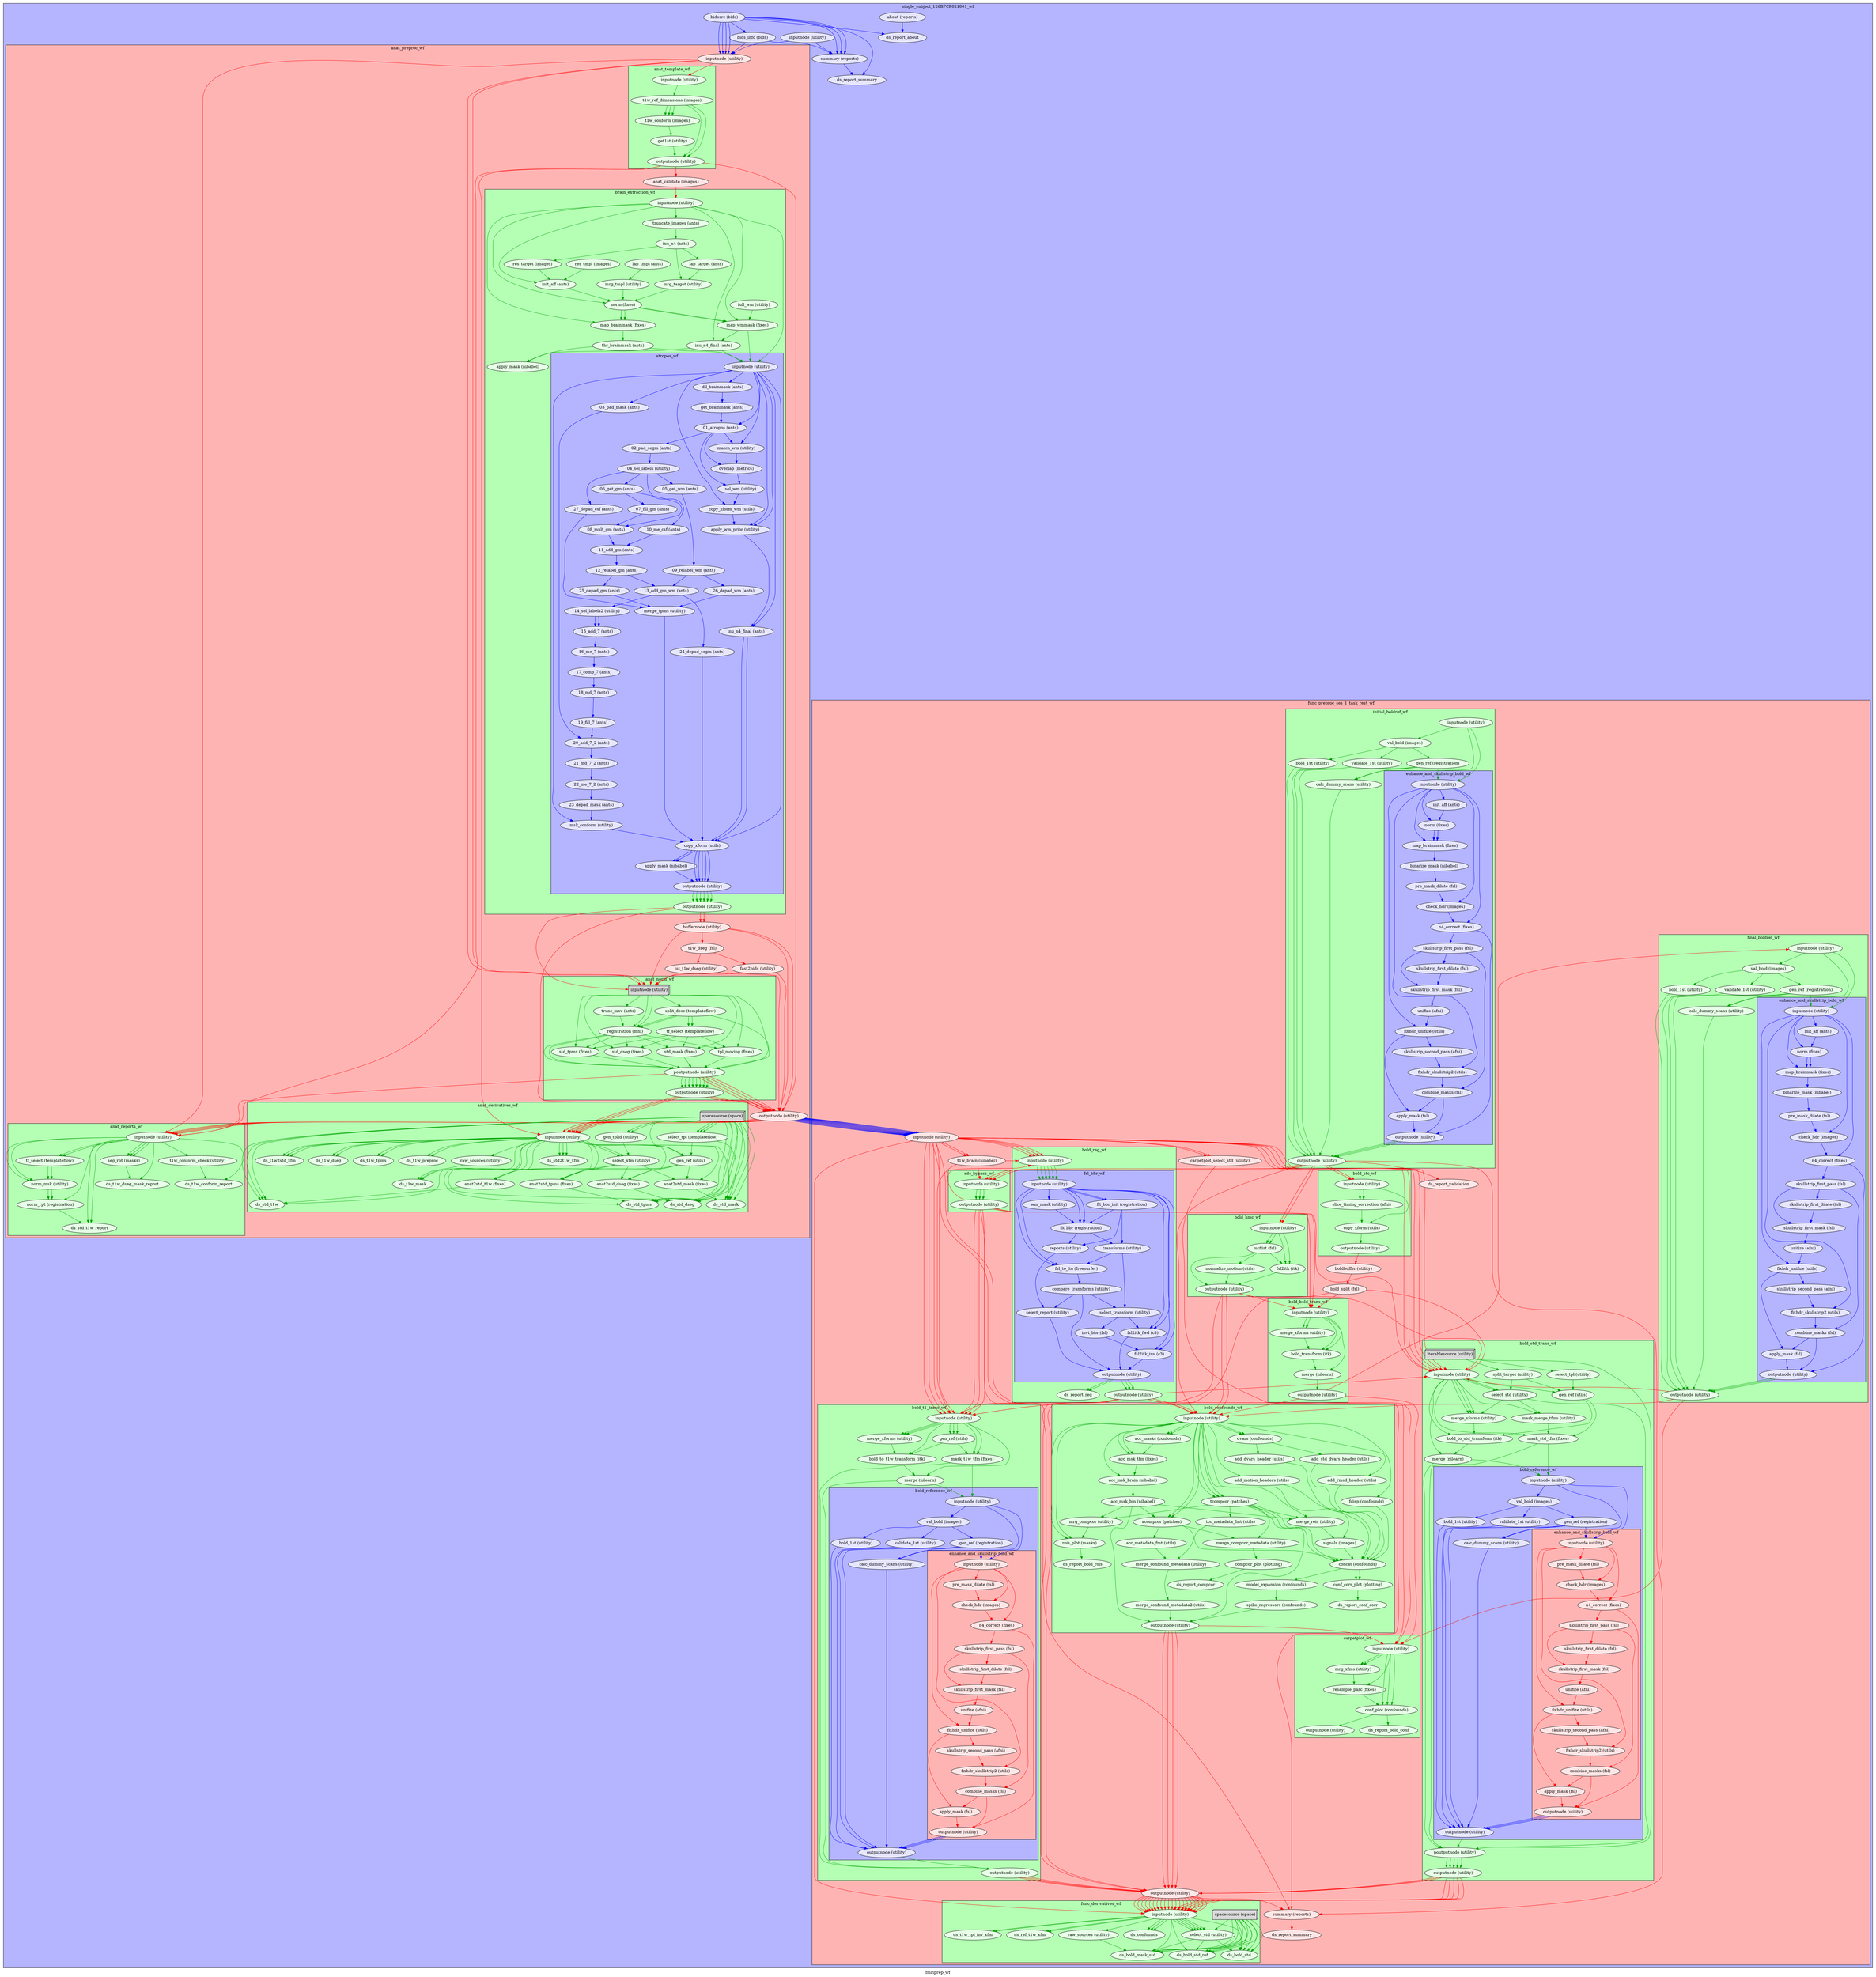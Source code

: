 digraph fmriprep_wf{
  label="fmriprep_wf";
  subgraph cluster_fmriprep_wf_single_subject_126BPCP021001_wf {
      edge [color="#0000FF"];
      style=filled;
      fillcolor="#B4B4FF";
      label="single_subject_126BPCP021001_wf";
    fmriprep_wf_single_subject_126BPCP021001_wf_about[label="about (reports)", style=filled, fillcolor="#E6E6FF"];
    fmriprep_wf_single_subject_126BPCP021001_wf_bidssrc[label="bidssrc (bids)", style=filled, fillcolor="#E6E6FF"];
    fmriprep_wf_single_subject_126BPCP021001_wf_ds_report_about[label="ds_report_about", style=filled, fillcolor="#E6E6FF"];
    fmriprep_wf_single_subject_126BPCP021001_wf_bids_info[label="bids_info (bids)", style=filled, fillcolor="#E6E6FF"];
    fmriprep_wf_single_subject_126BPCP021001_wf_inputnode[label="inputnode (utility)", style=filled, fillcolor="#E6E6FF"];
    fmriprep_wf_single_subject_126BPCP021001_wf_summary[label="summary (reports)", style=filled, fillcolor="#E6E6FF"];
    fmriprep_wf_single_subject_126BPCP021001_wf_ds_report_summary[label="ds_report_summary", style=filled, fillcolor="#E6E6FF"];
    fmriprep_wf_single_subject_126BPCP021001_wf_about -> fmriprep_wf_single_subject_126BPCP021001_wf_ds_report_about;
    fmriprep_wf_single_subject_126BPCP021001_wf_bidssrc -> fmriprep_wf_single_subject_126BPCP021001_wf_summary;
    fmriprep_wf_single_subject_126BPCP021001_wf_bidssrc -> fmriprep_wf_single_subject_126BPCP021001_wf_summary;
    fmriprep_wf_single_subject_126BPCP021001_wf_bidssrc -> fmriprep_wf_single_subject_126BPCP021001_wf_summary;
    fmriprep_wf_single_subject_126BPCP021001_wf_bidssrc -> fmriprep_wf_single_subject_126BPCP021001_wf_bids_info;
    fmriprep_wf_single_subject_126BPCP021001_wf_bidssrc -> fmriprep_wf_single_subject_126BPCP021001_wf_ds_report_summary;
    fmriprep_wf_single_subject_126BPCP021001_wf_bidssrc -> fmriprep_wf_single_subject_126BPCP021001_wf_ds_report_about;
    fmriprep_wf_single_subject_126BPCP021001_wf_bids_info -> fmriprep_wf_single_subject_126BPCP021001_wf_summary;
    fmriprep_wf_single_subject_126BPCP021001_wf_inputnode -> fmriprep_wf_single_subject_126BPCP021001_wf_summary;
    fmriprep_wf_single_subject_126BPCP021001_wf_summary -> fmriprep_wf_single_subject_126BPCP021001_wf_ds_report_summary;
    subgraph cluster_fmriprep_wf_single_subject_126BPCP021001_wf_anat_preproc_wf {
            edge [color="#FF0000"];
            style=filled;
            fillcolor="#FFB4B4";
            label="anat_preproc_wf";
        fmriprep_wf_single_subject_126BPCP021001_wf_anat_preproc_wf_inputnode[label="inputnode (utility)", style=filled, fillcolor="#FFE6E6"];
        fmriprep_wf_single_subject_126BPCP021001_wf_anat_preproc_wf_anat_validate[label="anat_validate (images)", style=filled, fillcolor="#FFE6E6"];
        fmriprep_wf_single_subject_126BPCP021001_wf_anat_preproc_wf_buffernode[label="buffernode (utility)", style=filled, fillcolor="#FFE6E6"];
        fmriprep_wf_single_subject_126BPCP021001_wf_anat_preproc_wf_t1w_dseg[label="t1w_dseg (fsl)", style=filled, fillcolor="#FFE6E6"];
        fmriprep_wf_single_subject_126BPCP021001_wf_anat_preproc_wf_fast2bids[label="fast2bids (utility)", style=filled, fillcolor="#FFE6E6"];
        fmriprep_wf_single_subject_126BPCP021001_wf_anat_preproc_wf_lut_t1w_dseg[label="lut_t1w_dseg (utility)", style=filled, fillcolor="#FFE6E6"];
        fmriprep_wf_single_subject_126BPCP021001_wf_anat_preproc_wf_outputnode[label="outputnode (utility)", style=filled, fillcolor="#FFE6E6"];
        subgraph cluster_fmriprep_wf_single_subject_126BPCP021001_wf_anat_preproc_wf_anat_template_wf {
                        edge [color="#00A300"];
                        style=filled;
                        fillcolor="#B4FFB4";
                        label="anat_template_wf";
                fmriprep_wf_single_subject_126BPCP021001_wf_anat_preproc_wf_anat_template_wf_inputnode[label="inputnode (utility)", style=filled, fillcolor="#E6FFE6"];
                fmriprep_wf_single_subject_126BPCP021001_wf_anat_preproc_wf_anat_template_wf_t1w_ref_dimensions[label="t1w_ref_dimensions (images)", style=filled, fillcolor="#E6FFE6"];
                fmriprep_wf_single_subject_126BPCP021001_wf_anat_preproc_wf_anat_template_wf_t1w_conform[label="t1w_conform (images)", style=filled, fillcolor="#E6FFE6"];
                fmriprep_wf_single_subject_126BPCP021001_wf_anat_preproc_wf_anat_template_wf_get1st[label="get1st (utility)", style=filled, fillcolor="#E6FFE6"];
                fmriprep_wf_single_subject_126BPCP021001_wf_anat_preproc_wf_anat_template_wf_outputnode[label="outputnode (utility)", style=filled, fillcolor="#E6FFE6"];
                fmriprep_wf_single_subject_126BPCP021001_wf_anat_preproc_wf_anat_template_wf_inputnode -> fmriprep_wf_single_subject_126BPCP021001_wf_anat_preproc_wf_anat_template_wf_t1w_ref_dimensions;
                fmriprep_wf_single_subject_126BPCP021001_wf_anat_preproc_wf_anat_template_wf_t1w_ref_dimensions -> fmriprep_wf_single_subject_126BPCP021001_wf_anat_preproc_wf_anat_template_wf_t1w_conform;
                fmriprep_wf_single_subject_126BPCP021001_wf_anat_preproc_wf_anat_template_wf_t1w_ref_dimensions -> fmriprep_wf_single_subject_126BPCP021001_wf_anat_preproc_wf_anat_template_wf_t1w_conform;
                fmriprep_wf_single_subject_126BPCP021001_wf_anat_preproc_wf_anat_template_wf_t1w_ref_dimensions -> fmriprep_wf_single_subject_126BPCP021001_wf_anat_preproc_wf_anat_template_wf_t1w_conform;
                fmriprep_wf_single_subject_126BPCP021001_wf_anat_preproc_wf_anat_template_wf_t1w_ref_dimensions -> fmriprep_wf_single_subject_126BPCP021001_wf_anat_preproc_wf_anat_template_wf_outputnode;
                fmriprep_wf_single_subject_126BPCP021001_wf_anat_preproc_wf_anat_template_wf_t1w_ref_dimensions -> fmriprep_wf_single_subject_126BPCP021001_wf_anat_preproc_wf_anat_template_wf_outputnode;
                fmriprep_wf_single_subject_126BPCP021001_wf_anat_preproc_wf_anat_template_wf_t1w_conform -> fmriprep_wf_single_subject_126BPCP021001_wf_anat_preproc_wf_anat_template_wf_get1st;
                fmriprep_wf_single_subject_126BPCP021001_wf_anat_preproc_wf_anat_template_wf_get1st -> fmriprep_wf_single_subject_126BPCP021001_wf_anat_preproc_wf_anat_template_wf_outputnode;
        }
        subgraph cluster_fmriprep_wf_single_subject_126BPCP021001_wf_anat_preproc_wf_brain_extraction_wf {
                        edge [color="#00A300"];
                        style=filled;
                        fillcolor="#B4FFB4";
                        label="brain_extraction_wf";
                fmriprep_wf_single_subject_126BPCP021001_wf_anat_preproc_wf_brain_extraction_wf_lap_tmpl[label="lap_tmpl (ants)", style=filled, fillcolor="#E6FFE6"];
                fmriprep_wf_single_subject_126BPCP021001_wf_anat_preproc_wf_brain_extraction_wf_mrg_tmpl[label="mrg_tmpl (utility)", style=filled, fillcolor="#E6FFE6"];
                fmriprep_wf_single_subject_126BPCP021001_wf_anat_preproc_wf_brain_extraction_wf_full_wm[label="full_wm (utility)", style=filled, fillcolor="#E6FFE6"];
                fmriprep_wf_single_subject_126BPCP021001_wf_anat_preproc_wf_brain_extraction_wf_res_tmpl[label="res_tmpl (images)", style=filled, fillcolor="#E6FFE6"];
                fmriprep_wf_single_subject_126BPCP021001_wf_anat_preproc_wf_brain_extraction_wf_inputnode[label="inputnode (utility)", style=filled, fillcolor="#E6FFE6"];
                fmriprep_wf_single_subject_126BPCP021001_wf_anat_preproc_wf_brain_extraction_wf_truncate_images[label="truncate_images (ants)", style=filled, fillcolor="#E6FFE6"];
                fmriprep_wf_single_subject_126BPCP021001_wf_anat_preproc_wf_brain_extraction_wf_inu_n4[label="inu_n4 (ants)", style=filled, fillcolor="#E6FFE6"];
                fmriprep_wf_single_subject_126BPCP021001_wf_anat_preproc_wf_brain_extraction_wf_lap_target[label="lap_target (ants)", style=filled, fillcolor="#E6FFE6"];
                fmriprep_wf_single_subject_126BPCP021001_wf_anat_preproc_wf_brain_extraction_wf_mrg_target[label="mrg_target (utility)", style=filled, fillcolor="#E6FFE6"];
                fmriprep_wf_single_subject_126BPCP021001_wf_anat_preproc_wf_brain_extraction_wf_res_target[label="res_target (images)", style=filled, fillcolor="#E6FFE6"];
                fmriprep_wf_single_subject_126BPCP021001_wf_anat_preproc_wf_brain_extraction_wf_init_aff[label="init_aff (ants)", style=filled, fillcolor="#E6FFE6"];
                fmriprep_wf_single_subject_126BPCP021001_wf_anat_preproc_wf_brain_extraction_wf_norm[label="norm (fixes)", style=filled, fillcolor="#E6FFE6"];
                fmriprep_wf_single_subject_126BPCP021001_wf_anat_preproc_wf_brain_extraction_wf_map_wmmask[label="map_wmmask (fixes)", style=filled, fillcolor="#E6FFE6"];
                fmriprep_wf_single_subject_126BPCP021001_wf_anat_preproc_wf_brain_extraction_wf_inu_n4_final[label="inu_n4_final (ants)", style=filled, fillcolor="#E6FFE6"];
                fmriprep_wf_single_subject_126BPCP021001_wf_anat_preproc_wf_brain_extraction_wf_map_brainmask[label="map_brainmask (fixes)", style=filled, fillcolor="#E6FFE6"];
                fmriprep_wf_single_subject_126BPCP021001_wf_anat_preproc_wf_brain_extraction_wf_thr_brainmask[label="thr_brainmask (ants)", style=filled, fillcolor="#E6FFE6"];
                fmriprep_wf_single_subject_126BPCP021001_wf_anat_preproc_wf_brain_extraction_wf_outputnode[label="outputnode (utility)", style=filled, fillcolor="#E6FFE6"];
                fmriprep_wf_single_subject_126BPCP021001_wf_anat_preproc_wf_brain_extraction_wf_apply_mask[label="apply_mask (nibabel)", style=filled, fillcolor="#E6FFE6"];
                fmriprep_wf_single_subject_126BPCP021001_wf_anat_preproc_wf_brain_extraction_wf_lap_tmpl -> fmriprep_wf_single_subject_126BPCP021001_wf_anat_preproc_wf_brain_extraction_wf_mrg_tmpl;
                fmriprep_wf_single_subject_126BPCP021001_wf_anat_preproc_wf_brain_extraction_wf_mrg_tmpl -> fmriprep_wf_single_subject_126BPCP021001_wf_anat_preproc_wf_brain_extraction_wf_norm;
                fmriprep_wf_single_subject_126BPCP021001_wf_anat_preproc_wf_brain_extraction_wf_full_wm -> fmriprep_wf_single_subject_126BPCP021001_wf_anat_preproc_wf_brain_extraction_wf_map_wmmask;
                fmriprep_wf_single_subject_126BPCP021001_wf_anat_preproc_wf_brain_extraction_wf_res_tmpl -> fmriprep_wf_single_subject_126BPCP021001_wf_anat_preproc_wf_brain_extraction_wf_init_aff;
                fmriprep_wf_single_subject_126BPCP021001_wf_anat_preproc_wf_brain_extraction_wf_inputnode -> fmriprep_wf_single_subject_126BPCP021001_wf_anat_preproc_wf_brain_extraction_wf_truncate_images;
                fmriprep_wf_single_subject_126BPCP021001_wf_anat_preproc_wf_brain_extraction_wf_inputnode -> fmriprep_wf_single_subject_126BPCP021001_wf_anat_preproc_wf_brain_extraction_wf_inu_n4_final;
                fmriprep_wf_single_subject_126BPCP021001_wf_anat_preproc_wf_brain_extraction_wf_inputnode -> fmriprep_wf_single_subject_126BPCP021001_wf_anat_preproc_wf_brain_extraction_wf_init_aff;
                fmriprep_wf_single_subject_126BPCP021001_wf_anat_preproc_wf_brain_extraction_wf_inputnode -> fmriprep_wf_single_subject_126BPCP021001_wf_anat_preproc_wf_brain_extraction_wf_norm;
                fmriprep_wf_single_subject_126BPCP021001_wf_anat_preproc_wf_brain_extraction_wf_inputnode -> fmriprep_wf_single_subject_126BPCP021001_wf_anat_preproc_wf_brain_extraction_wf_map_brainmask;
                fmriprep_wf_single_subject_126BPCP021001_wf_anat_preproc_wf_brain_extraction_wf_inputnode -> fmriprep_wf_single_subject_126BPCP021001_wf_anat_preproc_wf_brain_extraction_wf_map_wmmask;
                fmriprep_wf_single_subject_126BPCP021001_wf_anat_preproc_wf_brain_extraction_wf_truncate_images -> fmriprep_wf_single_subject_126BPCP021001_wf_anat_preproc_wf_brain_extraction_wf_inu_n4;
                fmriprep_wf_single_subject_126BPCP021001_wf_anat_preproc_wf_brain_extraction_wf_inu_n4 -> fmriprep_wf_single_subject_126BPCP021001_wf_anat_preproc_wf_brain_extraction_wf_res_target;
                fmriprep_wf_single_subject_126BPCP021001_wf_anat_preproc_wf_brain_extraction_wf_inu_n4 -> fmriprep_wf_single_subject_126BPCP021001_wf_anat_preproc_wf_brain_extraction_wf_lap_target;
                fmriprep_wf_single_subject_126BPCP021001_wf_anat_preproc_wf_brain_extraction_wf_inu_n4 -> fmriprep_wf_single_subject_126BPCP021001_wf_anat_preproc_wf_brain_extraction_wf_mrg_target;
                fmriprep_wf_single_subject_126BPCP021001_wf_anat_preproc_wf_brain_extraction_wf_lap_target -> fmriprep_wf_single_subject_126BPCP021001_wf_anat_preproc_wf_brain_extraction_wf_mrg_target;
                fmriprep_wf_single_subject_126BPCP021001_wf_anat_preproc_wf_brain_extraction_wf_mrg_target -> fmriprep_wf_single_subject_126BPCP021001_wf_anat_preproc_wf_brain_extraction_wf_norm;
                fmriprep_wf_single_subject_126BPCP021001_wf_anat_preproc_wf_brain_extraction_wf_res_target -> fmriprep_wf_single_subject_126BPCP021001_wf_anat_preproc_wf_brain_extraction_wf_init_aff;
                fmriprep_wf_single_subject_126BPCP021001_wf_anat_preproc_wf_brain_extraction_wf_init_aff -> fmriprep_wf_single_subject_126BPCP021001_wf_anat_preproc_wf_brain_extraction_wf_norm;
                fmriprep_wf_single_subject_126BPCP021001_wf_anat_preproc_wf_brain_extraction_wf_norm -> fmriprep_wf_single_subject_126BPCP021001_wf_anat_preproc_wf_brain_extraction_wf_map_brainmask;
                fmriprep_wf_single_subject_126BPCP021001_wf_anat_preproc_wf_brain_extraction_wf_norm -> fmriprep_wf_single_subject_126BPCP021001_wf_anat_preproc_wf_brain_extraction_wf_map_brainmask;
                fmriprep_wf_single_subject_126BPCP021001_wf_anat_preproc_wf_brain_extraction_wf_norm -> fmriprep_wf_single_subject_126BPCP021001_wf_anat_preproc_wf_brain_extraction_wf_map_wmmask;
                fmriprep_wf_single_subject_126BPCP021001_wf_anat_preproc_wf_brain_extraction_wf_norm -> fmriprep_wf_single_subject_126BPCP021001_wf_anat_preproc_wf_brain_extraction_wf_map_wmmask;
                fmriprep_wf_single_subject_126BPCP021001_wf_anat_preproc_wf_brain_extraction_wf_map_wmmask -> fmriprep_wf_single_subject_126BPCP021001_wf_anat_preproc_wf_brain_extraction_wf_inu_n4_final;
                fmriprep_wf_single_subject_126BPCP021001_wf_anat_preproc_wf_brain_extraction_wf_inu_n4_final -> fmriprep_wf_single_subject_126BPCP021001_wf_anat_preproc_wf_brain_extraction_wf_apply_mask;
                fmriprep_wf_single_subject_126BPCP021001_wf_anat_preproc_wf_brain_extraction_wf_map_brainmask -> fmriprep_wf_single_subject_126BPCP021001_wf_anat_preproc_wf_brain_extraction_wf_thr_brainmask;
                fmriprep_wf_single_subject_126BPCP021001_wf_anat_preproc_wf_brain_extraction_wf_thr_brainmask -> fmriprep_wf_single_subject_126BPCP021001_wf_anat_preproc_wf_brain_extraction_wf_apply_mask;
                subgraph cluster_fmriprep_wf_single_subject_126BPCP021001_wf_anat_preproc_wf_brain_extraction_wf_atropos_wf {
                                                edge [color="#0000FF"];
                                                style=filled;
                                                fillcolor="#B4B4FF";
                                                label="atropos_wf";
                                fmriprep_wf_single_subject_126BPCP021001_wf_anat_preproc_wf_brain_extraction_wf_atropos_wf_inputnode[label="inputnode (utility)", style=filled, fillcolor="#E6E6FF"];
                                fmriprep_wf_single_subject_126BPCP021001_wf_anat_preproc_wf_brain_extraction_wf_atropos_wf_03_pad_mask[label="03_pad_mask (ants)", style=filled, fillcolor="#E6E6FF"];
                                fmriprep_wf_single_subject_126BPCP021001_wf_anat_preproc_wf_brain_extraction_wf_atropos_wf_dil_brainmask[label="dil_brainmask (ants)", style=filled, fillcolor="#E6E6FF"];
                                fmriprep_wf_single_subject_126BPCP021001_wf_anat_preproc_wf_brain_extraction_wf_atropos_wf_get_brainmask[label="get_brainmask (ants)", style=filled, fillcolor="#E6E6FF"];
                                fmriprep_wf_single_subject_126BPCP021001_wf_anat_preproc_wf_brain_extraction_wf_atropos_wf_01_atropos[label="01_atropos (ants)", style=filled, fillcolor="#E6E6FF"];
                                fmriprep_wf_single_subject_126BPCP021001_wf_anat_preproc_wf_brain_extraction_wf_atropos_wf_match_wm[label="match_wm (utility)", style=filled, fillcolor="#E6E6FF"];
                                fmriprep_wf_single_subject_126BPCP021001_wf_anat_preproc_wf_brain_extraction_wf_atropos_wf_overlap[label="overlap (metrics)", style=filled, fillcolor="#E6E6FF"];
                                fmriprep_wf_single_subject_126BPCP021001_wf_anat_preproc_wf_brain_extraction_wf_atropos_wf_sel_wm[label="sel_wm (utility)", style=filled, fillcolor="#E6E6FF"];
                                fmriprep_wf_single_subject_126BPCP021001_wf_anat_preproc_wf_brain_extraction_wf_atropos_wf_copy_xform_wm[label="copy_xform_wm (utils)", style=filled, fillcolor="#E6E6FF"];
                                fmriprep_wf_single_subject_126BPCP021001_wf_anat_preproc_wf_brain_extraction_wf_atropos_wf_apply_wm_prior[label="apply_wm_prior (utility)", style=filled, fillcolor="#E6E6FF"];
                                fmriprep_wf_single_subject_126BPCP021001_wf_anat_preproc_wf_brain_extraction_wf_atropos_wf_inu_n4_final[label="inu_n4_final (ants)", style=filled, fillcolor="#E6E6FF"];
                                fmriprep_wf_single_subject_126BPCP021001_wf_anat_preproc_wf_brain_extraction_wf_atropos_wf_02_pad_segm[label="02_pad_segm (ants)", style=filled, fillcolor="#E6E6FF"];
                                fmriprep_wf_single_subject_126BPCP021001_wf_anat_preproc_wf_brain_extraction_wf_atropos_wf_04_sel_labels[label="04_sel_labels (utility)", style=filled, fillcolor="#E6E6FF"];
                                fmriprep_wf_single_subject_126BPCP021001_wf_anat_preproc_wf_brain_extraction_wf_atropos_wf_27_depad_csf[label="27_depad_csf (ants)", style=filled, fillcolor="#E6E6FF"];
                                fmriprep_wf_single_subject_126BPCP021001_wf_anat_preproc_wf_brain_extraction_wf_atropos_wf_10_me_csf[label="10_me_csf (ants)", style=filled, fillcolor="#E6E6FF"];
                                fmriprep_wf_single_subject_126BPCP021001_wf_anat_preproc_wf_brain_extraction_wf_atropos_wf_06_get_gm[label="06_get_gm (ants)", style=filled, fillcolor="#E6E6FF"];
                                fmriprep_wf_single_subject_126BPCP021001_wf_anat_preproc_wf_brain_extraction_wf_atropos_wf_07_fill_gm[label="07_fill_gm (ants)", style=filled, fillcolor="#E6E6FF"];
                                fmriprep_wf_single_subject_126BPCP021001_wf_anat_preproc_wf_brain_extraction_wf_atropos_wf_08_mult_gm[label="08_mult_gm (ants)", style=filled, fillcolor="#E6E6FF"];
                                fmriprep_wf_single_subject_126BPCP021001_wf_anat_preproc_wf_brain_extraction_wf_atropos_wf_11_add_gm[label="11_add_gm (ants)", style=filled, fillcolor="#E6E6FF"];
                                fmriprep_wf_single_subject_126BPCP021001_wf_anat_preproc_wf_brain_extraction_wf_atropos_wf_12_relabel_gm[label="12_relabel_gm (ants)", style=filled, fillcolor="#E6E6FF"];
                                fmriprep_wf_single_subject_126BPCP021001_wf_anat_preproc_wf_brain_extraction_wf_atropos_wf_25_depad_gm[label="25_depad_gm (ants)", style=filled, fillcolor="#E6E6FF"];
                                fmriprep_wf_single_subject_126BPCP021001_wf_anat_preproc_wf_brain_extraction_wf_atropos_wf_05_get_wm[label="05_get_wm (ants)", style=filled, fillcolor="#E6E6FF"];
                                fmriprep_wf_single_subject_126BPCP021001_wf_anat_preproc_wf_brain_extraction_wf_atropos_wf_09_relabel_wm[label="09_relabel_wm (ants)", style=filled, fillcolor="#E6E6FF"];
                                fmriprep_wf_single_subject_126BPCP021001_wf_anat_preproc_wf_brain_extraction_wf_atropos_wf_26_depad_wm[label="26_depad_wm (ants)", style=filled, fillcolor="#E6E6FF"];
                                fmriprep_wf_single_subject_126BPCP021001_wf_anat_preproc_wf_brain_extraction_wf_atropos_wf_merge_tpms[label="merge_tpms (utility)", style=filled, fillcolor="#E6E6FF"];
                                fmriprep_wf_single_subject_126BPCP021001_wf_anat_preproc_wf_brain_extraction_wf_atropos_wf_13_add_gm_wm[label="13_add_gm_wm (ants)", style=filled, fillcolor="#E6E6FF"];
                                fmriprep_wf_single_subject_126BPCP021001_wf_anat_preproc_wf_brain_extraction_wf_atropos_wf_24_depad_segm[label="24_depad_segm (ants)", style=filled, fillcolor="#E6E6FF"];
                                fmriprep_wf_single_subject_126BPCP021001_wf_anat_preproc_wf_brain_extraction_wf_atropos_wf_14_sel_labels2[label="14_sel_labels2 (utility)", style=filled, fillcolor="#E6E6FF"];
                                fmriprep_wf_single_subject_126BPCP021001_wf_anat_preproc_wf_brain_extraction_wf_atropos_wf_15_add_7[label="15_add_7 (ants)", style=filled, fillcolor="#E6E6FF"];
                                fmriprep_wf_single_subject_126BPCP021001_wf_anat_preproc_wf_brain_extraction_wf_atropos_wf_16_me_7[label="16_me_7 (ants)", style=filled, fillcolor="#E6E6FF"];
                                fmriprep_wf_single_subject_126BPCP021001_wf_anat_preproc_wf_brain_extraction_wf_atropos_wf_17_comp_7[label="17_comp_7 (ants)", style=filled, fillcolor="#E6E6FF"];
                                fmriprep_wf_single_subject_126BPCP021001_wf_anat_preproc_wf_brain_extraction_wf_atropos_wf_18_md_7[label="18_md_7 (ants)", style=filled, fillcolor="#E6E6FF"];
                                fmriprep_wf_single_subject_126BPCP021001_wf_anat_preproc_wf_brain_extraction_wf_atropos_wf_19_fill_7[label="19_fill_7 (ants)", style=filled, fillcolor="#E6E6FF"];
                                fmriprep_wf_single_subject_126BPCP021001_wf_anat_preproc_wf_brain_extraction_wf_atropos_wf_20_add_7_2[label="20_add_7_2 (ants)", style=filled, fillcolor="#E6E6FF"];
                                fmriprep_wf_single_subject_126BPCP021001_wf_anat_preproc_wf_brain_extraction_wf_atropos_wf_21_md_7_2[label="21_md_7_2 (ants)", style=filled, fillcolor="#E6E6FF"];
                                fmriprep_wf_single_subject_126BPCP021001_wf_anat_preproc_wf_brain_extraction_wf_atropos_wf_22_me_7_2[label="22_me_7_2 (ants)", style=filled, fillcolor="#E6E6FF"];
                                fmriprep_wf_single_subject_126BPCP021001_wf_anat_preproc_wf_brain_extraction_wf_atropos_wf_23_depad_mask[label="23_depad_mask (ants)", style=filled, fillcolor="#E6E6FF"];
                                fmriprep_wf_single_subject_126BPCP021001_wf_anat_preproc_wf_brain_extraction_wf_atropos_wf_msk_conform[label="msk_conform (utility)", style=filled, fillcolor="#E6E6FF"];
                                fmriprep_wf_single_subject_126BPCP021001_wf_anat_preproc_wf_brain_extraction_wf_atropos_wf_copy_xform[label="copy_xform (utils)", style=filled, fillcolor="#E6E6FF"];
                                fmriprep_wf_single_subject_126BPCP021001_wf_anat_preproc_wf_brain_extraction_wf_atropos_wf_apply_mask[label="apply_mask (nibabel)", style=filled, fillcolor="#E6E6FF"];
                                fmriprep_wf_single_subject_126BPCP021001_wf_anat_preproc_wf_brain_extraction_wf_atropos_wf_outputnode[label="outputnode (utility)", style=filled, fillcolor="#E6E6FF"];
                                fmriprep_wf_single_subject_126BPCP021001_wf_anat_preproc_wf_brain_extraction_wf_atropos_wf_inputnode -> fmriprep_wf_single_subject_126BPCP021001_wf_anat_preproc_wf_brain_extraction_wf_atropos_wf_dil_brainmask;
                                fmriprep_wf_single_subject_126BPCP021001_wf_anat_preproc_wf_brain_extraction_wf_atropos_wf_inputnode -> fmriprep_wf_single_subject_126BPCP021001_wf_anat_preproc_wf_brain_extraction_wf_atropos_wf_copy_xform;
                                fmriprep_wf_single_subject_126BPCP021001_wf_anat_preproc_wf_brain_extraction_wf_atropos_wf_inputnode -> fmriprep_wf_single_subject_126BPCP021001_wf_anat_preproc_wf_brain_extraction_wf_atropos_wf_copy_xform_wm;
                                fmriprep_wf_single_subject_126BPCP021001_wf_anat_preproc_wf_brain_extraction_wf_atropos_wf_inputnode -> fmriprep_wf_single_subject_126BPCP021001_wf_anat_preproc_wf_brain_extraction_wf_atropos_wf_03_pad_mask;
                                fmriprep_wf_single_subject_126BPCP021001_wf_anat_preproc_wf_brain_extraction_wf_atropos_wf_inputnode -> fmriprep_wf_single_subject_126BPCP021001_wf_anat_preproc_wf_brain_extraction_wf_atropos_wf_01_atropos;
                                fmriprep_wf_single_subject_126BPCP021001_wf_anat_preproc_wf_brain_extraction_wf_atropos_wf_inputnode -> fmriprep_wf_single_subject_126BPCP021001_wf_anat_preproc_wf_brain_extraction_wf_atropos_wf_inu_n4_final;
                                fmriprep_wf_single_subject_126BPCP021001_wf_anat_preproc_wf_brain_extraction_wf_atropos_wf_inputnode -> fmriprep_wf_single_subject_126BPCP021001_wf_anat_preproc_wf_brain_extraction_wf_atropos_wf_msk_conform;
                                fmriprep_wf_single_subject_126BPCP021001_wf_anat_preproc_wf_brain_extraction_wf_atropos_wf_inputnode -> fmriprep_wf_single_subject_126BPCP021001_wf_anat_preproc_wf_brain_extraction_wf_atropos_wf_apply_wm_prior;
                                fmriprep_wf_single_subject_126BPCP021001_wf_anat_preproc_wf_brain_extraction_wf_atropos_wf_inputnode -> fmriprep_wf_single_subject_126BPCP021001_wf_anat_preproc_wf_brain_extraction_wf_atropos_wf_apply_wm_prior;
                                fmriprep_wf_single_subject_126BPCP021001_wf_anat_preproc_wf_brain_extraction_wf_atropos_wf_inputnode -> fmriprep_wf_single_subject_126BPCP021001_wf_anat_preproc_wf_brain_extraction_wf_atropos_wf_match_wm;
                                fmriprep_wf_single_subject_126BPCP021001_wf_anat_preproc_wf_brain_extraction_wf_atropos_wf_03_pad_mask -> fmriprep_wf_single_subject_126BPCP021001_wf_anat_preproc_wf_brain_extraction_wf_atropos_wf_20_add_7_2;
                                fmriprep_wf_single_subject_126BPCP021001_wf_anat_preproc_wf_brain_extraction_wf_atropos_wf_dil_brainmask -> fmriprep_wf_single_subject_126BPCP021001_wf_anat_preproc_wf_brain_extraction_wf_atropos_wf_get_brainmask;
                                fmriprep_wf_single_subject_126BPCP021001_wf_anat_preproc_wf_brain_extraction_wf_atropos_wf_get_brainmask -> fmriprep_wf_single_subject_126BPCP021001_wf_anat_preproc_wf_brain_extraction_wf_atropos_wf_01_atropos;
                                fmriprep_wf_single_subject_126BPCP021001_wf_anat_preproc_wf_brain_extraction_wf_atropos_wf_01_atropos -> fmriprep_wf_single_subject_126BPCP021001_wf_anat_preproc_wf_brain_extraction_wf_atropos_wf_02_pad_segm;
                                fmriprep_wf_single_subject_126BPCP021001_wf_anat_preproc_wf_brain_extraction_wf_atropos_wf_01_atropos -> fmriprep_wf_single_subject_126BPCP021001_wf_anat_preproc_wf_brain_extraction_wf_atropos_wf_sel_wm;
                                fmriprep_wf_single_subject_126BPCP021001_wf_anat_preproc_wf_brain_extraction_wf_atropos_wf_01_atropos -> fmriprep_wf_single_subject_126BPCP021001_wf_anat_preproc_wf_brain_extraction_wf_atropos_wf_match_wm;
                                fmriprep_wf_single_subject_126BPCP021001_wf_anat_preproc_wf_brain_extraction_wf_atropos_wf_01_atropos -> fmriprep_wf_single_subject_126BPCP021001_wf_anat_preproc_wf_brain_extraction_wf_atropos_wf_overlap;
                                fmriprep_wf_single_subject_126BPCP021001_wf_anat_preproc_wf_brain_extraction_wf_atropos_wf_match_wm -> fmriprep_wf_single_subject_126BPCP021001_wf_anat_preproc_wf_brain_extraction_wf_atropos_wf_overlap;
                                fmriprep_wf_single_subject_126BPCP021001_wf_anat_preproc_wf_brain_extraction_wf_atropos_wf_overlap -> fmriprep_wf_single_subject_126BPCP021001_wf_anat_preproc_wf_brain_extraction_wf_atropos_wf_sel_wm;
                                fmriprep_wf_single_subject_126BPCP021001_wf_anat_preproc_wf_brain_extraction_wf_atropos_wf_sel_wm -> fmriprep_wf_single_subject_126BPCP021001_wf_anat_preproc_wf_brain_extraction_wf_atropos_wf_copy_xform_wm;
                                fmriprep_wf_single_subject_126BPCP021001_wf_anat_preproc_wf_brain_extraction_wf_atropos_wf_copy_xform_wm -> fmriprep_wf_single_subject_126BPCP021001_wf_anat_preproc_wf_brain_extraction_wf_atropos_wf_apply_wm_prior;
                                fmriprep_wf_single_subject_126BPCP021001_wf_anat_preproc_wf_brain_extraction_wf_atropos_wf_apply_wm_prior -> fmriprep_wf_single_subject_126BPCP021001_wf_anat_preproc_wf_brain_extraction_wf_atropos_wf_inu_n4_final;
                                fmriprep_wf_single_subject_126BPCP021001_wf_anat_preproc_wf_brain_extraction_wf_atropos_wf_inu_n4_final -> fmriprep_wf_single_subject_126BPCP021001_wf_anat_preproc_wf_brain_extraction_wf_atropos_wf_copy_xform;
                                fmriprep_wf_single_subject_126BPCP021001_wf_anat_preproc_wf_brain_extraction_wf_atropos_wf_inu_n4_final -> fmriprep_wf_single_subject_126BPCP021001_wf_anat_preproc_wf_brain_extraction_wf_atropos_wf_copy_xform;
                                fmriprep_wf_single_subject_126BPCP021001_wf_anat_preproc_wf_brain_extraction_wf_atropos_wf_02_pad_segm -> fmriprep_wf_single_subject_126BPCP021001_wf_anat_preproc_wf_brain_extraction_wf_atropos_wf_04_sel_labels;
                                fmriprep_wf_single_subject_126BPCP021001_wf_anat_preproc_wf_brain_extraction_wf_atropos_wf_04_sel_labels -> fmriprep_wf_single_subject_126BPCP021001_wf_anat_preproc_wf_brain_extraction_wf_atropos_wf_05_get_wm;
                                fmriprep_wf_single_subject_126BPCP021001_wf_anat_preproc_wf_brain_extraction_wf_atropos_wf_04_sel_labels -> fmriprep_wf_single_subject_126BPCP021001_wf_anat_preproc_wf_brain_extraction_wf_atropos_wf_06_get_gm;
                                fmriprep_wf_single_subject_126BPCP021001_wf_anat_preproc_wf_brain_extraction_wf_atropos_wf_04_sel_labels -> fmriprep_wf_single_subject_126BPCP021001_wf_anat_preproc_wf_brain_extraction_wf_atropos_wf_10_me_csf;
                                fmriprep_wf_single_subject_126BPCP021001_wf_anat_preproc_wf_brain_extraction_wf_atropos_wf_04_sel_labels -> fmriprep_wf_single_subject_126BPCP021001_wf_anat_preproc_wf_brain_extraction_wf_atropos_wf_27_depad_csf;
                                fmriprep_wf_single_subject_126BPCP021001_wf_anat_preproc_wf_brain_extraction_wf_atropos_wf_27_depad_csf -> fmriprep_wf_single_subject_126BPCP021001_wf_anat_preproc_wf_brain_extraction_wf_atropos_wf_merge_tpms;
                                fmriprep_wf_single_subject_126BPCP021001_wf_anat_preproc_wf_brain_extraction_wf_atropos_wf_10_me_csf -> fmriprep_wf_single_subject_126BPCP021001_wf_anat_preproc_wf_brain_extraction_wf_atropos_wf_11_add_gm;
                                fmriprep_wf_single_subject_126BPCP021001_wf_anat_preproc_wf_brain_extraction_wf_atropos_wf_06_get_gm -> fmriprep_wf_single_subject_126BPCP021001_wf_anat_preproc_wf_brain_extraction_wf_atropos_wf_07_fill_gm;
                                fmriprep_wf_single_subject_126BPCP021001_wf_anat_preproc_wf_brain_extraction_wf_atropos_wf_06_get_gm -> fmriprep_wf_single_subject_126BPCP021001_wf_anat_preproc_wf_brain_extraction_wf_atropos_wf_08_mult_gm;
                                fmriprep_wf_single_subject_126BPCP021001_wf_anat_preproc_wf_brain_extraction_wf_atropos_wf_07_fill_gm -> fmriprep_wf_single_subject_126BPCP021001_wf_anat_preproc_wf_brain_extraction_wf_atropos_wf_08_mult_gm;
                                fmriprep_wf_single_subject_126BPCP021001_wf_anat_preproc_wf_brain_extraction_wf_atropos_wf_08_mult_gm -> fmriprep_wf_single_subject_126BPCP021001_wf_anat_preproc_wf_brain_extraction_wf_atropos_wf_11_add_gm;
                                fmriprep_wf_single_subject_126BPCP021001_wf_anat_preproc_wf_brain_extraction_wf_atropos_wf_11_add_gm -> fmriprep_wf_single_subject_126BPCP021001_wf_anat_preproc_wf_brain_extraction_wf_atropos_wf_12_relabel_gm;
                                fmriprep_wf_single_subject_126BPCP021001_wf_anat_preproc_wf_brain_extraction_wf_atropos_wf_12_relabel_gm -> fmriprep_wf_single_subject_126BPCP021001_wf_anat_preproc_wf_brain_extraction_wf_atropos_wf_13_add_gm_wm;
                                fmriprep_wf_single_subject_126BPCP021001_wf_anat_preproc_wf_brain_extraction_wf_atropos_wf_12_relabel_gm -> fmriprep_wf_single_subject_126BPCP021001_wf_anat_preproc_wf_brain_extraction_wf_atropos_wf_25_depad_gm;
                                fmriprep_wf_single_subject_126BPCP021001_wf_anat_preproc_wf_brain_extraction_wf_atropos_wf_25_depad_gm -> fmriprep_wf_single_subject_126BPCP021001_wf_anat_preproc_wf_brain_extraction_wf_atropos_wf_merge_tpms;
                                fmriprep_wf_single_subject_126BPCP021001_wf_anat_preproc_wf_brain_extraction_wf_atropos_wf_05_get_wm -> fmriprep_wf_single_subject_126BPCP021001_wf_anat_preproc_wf_brain_extraction_wf_atropos_wf_09_relabel_wm;
                                fmriprep_wf_single_subject_126BPCP021001_wf_anat_preproc_wf_brain_extraction_wf_atropos_wf_09_relabel_wm -> fmriprep_wf_single_subject_126BPCP021001_wf_anat_preproc_wf_brain_extraction_wf_atropos_wf_13_add_gm_wm;
                                fmriprep_wf_single_subject_126BPCP021001_wf_anat_preproc_wf_brain_extraction_wf_atropos_wf_09_relabel_wm -> fmriprep_wf_single_subject_126BPCP021001_wf_anat_preproc_wf_brain_extraction_wf_atropos_wf_26_depad_wm;
                                fmriprep_wf_single_subject_126BPCP021001_wf_anat_preproc_wf_brain_extraction_wf_atropos_wf_26_depad_wm -> fmriprep_wf_single_subject_126BPCP021001_wf_anat_preproc_wf_brain_extraction_wf_atropos_wf_merge_tpms;
                                fmriprep_wf_single_subject_126BPCP021001_wf_anat_preproc_wf_brain_extraction_wf_atropos_wf_merge_tpms -> fmriprep_wf_single_subject_126BPCP021001_wf_anat_preproc_wf_brain_extraction_wf_atropos_wf_copy_xform;
                                fmriprep_wf_single_subject_126BPCP021001_wf_anat_preproc_wf_brain_extraction_wf_atropos_wf_13_add_gm_wm -> fmriprep_wf_single_subject_126BPCP021001_wf_anat_preproc_wf_brain_extraction_wf_atropos_wf_14_sel_labels2;
                                fmriprep_wf_single_subject_126BPCP021001_wf_anat_preproc_wf_brain_extraction_wf_atropos_wf_13_add_gm_wm -> fmriprep_wf_single_subject_126BPCP021001_wf_anat_preproc_wf_brain_extraction_wf_atropos_wf_24_depad_segm;
                                fmriprep_wf_single_subject_126BPCP021001_wf_anat_preproc_wf_brain_extraction_wf_atropos_wf_24_depad_segm -> fmriprep_wf_single_subject_126BPCP021001_wf_anat_preproc_wf_brain_extraction_wf_atropos_wf_copy_xform;
                                fmriprep_wf_single_subject_126BPCP021001_wf_anat_preproc_wf_brain_extraction_wf_atropos_wf_14_sel_labels2 -> fmriprep_wf_single_subject_126BPCP021001_wf_anat_preproc_wf_brain_extraction_wf_atropos_wf_15_add_7;
                                fmriprep_wf_single_subject_126BPCP021001_wf_anat_preproc_wf_brain_extraction_wf_atropos_wf_14_sel_labels2 -> fmriprep_wf_single_subject_126BPCP021001_wf_anat_preproc_wf_brain_extraction_wf_atropos_wf_15_add_7;
                                fmriprep_wf_single_subject_126BPCP021001_wf_anat_preproc_wf_brain_extraction_wf_atropos_wf_15_add_7 -> fmriprep_wf_single_subject_126BPCP021001_wf_anat_preproc_wf_brain_extraction_wf_atropos_wf_16_me_7;
                                fmriprep_wf_single_subject_126BPCP021001_wf_anat_preproc_wf_brain_extraction_wf_atropos_wf_16_me_7 -> fmriprep_wf_single_subject_126BPCP021001_wf_anat_preproc_wf_brain_extraction_wf_atropos_wf_17_comp_7;
                                fmriprep_wf_single_subject_126BPCP021001_wf_anat_preproc_wf_brain_extraction_wf_atropos_wf_17_comp_7 -> fmriprep_wf_single_subject_126BPCP021001_wf_anat_preproc_wf_brain_extraction_wf_atropos_wf_18_md_7;
                                fmriprep_wf_single_subject_126BPCP021001_wf_anat_preproc_wf_brain_extraction_wf_atropos_wf_18_md_7 -> fmriprep_wf_single_subject_126BPCP021001_wf_anat_preproc_wf_brain_extraction_wf_atropos_wf_19_fill_7;
                                fmriprep_wf_single_subject_126BPCP021001_wf_anat_preproc_wf_brain_extraction_wf_atropos_wf_19_fill_7 -> fmriprep_wf_single_subject_126BPCP021001_wf_anat_preproc_wf_brain_extraction_wf_atropos_wf_20_add_7_2;
                                fmriprep_wf_single_subject_126BPCP021001_wf_anat_preproc_wf_brain_extraction_wf_atropos_wf_20_add_7_2 -> fmriprep_wf_single_subject_126BPCP021001_wf_anat_preproc_wf_brain_extraction_wf_atropos_wf_21_md_7_2;
                                fmriprep_wf_single_subject_126BPCP021001_wf_anat_preproc_wf_brain_extraction_wf_atropos_wf_21_md_7_2 -> fmriprep_wf_single_subject_126BPCP021001_wf_anat_preproc_wf_brain_extraction_wf_atropos_wf_22_me_7_2;
                                fmriprep_wf_single_subject_126BPCP021001_wf_anat_preproc_wf_brain_extraction_wf_atropos_wf_22_me_7_2 -> fmriprep_wf_single_subject_126BPCP021001_wf_anat_preproc_wf_brain_extraction_wf_atropos_wf_23_depad_mask;
                                fmriprep_wf_single_subject_126BPCP021001_wf_anat_preproc_wf_brain_extraction_wf_atropos_wf_23_depad_mask -> fmriprep_wf_single_subject_126BPCP021001_wf_anat_preproc_wf_brain_extraction_wf_atropos_wf_msk_conform;
                                fmriprep_wf_single_subject_126BPCP021001_wf_anat_preproc_wf_brain_extraction_wf_atropos_wf_msk_conform -> fmriprep_wf_single_subject_126BPCP021001_wf_anat_preproc_wf_brain_extraction_wf_atropos_wf_copy_xform;
                                fmriprep_wf_single_subject_126BPCP021001_wf_anat_preproc_wf_brain_extraction_wf_atropos_wf_copy_xform -> fmriprep_wf_single_subject_126BPCP021001_wf_anat_preproc_wf_brain_extraction_wf_atropos_wf_apply_mask;
                                fmriprep_wf_single_subject_126BPCP021001_wf_anat_preproc_wf_brain_extraction_wf_atropos_wf_copy_xform -> fmriprep_wf_single_subject_126BPCP021001_wf_anat_preproc_wf_brain_extraction_wf_atropos_wf_apply_mask;
                                fmriprep_wf_single_subject_126BPCP021001_wf_anat_preproc_wf_brain_extraction_wf_atropos_wf_copy_xform -> fmriprep_wf_single_subject_126BPCP021001_wf_anat_preproc_wf_brain_extraction_wf_atropos_wf_outputnode;
                                fmriprep_wf_single_subject_126BPCP021001_wf_anat_preproc_wf_brain_extraction_wf_atropos_wf_copy_xform -> fmriprep_wf_single_subject_126BPCP021001_wf_anat_preproc_wf_brain_extraction_wf_atropos_wf_outputnode;
                                fmriprep_wf_single_subject_126BPCP021001_wf_anat_preproc_wf_brain_extraction_wf_atropos_wf_copy_xform -> fmriprep_wf_single_subject_126BPCP021001_wf_anat_preproc_wf_brain_extraction_wf_atropos_wf_outputnode;
                                fmriprep_wf_single_subject_126BPCP021001_wf_anat_preproc_wf_brain_extraction_wf_atropos_wf_copy_xform -> fmriprep_wf_single_subject_126BPCP021001_wf_anat_preproc_wf_brain_extraction_wf_atropos_wf_outputnode;
                                fmriprep_wf_single_subject_126BPCP021001_wf_anat_preproc_wf_brain_extraction_wf_atropos_wf_copy_xform -> fmriprep_wf_single_subject_126BPCP021001_wf_anat_preproc_wf_brain_extraction_wf_atropos_wf_outputnode;
                                fmriprep_wf_single_subject_126BPCP021001_wf_anat_preproc_wf_brain_extraction_wf_atropos_wf_apply_mask -> fmriprep_wf_single_subject_126BPCP021001_wf_anat_preproc_wf_brain_extraction_wf_atropos_wf_outputnode;
                }
                fmriprep_wf_single_subject_126BPCP021001_wf_anat_preproc_wf_brain_extraction_wf_inputnode -> fmriprep_wf_single_subject_126BPCP021001_wf_anat_preproc_wf_brain_extraction_wf_atropos_wf_inputnode;
                fmriprep_wf_single_subject_126BPCP021001_wf_anat_preproc_wf_brain_extraction_wf_inu_n4_final -> fmriprep_wf_single_subject_126BPCP021001_wf_anat_preproc_wf_brain_extraction_wf_atropos_wf_inputnode;
                fmriprep_wf_single_subject_126BPCP021001_wf_anat_preproc_wf_brain_extraction_wf_thr_brainmask -> fmriprep_wf_single_subject_126BPCP021001_wf_anat_preproc_wf_brain_extraction_wf_atropos_wf_inputnode;
                fmriprep_wf_single_subject_126BPCP021001_wf_anat_preproc_wf_brain_extraction_wf_map_wmmask -> fmriprep_wf_single_subject_126BPCP021001_wf_anat_preproc_wf_brain_extraction_wf_atropos_wf_inputnode;
                fmriprep_wf_single_subject_126BPCP021001_wf_anat_preproc_wf_brain_extraction_wf_atropos_wf_outputnode -> fmriprep_wf_single_subject_126BPCP021001_wf_anat_preproc_wf_brain_extraction_wf_outputnode;
                fmriprep_wf_single_subject_126BPCP021001_wf_anat_preproc_wf_brain_extraction_wf_atropos_wf_outputnode -> fmriprep_wf_single_subject_126BPCP021001_wf_anat_preproc_wf_brain_extraction_wf_outputnode;
                fmriprep_wf_single_subject_126BPCP021001_wf_anat_preproc_wf_brain_extraction_wf_atropos_wf_outputnode -> fmriprep_wf_single_subject_126BPCP021001_wf_anat_preproc_wf_brain_extraction_wf_outputnode;
                fmriprep_wf_single_subject_126BPCP021001_wf_anat_preproc_wf_brain_extraction_wf_atropos_wf_outputnode -> fmriprep_wf_single_subject_126BPCP021001_wf_anat_preproc_wf_brain_extraction_wf_outputnode;
                fmriprep_wf_single_subject_126BPCP021001_wf_anat_preproc_wf_brain_extraction_wf_atropos_wf_outputnode -> fmriprep_wf_single_subject_126BPCP021001_wf_anat_preproc_wf_brain_extraction_wf_outputnode;
                fmriprep_wf_single_subject_126BPCP021001_wf_anat_preproc_wf_brain_extraction_wf_atropos_wf_outputnode -> fmriprep_wf_single_subject_126BPCP021001_wf_anat_preproc_wf_brain_extraction_wf_outputnode;
        }
        fmriprep_wf_single_subject_126BPCP021001_wf_anat_preproc_wf_buffernode -> fmriprep_wf_single_subject_126BPCP021001_wf_anat_preproc_wf_outputnode;
        fmriprep_wf_single_subject_126BPCP021001_wf_anat_preproc_wf_buffernode -> fmriprep_wf_single_subject_126BPCP021001_wf_anat_preproc_wf_outputnode;
        fmriprep_wf_single_subject_126BPCP021001_wf_anat_preproc_wf_buffernode -> fmriprep_wf_single_subject_126BPCP021001_wf_anat_preproc_wf_t1w_dseg;
        fmriprep_wf_single_subject_126BPCP021001_wf_anat_preproc_wf_t1w_dseg -> fmriprep_wf_single_subject_126BPCP021001_wf_anat_preproc_wf_lut_t1w_dseg;
        fmriprep_wf_single_subject_126BPCP021001_wf_anat_preproc_wf_t1w_dseg -> fmriprep_wf_single_subject_126BPCP021001_wf_anat_preproc_wf_fast2bids;
        fmriprep_wf_single_subject_126BPCP021001_wf_anat_preproc_wf_fast2bids -> fmriprep_wf_single_subject_126BPCP021001_wf_anat_preproc_wf_outputnode;
        fmriprep_wf_single_subject_126BPCP021001_wf_anat_preproc_wf_lut_t1w_dseg -> fmriprep_wf_single_subject_126BPCP021001_wf_anat_preproc_wf_outputnode;
        subgraph cluster_fmriprep_wf_single_subject_126BPCP021001_wf_anat_preproc_wf_anat_norm_wf {
                        edge [color="#00A300"];
                        style=filled;
                        fillcolor="#B4FFB4";
                        label="anat_norm_wf";
                fmriprep_wf_single_subject_126BPCP021001_wf_anat_preproc_wf_anat_norm_wf_inputnode[label="inputnode (utility)", shape=box3d,style=filled, color=black, colorscheme=greys7 fillcolor=2];
                fmriprep_wf_single_subject_126BPCP021001_wf_anat_preproc_wf_anat_norm_wf_trunc_mov[label="trunc_mov (ants)", style=filled, fillcolor="#E6FFE6"];
                fmriprep_wf_single_subject_126BPCP021001_wf_anat_preproc_wf_anat_norm_wf_split_desc[label="split_desc (templateflow)", style=filled, fillcolor="#E6FFE6"];
                fmriprep_wf_single_subject_126BPCP021001_wf_anat_preproc_wf_anat_norm_wf_registration[label="registration (mni)", style=filled, fillcolor="#E6FFE6"];
                fmriprep_wf_single_subject_126BPCP021001_wf_anat_preproc_wf_anat_norm_wf_tf_select[label="tf_select (templateflow)", style=filled, fillcolor="#E6FFE6"];
                fmriprep_wf_single_subject_126BPCP021001_wf_anat_preproc_wf_anat_norm_wf_std_tpms[label="std_tpms (fixes)", style=filled, fillcolor="#E6FFE6"];
                fmriprep_wf_single_subject_126BPCP021001_wf_anat_preproc_wf_anat_norm_wf_std_dseg[label="std_dseg (fixes)", style=filled, fillcolor="#E6FFE6"];
                fmriprep_wf_single_subject_126BPCP021001_wf_anat_preproc_wf_anat_norm_wf_std_mask[label="std_mask (fixes)", style=filled, fillcolor="#E6FFE6"];
                fmriprep_wf_single_subject_126BPCP021001_wf_anat_preproc_wf_anat_norm_wf_tpl_moving[label="tpl_moving (fixes)", style=filled, fillcolor="#E6FFE6"];
                fmriprep_wf_single_subject_126BPCP021001_wf_anat_preproc_wf_anat_norm_wf_poutputnode[label="poutputnode (utility)", style=filled, fillcolor="#E6FFE6"];
                fmriprep_wf_single_subject_126BPCP021001_wf_anat_preproc_wf_anat_norm_wf_outputnode[label="outputnode (utility)", style=filled, fillcolor="#E6FFE6"];
                fmriprep_wf_single_subject_126BPCP021001_wf_anat_preproc_wf_anat_norm_wf_inputnode -> fmriprep_wf_single_subject_126BPCP021001_wf_anat_preproc_wf_anat_norm_wf_split_desc;
                fmriprep_wf_single_subject_126BPCP021001_wf_anat_preproc_wf_anat_norm_wf_inputnode -> fmriprep_wf_single_subject_126BPCP021001_wf_anat_preproc_wf_anat_norm_wf_poutputnode;
                fmriprep_wf_single_subject_126BPCP021001_wf_anat_preproc_wf_anat_norm_wf_inputnode -> fmriprep_wf_single_subject_126BPCP021001_wf_anat_preproc_wf_anat_norm_wf_trunc_mov;
                fmriprep_wf_single_subject_126BPCP021001_wf_anat_preproc_wf_anat_norm_wf_inputnode -> fmriprep_wf_single_subject_126BPCP021001_wf_anat_preproc_wf_anat_norm_wf_registration;
                fmriprep_wf_single_subject_126BPCP021001_wf_anat_preproc_wf_anat_norm_wf_inputnode -> fmriprep_wf_single_subject_126BPCP021001_wf_anat_preproc_wf_anat_norm_wf_registration;
                fmriprep_wf_single_subject_126BPCP021001_wf_anat_preproc_wf_anat_norm_wf_inputnode -> fmriprep_wf_single_subject_126BPCP021001_wf_anat_preproc_wf_anat_norm_wf_tpl_moving;
                fmriprep_wf_single_subject_126BPCP021001_wf_anat_preproc_wf_anat_norm_wf_inputnode -> fmriprep_wf_single_subject_126BPCP021001_wf_anat_preproc_wf_anat_norm_wf_std_mask;
                fmriprep_wf_single_subject_126BPCP021001_wf_anat_preproc_wf_anat_norm_wf_inputnode -> fmriprep_wf_single_subject_126BPCP021001_wf_anat_preproc_wf_anat_norm_wf_std_dseg;
                fmriprep_wf_single_subject_126BPCP021001_wf_anat_preproc_wf_anat_norm_wf_inputnode -> fmriprep_wf_single_subject_126BPCP021001_wf_anat_preproc_wf_anat_norm_wf_std_tpms;
                fmriprep_wf_single_subject_126BPCP021001_wf_anat_preproc_wf_anat_norm_wf_trunc_mov -> fmriprep_wf_single_subject_126BPCP021001_wf_anat_preproc_wf_anat_norm_wf_registration;
                fmriprep_wf_single_subject_126BPCP021001_wf_anat_preproc_wf_anat_norm_wf_split_desc -> fmriprep_wf_single_subject_126BPCP021001_wf_anat_preproc_wf_anat_norm_wf_tf_select;
                fmriprep_wf_single_subject_126BPCP021001_wf_anat_preproc_wf_anat_norm_wf_split_desc -> fmriprep_wf_single_subject_126BPCP021001_wf_anat_preproc_wf_anat_norm_wf_tf_select;
                fmriprep_wf_single_subject_126BPCP021001_wf_anat_preproc_wf_anat_norm_wf_split_desc -> fmriprep_wf_single_subject_126BPCP021001_wf_anat_preproc_wf_anat_norm_wf_registration;
                fmriprep_wf_single_subject_126BPCP021001_wf_anat_preproc_wf_anat_norm_wf_split_desc -> fmriprep_wf_single_subject_126BPCP021001_wf_anat_preproc_wf_anat_norm_wf_registration;
                fmriprep_wf_single_subject_126BPCP021001_wf_anat_preproc_wf_anat_norm_wf_split_desc -> fmriprep_wf_single_subject_126BPCP021001_wf_anat_preproc_wf_anat_norm_wf_poutputnode;
                fmriprep_wf_single_subject_126BPCP021001_wf_anat_preproc_wf_anat_norm_wf_registration -> fmriprep_wf_single_subject_126BPCP021001_wf_anat_preproc_wf_anat_norm_wf_tpl_moving;
                fmriprep_wf_single_subject_126BPCP021001_wf_anat_preproc_wf_anat_norm_wf_registration -> fmriprep_wf_single_subject_126BPCP021001_wf_anat_preproc_wf_anat_norm_wf_std_mask;
                fmriprep_wf_single_subject_126BPCP021001_wf_anat_preproc_wf_anat_norm_wf_registration -> fmriprep_wf_single_subject_126BPCP021001_wf_anat_preproc_wf_anat_norm_wf_std_dseg;
                fmriprep_wf_single_subject_126BPCP021001_wf_anat_preproc_wf_anat_norm_wf_registration -> fmriprep_wf_single_subject_126BPCP021001_wf_anat_preproc_wf_anat_norm_wf_std_tpms;
                fmriprep_wf_single_subject_126BPCP021001_wf_anat_preproc_wf_anat_norm_wf_registration -> fmriprep_wf_single_subject_126BPCP021001_wf_anat_preproc_wf_anat_norm_wf_poutputnode;
                fmriprep_wf_single_subject_126BPCP021001_wf_anat_preproc_wf_anat_norm_wf_registration -> fmriprep_wf_single_subject_126BPCP021001_wf_anat_preproc_wf_anat_norm_wf_poutputnode;
                fmriprep_wf_single_subject_126BPCP021001_wf_anat_preproc_wf_anat_norm_wf_tf_select -> fmriprep_wf_single_subject_126BPCP021001_wf_anat_preproc_wf_anat_norm_wf_tpl_moving;
                fmriprep_wf_single_subject_126BPCP021001_wf_anat_preproc_wf_anat_norm_wf_tf_select -> fmriprep_wf_single_subject_126BPCP021001_wf_anat_preproc_wf_anat_norm_wf_std_mask;
                fmriprep_wf_single_subject_126BPCP021001_wf_anat_preproc_wf_anat_norm_wf_tf_select -> fmriprep_wf_single_subject_126BPCP021001_wf_anat_preproc_wf_anat_norm_wf_std_dseg;
                fmriprep_wf_single_subject_126BPCP021001_wf_anat_preproc_wf_anat_norm_wf_tf_select -> fmriprep_wf_single_subject_126BPCP021001_wf_anat_preproc_wf_anat_norm_wf_std_tpms;
                fmriprep_wf_single_subject_126BPCP021001_wf_anat_preproc_wf_anat_norm_wf_std_tpms -> fmriprep_wf_single_subject_126BPCP021001_wf_anat_preproc_wf_anat_norm_wf_poutputnode;
                fmriprep_wf_single_subject_126BPCP021001_wf_anat_preproc_wf_anat_norm_wf_std_dseg -> fmriprep_wf_single_subject_126BPCP021001_wf_anat_preproc_wf_anat_norm_wf_poutputnode;
                fmriprep_wf_single_subject_126BPCP021001_wf_anat_preproc_wf_anat_norm_wf_std_mask -> fmriprep_wf_single_subject_126BPCP021001_wf_anat_preproc_wf_anat_norm_wf_poutputnode;
                fmriprep_wf_single_subject_126BPCP021001_wf_anat_preproc_wf_anat_norm_wf_tpl_moving -> fmriprep_wf_single_subject_126BPCP021001_wf_anat_preproc_wf_anat_norm_wf_poutputnode;
                fmriprep_wf_single_subject_126BPCP021001_wf_anat_preproc_wf_anat_norm_wf_poutputnode -> fmriprep_wf_single_subject_126BPCP021001_wf_anat_preproc_wf_anat_norm_wf_outputnode;
                fmriprep_wf_single_subject_126BPCP021001_wf_anat_preproc_wf_anat_norm_wf_poutputnode -> fmriprep_wf_single_subject_126BPCP021001_wf_anat_preproc_wf_anat_norm_wf_outputnode;
                fmriprep_wf_single_subject_126BPCP021001_wf_anat_preproc_wf_anat_norm_wf_poutputnode -> fmriprep_wf_single_subject_126BPCP021001_wf_anat_preproc_wf_anat_norm_wf_outputnode;
                fmriprep_wf_single_subject_126BPCP021001_wf_anat_preproc_wf_anat_norm_wf_poutputnode -> fmriprep_wf_single_subject_126BPCP021001_wf_anat_preproc_wf_anat_norm_wf_outputnode;
                fmriprep_wf_single_subject_126BPCP021001_wf_anat_preproc_wf_anat_norm_wf_poutputnode -> fmriprep_wf_single_subject_126BPCP021001_wf_anat_preproc_wf_anat_norm_wf_outputnode;
                fmriprep_wf_single_subject_126BPCP021001_wf_anat_preproc_wf_anat_norm_wf_poutputnode -> fmriprep_wf_single_subject_126BPCP021001_wf_anat_preproc_wf_anat_norm_wf_outputnode;
                fmriprep_wf_single_subject_126BPCP021001_wf_anat_preproc_wf_anat_norm_wf_poutputnode -> fmriprep_wf_single_subject_126BPCP021001_wf_anat_preproc_wf_anat_norm_wf_outputnode;
                fmriprep_wf_single_subject_126BPCP021001_wf_anat_preproc_wf_anat_norm_wf_poutputnode -> fmriprep_wf_single_subject_126BPCP021001_wf_anat_preproc_wf_anat_norm_wf_outputnode;
        }
        subgraph cluster_fmriprep_wf_single_subject_126BPCP021001_wf_anat_preproc_wf_anat_derivatives_wf {
                        edge [color="#00A300"];
                        style=filled;
                        fillcolor="#B4FFB4";
                        label="anat_derivatives_wf";
                fmriprep_wf_single_subject_126BPCP021001_wf_anat_preproc_wf_anat_derivatives_wf_spacesource[label="spacesource (space)", shape=box3d,style=filled, color=black, colorscheme=greys7 fillcolor=2];
                fmriprep_wf_single_subject_126BPCP021001_wf_anat_preproc_wf_anat_derivatives_wf_select_tpl[label="select_tpl (templateflow)", style=filled, fillcolor="#E6FFE6"];
                fmriprep_wf_single_subject_126BPCP021001_wf_anat_preproc_wf_anat_derivatives_wf_gen_tplid[label="gen_tplid (utility)", style=filled, fillcolor="#E6FFE6"];
                fmriprep_wf_single_subject_126BPCP021001_wf_anat_preproc_wf_anat_derivatives_wf_inputnode[label="inputnode (utility)", style=filled, fillcolor="#E6FFE6"];
                fmriprep_wf_single_subject_126BPCP021001_wf_anat_preproc_wf_anat_derivatives_wf_select_xfm[label="select_xfm (utility)", style=filled, fillcolor="#E6FFE6"];
                fmriprep_wf_single_subject_126BPCP021001_wf_anat_preproc_wf_anat_derivatives_wf_gen_ref[label="gen_ref (utils)", style=filled, fillcolor="#E6FFE6"];
                fmriprep_wf_single_subject_126BPCP021001_wf_anat_preproc_wf_anat_derivatives_wf_anat2std_tpms[label="anat2std_tpms (fixes)", style=filled, fillcolor="#E6FFE6"];
                fmriprep_wf_single_subject_126BPCP021001_wf_anat_preproc_wf_anat_derivatives_wf_ds_std_tpms[label="ds_std_tpms", style=filled, fillcolor="#E6FFE6"];
                fmriprep_wf_single_subject_126BPCP021001_wf_anat_preproc_wf_anat_derivatives_wf_anat2std_dseg[label="anat2std_dseg (fixes)", style=filled, fillcolor="#E6FFE6"];
                fmriprep_wf_single_subject_126BPCP021001_wf_anat_preproc_wf_anat_derivatives_wf_ds_std_dseg[label="ds_std_dseg", style=filled, fillcolor="#E6FFE6"];
                fmriprep_wf_single_subject_126BPCP021001_wf_anat_preproc_wf_anat_derivatives_wf_anat2std_mask[label="anat2std_mask (fixes)", style=filled, fillcolor="#E6FFE6"];
                fmriprep_wf_single_subject_126BPCP021001_wf_anat_preproc_wf_anat_derivatives_wf_ds_std_mask[label="ds_std_mask", style=filled, fillcolor="#E6FFE6"];
                fmriprep_wf_single_subject_126BPCP021001_wf_anat_preproc_wf_anat_derivatives_wf_anat2std_t1w[label="anat2std_t1w (fixes)", style=filled, fillcolor="#E6FFE6"];
                fmriprep_wf_single_subject_126BPCP021001_wf_anat_preproc_wf_anat_derivatives_wf_ds_std_t1w[label="ds_std_t1w", style=filled, fillcolor="#E6FFE6"];
                fmriprep_wf_single_subject_126BPCP021001_wf_anat_preproc_wf_anat_derivatives_wf_ds_std2t1w_xfm[label="ds_std2t1w_xfm", style=filled, fillcolor="#E6FFE6"];
                fmriprep_wf_single_subject_126BPCP021001_wf_anat_preproc_wf_anat_derivatives_wf_ds_t1w2std_xfm[label="ds_t1w2std_xfm", style=filled, fillcolor="#E6FFE6"];
                fmriprep_wf_single_subject_126BPCP021001_wf_anat_preproc_wf_anat_derivatives_wf_ds_t1w_dseg[label="ds_t1w_dseg", style=filled, fillcolor="#E6FFE6"];
                fmriprep_wf_single_subject_126BPCP021001_wf_anat_preproc_wf_anat_derivatives_wf_ds_t1w_tpms[label="ds_t1w_tpms", style=filled, fillcolor="#E6FFE6"];
                fmriprep_wf_single_subject_126BPCP021001_wf_anat_preproc_wf_anat_derivatives_wf_ds_t1w_preproc[label="ds_t1w_preproc", style=filled, fillcolor="#E6FFE6"];
                fmriprep_wf_single_subject_126BPCP021001_wf_anat_preproc_wf_anat_derivatives_wf_raw_sources[label="raw_sources (utility)", style=filled, fillcolor="#E6FFE6"];
                fmriprep_wf_single_subject_126BPCP021001_wf_anat_preproc_wf_anat_derivatives_wf_ds_t1w_mask[label="ds_t1w_mask", style=filled, fillcolor="#E6FFE6"];
                fmriprep_wf_single_subject_126BPCP021001_wf_anat_preproc_wf_anat_derivatives_wf_spacesource -> fmriprep_wf_single_subject_126BPCP021001_wf_anat_preproc_wf_anat_derivatives_wf_gen_tplid;
                fmriprep_wf_single_subject_126BPCP021001_wf_anat_preproc_wf_anat_derivatives_wf_spacesource -> fmriprep_wf_single_subject_126BPCP021001_wf_anat_preproc_wf_anat_derivatives_wf_gen_tplid;
                fmriprep_wf_single_subject_126BPCP021001_wf_anat_preproc_wf_anat_derivatives_wf_spacesource -> fmriprep_wf_single_subject_126BPCP021001_wf_anat_preproc_wf_anat_derivatives_wf_select_tpl;
                fmriprep_wf_single_subject_126BPCP021001_wf_anat_preproc_wf_anat_derivatives_wf_spacesource -> fmriprep_wf_single_subject_126BPCP021001_wf_anat_preproc_wf_anat_derivatives_wf_select_tpl;
                fmriprep_wf_single_subject_126BPCP021001_wf_anat_preproc_wf_anat_derivatives_wf_spacesource -> fmriprep_wf_single_subject_126BPCP021001_wf_anat_preproc_wf_anat_derivatives_wf_select_tpl;
                fmriprep_wf_single_subject_126BPCP021001_wf_anat_preproc_wf_anat_derivatives_wf_spacesource -> fmriprep_wf_single_subject_126BPCP021001_wf_anat_preproc_wf_anat_derivatives_wf_gen_ref;
                fmriprep_wf_single_subject_126BPCP021001_wf_anat_preproc_wf_anat_derivatives_wf_spacesource -> fmriprep_wf_single_subject_126BPCP021001_wf_anat_preproc_wf_anat_derivatives_wf_ds_std_t1w;
                fmriprep_wf_single_subject_126BPCP021001_wf_anat_preproc_wf_anat_derivatives_wf_spacesource -> fmriprep_wf_single_subject_126BPCP021001_wf_anat_preproc_wf_anat_derivatives_wf_ds_std_t1w;
                fmriprep_wf_single_subject_126BPCP021001_wf_anat_preproc_wf_anat_derivatives_wf_spacesource -> fmriprep_wf_single_subject_126BPCP021001_wf_anat_preproc_wf_anat_derivatives_wf_ds_std_t1w;
                fmriprep_wf_single_subject_126BPCP021001_wf_anat_preproc_wf_anat_derivatives_wf_spacesource -> fmriprep_wf_single_subject_126BPCP021001_wf_anat_preproc_wf_anat_derivatives_wf_ds_std_mask;
                fmriprep_wf_single_subject_126BPCP021001_wf_anat_preproc_wf_anat_derivatives_wf_spacesource -> fmriprep_wf_single_subject_126BPCP021001_wf_anat_preproc_wf_anat_derivatives_wf_ds_std_mask;
                fmriprep_wf_single_subject_126BPCP021001_wf_anat_preproc_wf_anat_derivatives_wf_spacesource -> fmriprep_wf_single_subject_126BPCP021001_wf_anat_preproc_wf_anat_derivatives_wf_ds_std_mask;
                fmriprep_wf_single_subject_126BPCP021001_wf_anat_preproc_wf_anat_derivatives_wf_spacesource -> fmriprep_wf_single_subject_126BPCP021001_wf_anat_preproc_wf_anat_derivatives_wf_ds_std_dseg;
                fmriprep_wf_single_subject_126BPCP021001_wf_anat_preproc_wf_anat_derivatives_wf_spacesource -> fmriprep_wf_single_subject_126BPCP021001_wf_anat_preproc_wf_anat_derivatives_wf_ds_std_dseg;
                fmriprep_wf_single_subject_126BPCP021001_wf_anat_preproc_wf_anat_derivatives_wf_spacesource -> fmriprep_wf_single_subject_126BPCP021001_wf_anat_preproc_wf_anat_derivatives_wf_ds_std_dseg;
                fmriprep_wf_single_subject_126BPCP021001_wf_anat_preproc_wf_anat_derivatives_wf_spacesource -> fmriprep_wf_single_subject_126BPCP021001_wf_anat_preproc_wf_anat_derivatives_wf_ds_std_tpms;
                fmriprep_wf_single_subject_126BPCP021001_wf_anat_preproc_wf_anat_derivatives_wf_spacesource -> fmriprep_wf_single_subject_126BPCP021001_wf_anat_preproc_wf_anat_derivatives_wf_ds_std_tpms;
                fmriprep_wf_single_subject_126BPCP021001_wf_anat_preproc_wf_anat_derivatives_wf_spacesource -> fmriprep_wf_single_subject_126BPCP021001_wf_anat_preproc_wf_anat_derivatives_wf_ds_std_tpms;
                fmriprep_wf_single_subject_126BPCP021001_wf_anat_preproc_wf_anat_derivatives_wf_select_tpl -> fmriprep_wf_single_subject_126BPCP021001_wf_anat_preproc_wf_anat_derivatives_wf_gen_ref;
                fmriprep_wf_single_subject_126BPCP021001_wf_anat_preproc_wf_anat_derivatives_wf_select_tpl -> fmriprep_wf_single_subject_126BPCP021001_wf_anat_preproc_wf_anat_derivatives_wf_ds_std_mask;
                fmriprep_wf_single_subject_126BPCP021001_wf_anat_preproc_wf_anat_derivatives_wf_gen_tplid -> fmriprep_wf_single_subject_126BPCP021001_wf_anat_preproc_wf_anat_derivatives_wf_select_xfm;
                fmriprep_wf_single_subject_126BPCP021001_wf_anat_preproc_wf_anat_derivatives_wf_inputnode -> fmriprep_wf_single_subject_126BPCP021001_wf_anat_preproc_wf_anat_derivatives_wf_raw_sources;
                fmriprep_wf_single_subject_126BPCP021001_wf_anat_preproc_wf_anat_derivatives_wf_inputnode -> fmriprep_wf_single_subject_126BPCP021001_wf_anat_preproc_wf_anat_derivatives_wf_ds_t1w_preproc;
                fmriprep_wf_single_subject_126BPCP021001_wf_anat_preproc_wf_anat_derivatives_wf_inputnode -> fmriprep_wf_single_subject_126BPCP021001_wf_anat_preproc_wf_anat_derivatives_wf_ds_t1w_preproc;
                fmriprep_wf_single_subject_126BPCP021001_wf_anat_preproc_wf_anat_derivatives_wf_inputnode -> fmriprep_wf_single_subject_126BPCP021001_wf_anat_preproc_wf_anat_derivatives_wf_ds_t1w_mask;
                fmriprep_wf_single_subject_126BPCP021001_wf_anat_preproc_wf_anat_derivatives_wf_inputnode -> fmriprep_wf_single_subject_126BPCP021001_wf_anat_preproc_wf_anat_derivatives_wf_ds_t1w_mask;
                fmriprep_wf_single_subject_126BPCP021001_wf_anat_preproc_wf_anat_derivatives_wf_inputnode -> fmriprep_wf_single_subject_126BPCP021001_wf_anat_preproc_wf_anat_derivatives_wf_ds_t1w_tpms;
                fmriprep_wf_single_subject_126BPCP021001_wf_anat_preproc_wf_anat_derivatives_wf_inputnode -> fmriprep_wf_single_subject_126BPCP021001_wf_anat_preproc_wf_anat_derivatives_wf_ds_t1w_tpms;
                fmriprep_wf_single_subject_126BPCP021001_wf_anat_preproc_wf_anat_derivatives_wf_inputnode -> fmriprep_wf_single_subject_126BPCP021001_wf_anat_preproc_wf_anat_derivatives_wf_ds_t1w_dseg;
                fmriprep_wf_single_subject_126BPCP021001_wf_anat_preproc_wf_anat_derivatives_wf_inputnode -> fmriprep_wf_single_subject_126BPCP021001_wf_anat_preproc_wf_anat_derivatives_wf_ds_t1w_dseg;
                fmriprep_wf_single_subject_126BPCP021001_wf_anat_preproc_wf_anat_derivatives_wf_inputnode -> fmriprep_wf_single_subject_126BPCP021001_wf_anat_preproc_wf_anat_derivatives_wf_ds_t1w2std_xfm;
                fmriprep_wf_single_subject_126BPCP021001_wf_anat_preproc_wf_anat_derivatives_wf_inputnode -> fmriprep_wf_single_subject_126BPCP021001_wf_anat_preproc_wf_anat_derivatives_wf_ds_t1w2std_xfm;
                fmriprep_wf_single_subject_126BPCP021001_wf_anat_preproc_wf_anat_derivatives_wf_inputnode -> fmriprep_wf_single_subject_126BPCP021001_wf_anat_preproc_wf_anat_derivatives_wf_ds_t1w2std_xfm;
                fmriprep_wf_single_subject_126BPCP021001_wf_anat_preproc_wf_anat_derivatives_wf_inputnode -> fmriprep_wf_single_subject_126BPCP021001_wf_anat_preproc_wf_anat_derivatives_wf_ds_std2t1w_xfm;
                fmriprep_wf_single_subject_126BPCP021001_wf_anat_preproc_wf_anat_derivatives_wf_inputnode -> fmriprep_wf_single_subject_126BPCP021001_wf_anat_preproc_wf_anat_derivatives_wf_ds_std2t1w_xfm;
                fmriprep_wf_single_subject_126BPCP021001_wf_anat_preproc_wf_anat_derivatives_wf_inputnode -> fmriprep_wf_single_subject_126BPCP021001_wf_anat_preproc_wf_anat_derivatives_wf_ds_std2t1w_xfm;
                fmriprep_wf_single_subject_126BPCP021001_wf_anat_preproc_wf_anat_derivatives_wf_inputnode -> fmriprep_wf_single_subject_126BPCP021001_wf_anat_preproc_wf_anat_derivatives_wf_anat2std_t1w;
                fmriprep_wf_single_subject_126BPCP021001_wf_anat_preproc_wf_anat_derivatives_wf_inputnode -> fmriprep_wf_single_subject_126BPCP021001_wf_anat_preproc_wf_anat_derivatives_wf_anat2std_mask;
                fmriprep_wf_single_subject_126BPCP021001_wf_anat_preproc_wf_anat_derivatives_wf_inputnode -> fmriprep_wf_single_subject_126BPCP021001_wf_anat_preproc_wf_anat_derivatives_wf_anat2std_dseg;
                fmriprep_wf_single_subject_126BPCP021001_wf_anat_preproc_wf_anat_derivatives_wf_inputnode -> fmriprep_wf_single_subject_126BPCP021001_wf_anat_preproc_wf_anat_derivatives_wf_anat2std_tpms;
                fmriprep_wf_single_subject_126BPCP021001_wf_anat_preproc_wf_anat_derivatives_wf_inputnode -> fmriprep_wf_single_subject_126BPCP021001_wf_anat_preproc_wf_anat_derivatives_wf_gen_ref;
                fmriprep_wf_single_subject_126BPCP021001_wf_anat_preproc_wf_anat_derivatives_wf_inputnode -> fmriprep_wf_single_subject_126BPCP021001_wf_anat_preproc_wf_anat_derivatives_wf_select_xfm;
                fmriprep_wf_single_subject_126BPCP021001_wf_anat_preproc_wf_anat_derivatives_wf_inputnode -> fmriprep_wf_single_subject_126BPCP021001_wf_anat_preproc_wf_anat_derivatives_wf_select_xfm;
                fmriprep_wf_single_subject_126BPCP021001_wf_anat_preproc_wf_anat_derivatives_wf_inputnode -> fmriprep_wf_single_subject_126BPCP021001_wf_anat_preproc_wf_anat_derivatives_wf_ds_std_t1w;
                fmriprep_wf_single_subject_126BPCP021001_wf_anat_preproc_wf_anat_derivatives_wf_inputnode -> fmriprep_wf_single_subject_126BPCP021001_wf_anat_preproc_wf_anat_derivatives_wf_ds_std_mask;
                fmriprep_wf_single_subject_126BPCP021001_wf_anat_preproc_wf_anat_derivatives_wf_inputnode -> fmriprep_wf_single_subject_126BPCP021001_wf_anat_preproc_wf_anat_derivatives_wf_ds_std_dseg;
                fmriprep_wf_single_subject_126BPCP021001_wf_anat_preproc_wf_anat_derivatives_wf_inputnode -> fmriprep_wf_single_subject_126BPCP021001_wf_anat_preproc_wf_anat_derivatives_wf_ds_std_tpms;
                fmriprep_wf_single_subject_126BPCP021001_wf_anat_preproc_wf_anat_derivatives_wf_select_xfm -> fmriprep_wf_single_subject_126BPCP021001_wf_anat_preproc_wf_anat_derivatives_wf_anat2std_t1w;
                fmriprep_wf_single_subject_126BPCP021001_wf_anat_preproc_wf_anat_derivatives_wf_select_xfm -> fmriprep_wf_single_subject_126BPCP021001_wf_anat_preproc_wf_anat_derivatives_wf_anat2std_mask;
                fmriprep_wf_single_subject_126BPCP021001_wf_anat_preproc_wf_anat_derivatives_wf_select_xfm -> fmriprep_wf_single_subject_126BPCP021001_wf_anat_preproc_wf_anat_derivatives_wf_anat2std_dseg;
                fmriprep_wf_single_subject_126BPCP021001_wf_anat_preproc_wf_anat_derivatives_wf_select_xfm -> fmriprep_wf_single_subject_126BPCP021001_wf_anat_preproc_wf_anat_derivatives_wf_anat2std_tpms;
                fmriprep_wf_single_subject_126BPCP021001_wf_anat_preproc_wf_anat_derivatives_wf_gen_ref -> fmriprep_wf_single_subject_126BPCP021001_wf_anat_preproc_wf_anat_derivatives_wf_anat2std_t1w;
                fmriprep_wf_single_subject_126BPCP021001_wf_anat_preproc_wf_anat_derivatives_wf_gen_ref -> fmriprep_wf_single_subject_126BPCP021001_wf_anat_preproc_wf_anat_derivatives_wf_anat2std_mask;
                fmriprep_wf_single_subject_126BPCP021001_wf_anat_preproc_wf_anat_derivatives_wf_gen_ref -> fmriprep_wf_single_subject_126BPCP021001_wf_anat_preproc_wf_anat_derivatives_wf_anat2std_dseg;
                fmriprep_wf_single_subject_126BPCP021001_wf_anat_preproc_wf_anat_derivatives_wf_gen_ref -> fmriprep_wf_single_subject_126BPCP021001_wf_anat_preproc_wf_anat_derivatives_wf_anat2std_tpms;
                fmriprep_wf_single_subject_126BPCP021001_wf_anat_preproc_wf_anat_derivatives_wf_anat2std_tpms -> fmriprep_wf_single_subject_126BPCP021001_wf_anat_preproc_wf_anat_derivatives_wf_ds_std_tpms;
                fmriprep_wf_single_subject_126BPCP021001_wf_anat_preproc_wf_anat_derivatives_wf_anat2std_dseg -> fmriprep_wf_single_subject_126BPCP021001_wf_anat_preproc_wf_anat_derivatives_wf_ds_std_dseg;
                fmriprep_wf_single_subject_126BPCP021001_wf_anat_preproc_wf_anat_derivatives_wf_anat2std_mask -> fmriprep_wf_single_subject_126BPCP021001_wf_anat_preproc_wf_anat_derivatives_wf_ds_std_mask;
                fmriprep_wf_single_subject_126BPCP021001_wf_anat_preproc_wf_anat_derivatives_wf_anat2std_t1w -> fmriprep_wf_single_subject_126BPCP021001_wf_anat_preproc_wf_anat_derivatives_wf_ds_std_t1w;
                fmriprep_wf_single_subject_126BPCP021001_wf_anat_preproc_wf_anat_derivatives_wf_raw_sources -> fmriprep_wf_single_subject_126BPCP021001_wf_anat_preproc_wf_anat_derivatives_wf_ds_t1w_mask;
        }
        subgraph cluster_fmriprep_wf_single_subject_126BPCP021001_wf_anat_preproc_wf_anat_reports_wf {
                        edge [color="#00A300"];
                        style=filled;
                        fillcolor="#B4FFB4";
                        label="anat_reports_wf";
                fmriprep_wf_single_subject_126BPCP021001_wf_anat_preproc_wf_anat_reports_wf_inputnode[label="inputnode (utility)", style=filled, fillcolor="#E6FFE6"];
                fmriprep_wf_single_subject_126BPCP021001_wf_anat_preproc_wf_anat_reports_wf_tf_select[label="tf_select (templateflow)", style=filled, fillcolor="#E6FFE6"];
                fmriprep_wf_single_subject_126BPCP021001_wf_anat_preproc_wf_anat_reports_wf_norm_msk[label="norm_msk (utility)", style=filled, fillcolor="#E6FFE6"];
                fmriprep_wf_single_subject_126BPCP021001_wf_anat_preproc_wf_anat_reports_wf_norm_rpt[label="norm_rpt (registration)", style=filled, fillcolor="#E6FFE6"];
                fmriprep_wf_single_subject_126BPCP021001_wf_anat_preproc_wf_anat_reports_wf_ds_std_t1w_report[label="ds_std_t1w_report", style=filled, fillcolor="#E6FFE6"];
                fmriprep_wf_single_subject_126BPCP021001_wf_anat_preproc_wf_anat_reports_wf_seg_rpt[label="seg_rpt (masks)", style=filled, fillcolor="#E6FFE6"];
                fmriprep_wf_single_subject_126BPCP021001_wf_anat_preproc_wf_anat_reports_wf_ds_t1w_dseg_mask_report[label="ds_t1w_dseg_mask_report", style=filled, fillcolor="#E6FFE6"];
                fmriprep_wf_single_subject_126BPCP021001_wf_anat_preproc_wf_anat_reports_wf_t1w_conform_check[label="t1w_conform_check (utility)", style=filled, fillcolor="#E6FFE6"];
                fmriprep_wf_single_subject_126BPCP021001_wf_anat_preproc_wf_anat_reports_wf_ds_t1w_conform_report[label="ds_t1w_conform_report", style=filled, fillcolor="#E6FFE6"];
                fmriprep_wf_single_subject_126BPCP021001_wf_anat_preproc_wf_anat_reports_wf_inputnode -> fmriprep_wf_single_subject_126BPCP021001_wf_anat_preproc_wf_anat_reports_wf_t1w_conform_check;
                fmriprep_wf_single_subject_126BPCP021001_wf_anat_preproc_wf_anat_reports_wf_inputnode -> fmriprep_wf_single_subject_126BPCP021001_wf_anat_preproc_wf_anat_reports_wf_ds_t1w_conform_report;
                fmriprep_wf_single_subject_126BPCP021001_wf_anat_preproc_wf_anat_reports_wf_inputnode -> fmriprep_wf_single_subject_126BPCP021001_wf_anat_preproc_wf_anat_reports_wf_ds_t1w_dseg_mask_report;
                fmriprep_wf_single_subject_126BPCP021001_wf_anat_preproc_wf_anat_reports_wf_inputnode -> fmriprep_wf_single_subject_126BPCP021001_wf_anat_preproc_wf_anat_reports_wf_seg_rpt;
                fmriprep_wf_single_subject_126BPCP021001_wf_anat_preproc_wf_anat_reports_wf_inputnode -> fmriprep_wf_single_subject_126BPCP021001_wf_anat_preproc_wf_anat_reports_wf_seg_rpt;
                fmriprep_wf_single_subject_126BPCP021001_wf_anat_preproc_wf_anat_reports_wf_inputnode -> fmriprep_wf_single_subject_126BPCP021001_wf_anat_preproc_wf_anat_reports_wf_seg_rpt;
                fmriprep_wf_single_subject_126BPCP021001_wf_anat_preproc_wf_anat_reports_wf_inputnode -> fmriprep_wf_single_subject_126BPCP021001_wf_anat_preproc_wf_anat_reports_wf_tf_select;
                fmriprep_wf_single_subject_126BPCP021001_wf_anat_preproc_wf_anat_reports_wf_inputnode -> fmriprep_wf_single_subject_126BPCP021001_wf_anat_preproc_wf_anat_reports_wf_tf_select;
                fmriprep_wf_single_subject_126BPCP021001_wf_anat_preproc_wf_anat_reports_wf_inputnode -> fmriprep_wf_single_subject_126BPCP021001_wf_anat_preproc_wf_anat_reports_wf_norm_rpt;
                fmriprep_wf_single_subject_126BPCP021001_wf_anat_preproc_wf_anat_reports_wf_inputnode -> fmriprep_wf_single_subject_126BPCP021001_wf_anat_preproc_wf_anat_reports_wf_norm_msk;
                fmriprep_wf_single_subject_126BPCP021001_wf_anat_preproc_wf_anat_reports_wf_inputnode -> fmriprep_wf_single_subject_126BPCP021001_wf_anat_preproc_wf_anat_reports_wf_norm_msk;
                fmriprep_wf_single_subject_126BPCP021001_wf_anat_preproc_wf_anat_reports_wf_inputnode -> fmriprep_wf_single_subject_126BPCP021001_wf_anat_preproc_wf_anat_reports_wf_ds_std_t1w_report;
                fmriprep_wf_single_subject_126BPCP021001_wf_anat_preproc_wf_anat_reports_wf_inputnode -> fmriprep_wf_single_subject_126BPCP021001_wf_anat_preproc_wf_anat_reports_wf_ds_std_t1w_report;
                fmriprep_wf_single_subject_126BPCP021001_wf_anat_preproc_wf_anat_reports_wf_tf_select -> fmriprep_wf_single_subject_126BPCP021001_wf_anat_preproc_wf_anat_reports_wf_norm_msk;
                fmriprep_wf_single_subject_126BPCP021001_wf_anat_preproc_wf_anat_reports_wf_tf_select -> fmriprep_wf_single_subject_126BPCP021001_wf_anat_preproc_wf_anat_reports_wf_norm_msk;
                fmriprep_wf_single_subject_126BPCP021001_wf_anat_preproc_wf_anat_reports_wf_norm_msk -> fmriprep_wf_single_subject_126BPCP021001_wf_anat_preproc_wf_anat_reports_wf_norm_rpt;
                fmriprep_wf_single_subject_126BPCP021001_wf_anat_preproc_wf_anat_reports_wf_norm_msk -> fmriprep_wf_single_subject_126BPCP021001_wf_anat_preproc_wf_anat_reports_wf_norm_rpt;
                fmriprep_wf_single_subject_126BPCP021001_wf_anat_preproc_wf_anat_reports_wf_norm_rpt -> fmriprep_wf_single_subject_126BPCP021001_wf_anat_preproc_wf_anat_reports_wf_ds_std_t1w_report;
                fmriprep_wf_single_subject_126BPCP021001_wf_anat_preproc_wf_anat_reports_wf_seg_rpt -> fmriprep_wf_single_subject_126BPCP021001_wf_anat_preproc_wf_anat_reports_wf_ds_t1w_dseg_mask_report;
                fmriprep_wf_single_subject_126BPCP021001_wf_anat_preproc_wf_anat_reports_wf_t1w_conform_check -> fmriprep_wf_single_subject_126BPCP021001_wf_anat_preproc_wf_anat_reports_wf_ds_t1w_conform_report;
        }
        fmriprep_wf_single_subject_126BPCP021001_wf_anat_preproc_wf_outputnode -> fmriprep_wf_single_subject_126BPCP021001_wf_anat_preproc_wf_anat_reports_wf_inputnode;
        fmriprep_wf_single_subject_126BPCP021001_wf_anat_preproc_wf_outputnode -> fmriprep_wf_single_subject_126BPCP021001_wf_anat_preproc_wf_anat_reports_wf_inputnode;
        fmriprep_wf_single_subject_126BPCP021001_wf_anat_preproc_wf_outputnode -> fmriprep_wf_single_subject_126BPCP021001_wf_anat_preproc_wf_anat_reports_wf_inputnode;
        fmriprep_wf_single_subject_126BPCP021001_wf_anat_preproc_wf_outputnode -> fmriprep_wf_single_subject_126BPCP021001_wf_anat_preproc_wf_anat_reports_wf_inputnode;
        fmriprep_wf_single_subject_126BPCP021001_wf_anat_preproc_wf_outputnode -> fmriprep_wf_single_subject_126BPCP021001_wf_anat_preproc_wf_anat_reports_wf_inputnode;
        fmriprep_wf_single_subject_126BPCP021001_wf_anat_preproc_wf_outputnode -> fmriprep_wf_single_subject_126BPCP021001_wf_anat_preproc_wf_anat_derivatives_wf_inputnode;
        fmriprep_wf_single_subject_126BPCP021001_wf_anat_preproc_wf_outputnode -> fmriprep_wf_single_subject_126BPCP021001_wf_anat_preproc_wf_anat_derivatives_wf_inputnode;
        fmriprep_wf_single_subject_126BPCP021001_wf_anat_preproc_wf_outputnode -> fmriprep_wf_single_subject_126BPCP021001_wf_anat_preproc_wf_anat_derivatives_wf_inputnode;
        fmriprep_wf_single_subject_126BPCP021001_wf_anat_preproc_wf_outputnode -> fmriprep_wf_single_subject_126BPCP021001_wf_anat_preproc_wf_anat_derivatives_wf_inputnode;
        fmriprep_wf_single_subject_126BPCP021001_wf_anat_preproc_wf_outputnode -> fmriprep_wf_single_subject_126BPCP021001_wf_anat_preproc_wf_anat_derivatives_wf_inputnode;
        fmriprep_wf_single_subject_126BPCP021001_wf_anat_preproc_wf_inputnode -> fmriprep_wf_single_subject_126BPCP021001_wf_anat_preproc_wf_anat_template_wf_inputnode;
        fmriprep_wf_single_subject_126BPCP021001_wf_anat_preproc_wf_inputnode -> fmriprep_wf_single_subject_126BPCP021001_wf_anat_preproc_wf_anat_norm_wf_inputnode;
        fmriprep_wf_single_subject_126BPCP021001_wf_anat_preproc_wf_inputnode -> fmriprep_wf_single_subject_126BPCP021001_wf_anat_preproc_wf_anat_norm_wf_inputnode;
        fmriprep_wf_single_subject_126BPCP021001_wf_anat_preproc_wf_inputnode -> fmriprep_wf_single_subject_126BPCP021001_wf_anat_preproc_wf_anat_reports_wf_inputnode;
        fmriprep_wf_single_subject_126BPCP021001_wf_anat_preproc_wf_anat_template_wf_outputnode -> fmriprep_wf_single_subject_126BPCP021001_wf_anat_preproc_wf_anat_validate;
        fmriprep_wf_single_subject_126BPCP021001_wf_anat_preproc_wf_anat_template_wf_outputnode -> fmriprep_wf_single_subject_126BPCP021001_wf_anat_preproc_wf_outputnode;
        fmriprep_wf_single_subject_126BPCP021001_wf_anat_preproc_wf_anat_template_wf_outputnode -> fmriprep_wf_single_subject_126BPCP021001_wf_anat_preproc_wf_anat_reports_wf_inputnode;
        fmriprep_wf_single_subject_126BPCP021001_wf_anat_preproc_wf_anat_template_wf_outputnode -> fmriprep_wf_single_subject_126BPCP021001_wf_anat_preproc_wf_anat_derivatives_wf_inputnode;
        fmriprep_wf_single_subject_126BPCP021001_wf_anat_preproc_wf_anat_validate -> fmriprep_wf_single_subject_126BPCP021001_wf_anat_preproc_wf_brain_extraction_wf_inputnode;
        fmriprep_wf_single_subject_126BPCP021001_wf_anat_preproc_wf_brain_extraction_wf_outputnode -> fmriprep_wf_single_subject_126BPCP021001_wf_anat_preproc_wf_outputnode;
        fmriprep_wf_single_subject_126BPCP021001_wf_anat_preproc_wf_brain_extraction_wf_outputnode -> fmriprep_wf_single_subject_126BPCP021001_wf_anat_preproc_wf_anat_norm_wf_inputnode;
        fmriprep_wf_single_subject_126BPCP021001_wf_anat_preproc_wf_brain_extraction_wf_outputnode -> fmriprep_wf_single_subject_126BPCP021001_wf_anat_preproc_wf_buffernode;
        fmriprep_wf_single_subject_126BPCP021001_wf_anat_preproc_wf_brain_extraction_wf_outputnode -> fmriprep_wf_single_subject_126BPCP021001_wf_anat_preproc_wf_buffernode;
        fmriprep_wf_single_subject_126BPCP021001_wf_anat_preproc_wf_buffernode -> fmriprep_wf_single_subject_126BPCP021001_wf_anat_preproc_wf_anat_norm_wf_inputnode;
        fmriprep_wf_single_subject_126BPCP021001_wf_anat_preproc_wf_anat_norm_wf_poutputnode -> fmriprep_wf_single_subject_126BPCP021001_wf_anat_preproc_wf_outputnode;
        fmriprep_wf_single_subject_126BPCP021001_wf_anat_preproc_wf_anat_norm_wf_poutputnode -> fmriprep_wf_single_subject_126BPCP021001_wf_anat_preproc_wf_outputnode;
        fmriprep_wf_single_subject_126BPCP021001_wf_anat_preproc_wf_anat_norm_wf_poutputnode -> fmriprep_wf_single_subject_126BPCP021001_wf_anat_preproc_wf_outputnode;
        fmriprep_wf_single_subject_126BPCP021001_wf_anat_preproc_wf_anat_norm_wf_poutputnode -> fmriprep_wf_single_subject_126BPCP021001_wf_anat_preproc_wf_outputnode;
        fmriprep_wf_single_subject_126BPCP021001_wf_anat_preproc_wf_anat_norm_wf_outputnode -> fmriprep_wf_single_subject_126BPCP021001_wf_anat_preproc_wf_outputnode;
        fmriprep_wf_single_subject_126BPCP021001_wf_anat_preproc_wf_anat_norm_wf_outputnode -> fmriprep_wf_single_subject_126BPCP021001_wf_anat_preproc_wf_outputnode;
        fmriprep_wf_single_subject_126BPCP021001_wf_anat_preproc_wf_anat_norm_wf_outputnode -> fmriprep_wf_single_subject_126BPCP021001_wf_anat_preproc_wf_outputnode;
        fmriprep_wf_single_subject_126BPCP021001_wf_anat_preproc_wf_anat_norm_wf_poutputnode -> fmriprep_wf_single_subject_126BPCP021001_wf_anat_preproc_wf_anat_reports_wf_inputnode;
        fmriprep_wf_single_subject_126BPCP021001_wf_anat_preproc_wf_anat_norm_wf_outputnode -> fmriprep_wf_single_subject_126BPCP021001_wf_anat_preproc_wf_anat_derivatives_wf_inputnode;
        fmriprep_wf_single_subject_126BPCP021001_wf_anat_preproc_wf_anat_norm_wf_outputnode -> fmriprep_wf_single_subject_126BPCP021001_wf_anat_preproc_wf_anat_derivatives_wf_inputnode;
        fmriprep_wf_single_subject_126BPCP021001_wf_anat_preproc_wf_anat_norm_wf_outputnode -> fmriprep_wf_single_subject_126BPCP021001_wf_anat_preproc_wf_anat_derivatives_wf_inputnode;
        fmriprep_wf_single_subject_126BPCP021001_wf_anat_preproc_wf_lut_t1w_dseg -> fmriprep_wf_single_subject_126BPCP021001_wf_anat_preproc_wf_anat_norm_wf_inputnode;
        fmriprep_wf_single_subject_126BPCP021001_wf_anat_preproc_wf_fast2bids -> fmriprep_wf_single_subject_126BPCP021001_wf_anat_preproc_wf_anat_norm_wf_inputnode;
    }
    subgraph cluster_fmriprep_wf_single_subject_126BPCP021001_wf_func_preproc_ses_1_task_rest_wf {
            edge [color="#FF0000"];
            style=filled;
            fillcolor="#FFB4B4";
            label="func_preproc_ses_1_task_rest_wf";
        fmriprep_wf_single_subject_126BPCP021001_wf_func_preproc_ses_1_task_rest_wf_inputnode[label="inputnode (utility)", style=filled, fillcolor="#FFE6E6"];
        fmriprep_wf_single_subject_126BPCP021001_wf_func_preproc_ses_1_task_rest_wf_carpetplot_select_std[label="carpetplot_select_std (utility)", style=filled, fillcolor="#FFE6E6"];
        fmriprep_wf_single_subject_126BPCP021001_wf_func_preproc_ses_1_task_rest_wf_t1w_brain[label="t1w_brain (nibabel)", style=filled, fillcolor="#FFE6E6"];
        fmriprep_wf_single_subject_126BPCP021001_wf_func_preproc_ses_1_task_rest_wf_ds_report_validation[label="ds_report_validation", style=filled, fillcolor="#FFE6E6"];
        fmriprep_wf_single_subject_126BPCP021001_wf_func_preproc_ses_1_task_rest_wf_boldbuffer[label="boldbuffer (utility)", style=filled, fillcolor="#FFE6E6"];
        fmriprep_wf_single_subject_126BPCP021001_wf_func_preproc_ses_1_task_rest_wf_bold_split[label="bold_split (fsl)", style=filled, fillcolor="#FFE6E6"];
        fmriprep_wf_single_subject_126BPCP021001_wf_func_preproc_ses_1_task_rest_wf_outputnode[label="outputnode (utility)", style=filled, fillcolor="#FFE6E6"];
        fmriprep_wf_single_subject_126BPCP021001_wf_func_preproc_ses_1_task_rest_wf_summary[label="summary (reports)", style=filled, fillcolor="#FFE6E6"];
        fmriprep_wf_single_subject_126BPCP021001_wf_func_preproc_ses_1_task_rest_wf_ds_report_summary[label="ds_report_summary", style=filled, fillcolor="#FFE6E6"];
        fmriprep_wf_single_subject_126BPCP021001_wf_func_preproc_ses_1_task_rest_wf_inputnode -> fmriprep_wf_single_subject_126BPCP021001_wf_func_preproc_ses_1_task_rest_wf_t1w_brain;
        fmriprep_wf_single_subject_126BPCP021001_wf_func_preproc_ses_1_task_rest_wf_inputnode -> fmriprep_wf_single_subject_126BPCP021001_wf_func_preproc_ses_1_task_rest_wf_t1w_brain;
        fmriprep_wf_single_subject_126BPCP021001_wf_func_preproc_ses_1_task_rest_wf_inputnode -> fmriprep_wf_single_subject_126BPCP021001_wf_func_preproc_ses_1_task_rest_wf_carpetplot_select_std;
        fmriprep_wf_single_subject_126BPCP021001_wf_func_preproc_ses_1_task_rest_wf_inputnode -> fmriprep_wf_single_subject_126BPCP021001_wf_func_preproc_ses_1_task_rest_wf_carpetplot_select_std;
        subgraph cluster_fmriprep_wf_single_subject_126BPCP021001_wf_func_preproc_ses_1_task_rest_wf_initial_boldref_wf {
                        edge [color="#00A300"];
                        style=filled;
                        fillcolor="#B4FFB4";
                        label="initial_boldref_wf";
                fmriprep_wf_single_subject_126BPCP021001_wf_func_preproc_ses_1_task_rest_wf_initial_boldref_wf_inputnode[label="inputnode (utility)", style=filled, fillcolor="#E6FFE6"];
                fmriprep_wf_single_subject_126BPCP021001_wf_func_preproc_ses_1_task_rest_wf_initial_boldref_wf_val_bold[label="val_bold (images)", style=filled, fillcolor="#E6FFE6"];
                fmriprep_wf_single_subject_126BPCP021001_wf_func_preproc_ses_1_task_rest_wf_initial_boldref_wf_validate_1st[label="validate_1st (utility)", style=filled, fillcolor="#E6FFE6"];
                fmriprep_wf_single_subject_126BPCP021001_wf_func_preproc_ses_1_task_rest_wf_initial_boldref_wf_bold_1st[label="bold_1st (utility)", style=filled, fillcolor="#E6FFE6"];
                fmriprep_wf_single_subject_126BPCP021001_wf_func_preproc_ses_1_task_rest_wf_initial_boldref_wf_gen_ref[label="gen_ref (registration)", style=filled, fillcolor="#E6FFE6"];
                fmriprep_wf_single_subject_126BPCP021001_wf_func_preproc_ses_1_task_rest_wf_initial_boldref_wf_calc_dummy_scans[label="calc_dummy_scans (utility)", style=filled, fillcolor="#E6FFE6"];
                fmriprep_wf_single_subject_126BPCP021001_wf_func_preproc_ses_1_task_rest_wf_initial_boldref_wf_outputnode[label="outputnode (utility)", style=filled, fillcolor="#E6FFE6"];
                fmriprep_wf_single_subject_126BPCP021001_wf_func_preproc_ses_1_task_rest_wf_initial_boldref_wf_inputnode -> fmriprep_wf_single_subject_126BPCP021001_wf_func_preproc_ses_1_task_rest_wf_initial_boldref_wf_val_bold;
                fmriprep_wf_single_subject_126BPCP021001_wf_func_preproc_ses_1_task_rest_wf_initial_boldref_wf_inputnode -> fmriprep_wf_single_subject_126BPCP021001_wf_func_preproc_ses_1_task_rest_wf_initial_boldref_wf_calc_dummy_scans;
                fmriprep_wf_single_subject_126BPCP021001_wf_func_preproc_ses_1_task_rest_wf_initial_boldref_wf_val_bold -> fmriprep_wf_single_subject_126BPCP021001_wf_func_preproc_ses_1_task_rest_wf_initial_boldref_wf_gen_ref;
                fmriprep_wf_single_subject_126BPCP021001_wf_func_preproc_ses_1_task_rest_wf_initial_boldref_wf_val_bold -> fmriprep_wf_single_subject_126BPCP021001_wf_func_preproc_ses_1_task_rest_wf_initial_boldref_wf_bold_1st;
                fmriprep_wf_single_subject_126BPCP021001_wf_func_preproc_ses_1_task_rest_wf_initial_boldref_wf_val_bold -> fmriprep_wf_single_subject_126BPCP021001_wf_func_preproc_ses_1_task_rest_wf_initial_boldref_wf_validate_1st;
                fmriprep_wf_single_subject_126BPCP021001_wf_func_preproc_ses_1_task_rest_wf_initial_boldref_wf_validate_1st -> fmriprep_wf_single_subject_126BPCP021001_wf_func_preproc_ses_1_task_rest_wf_initial_boldref_wf_outputnode;
                fmriprep_wf_single_subject_126BPCP021001_wf_func_preproc_ses_1_task_rest_wf_initial_boldref_wf_bold_1st -> fmriprep_wf_single_subject_126BPCP021001_wf_func_preproc_ses_1_task_rest_wf_initial_boldref_wf_outputnode;
                fmriprep_wf_single_subject_126BPCP021001_wf_func_preproc_ses_1_task_rest_wf_initial_boldref_wf_gen_ref -> fmriprep_wf_single_subject_126BPCP021001_wf_func_preproc_ses_1_task_rest_wf_initial_boldref_wf_calc_dummy_scans;
                fmriprep_wf_single_subject_126BPCP021001_wf_func_preproc_ses_1_task_rest_wf_initial_boldref_wf_gen_ref -> fmriprep_wf_single_subject_126BPCP021001_wf_func_preproc_ses_1_task_rest_wf_initial_boldref_wf_outputnode;
                fmriprep_wf_single_subject_126BPCP021001_wf_func_preproc_ses_1_task_rest_wf_initial_boldref_wf_gen_ref -> fmriprep_wf_single_subject_126BPCP021001_wf_func_preproc_ses_1_task_rest_wf_initial_boldref_wf_outputnode;
                fmriprep_wf_single_subject_126BPCP021001_wf_func_preproc_ses_1_task_rest_wf_initial_boldref_wf_calc_dummy_scans -> fmriprep_wf_single_subject_126BPCP021001_wf_func_preproc_ses_1_task_rest_wf_initial_boldref_wf_outputnode;
                subgraph cluster_fmriprep_wf_single_subject_126BPCP021001_wf_func_preproc_ses_1_task_rest_wf_initial_boldref_wf_enhance_and_skullstrip_bold_wf {
                                                edge [color="#0000FF"];
                                                style=filled;
                                                fillcolor="#B4B4FF";
                                                label="enhance_and_skullstrip_bold_wf";
                                fmriprep_wf_single_subject_126BPCP021001_wf_func_preproc_ses_1_task_rest_wf_initial_boldref_wf_enhance_and_skullstrip_bold_wf_inputnode[label="inputnode (utility)", style=filled, fillcolor="#E6E6FF"];
                                fmriprep_wf_single_subject_126BPCP021001_wf_func_preproc_ses_1_task_rest_wf_initial_boldref_wf_enhance_and_skullstrip_bold_wf_init_aff[label="init_aff (ants)", style=filled, fillcolor="#E6E6FF"];
                                fmriprep_wf_single_subject_126BPCP021001_wf_func_preproc_ses_1_task_rest_wf_initial_boldref_wf_enhance_and_skullstrip_bold_wf_norm[label="norm (fixes)", style=filled, fillcolor="#E6E6FF"];
                                fmriprep_wf_single_subject_126BPCP021001_wf_func_preproc_ses_1_task_rest_wf_initial_boldref_wf_enhance_and_skullstrip_bold_wf_map_brainmask[label="map_brainmask (fixes)", style=filled, fillcolor="#E6E6FF"];
                                fmriprep_wf_single_subject_126BPCP021001_wf_func_preproc_ses_1_task_rest_wf_initial_boldref_wf_enhance_and_skullstrip_bold_wf_binarize_mask[label="binarize_mask (nibabel)", style=filled, fillcolor="#E6E6FF"];
                                fmriprep_wf_single_subject_126BPCP021001_wf_func_preproc_ses_1_task_rest_wf_initial_boldref_wf_enhance_and_skullstrip_bold_wf_pre_mask_dilate[label="pre_mask_dilate (fsl)", style=filled, fillcolor="#E6E6FF"];
                                fmriprep_wf_single_subject_126BPCP021001_wf_func_preproc_ses_1_task_rest_wf_initial_boldref_wf_enhance_and_skullstrip_bold_wf_check_hdr[label="check_hdr (images)", style=filled, fillcolor="#E6E6FF"];
                                fmriprep_wf_single_subject_126BPCP021001_wf_func_preproc_ses_1_task_rest_wf_initial_boldref_wf_enhance_and_skullstrip_bold_wf_n4_correct[label="n4_correct (fixes)", style=filled, fillcolor="#E6E6FF"];
                                fmriprep_wf_single_subject_126BPCP021001_wf_func_preproc_ses_1_task_rest_wf_initial_boldref_wf_enhance_and_skullstrip_bold_wf_skullstrip_first_pass[label="skullstrip_first_pass (fsl)", style=filled, fillcolor="#E6E6FF"];
                                fmriprep_wf_single_subject_126BPCP021001_wf_func_preproc_ses_1_task_rest_wf_initial_boldref_wf_enhance_and_skullstrip_bold_wf_skullstrip_first_dilate[label="skullstrip_first_dilate (fsl)", style=filled, fillcolor="#E6E6FF"];
                                fmriprep_wf_single_subject_126BPCP021001_wf_func_preproc_ses_1_task_rest_wf_initial_boldref_wf_enhance_and_skullstrip_bold_wf_skullstrip_first_mask[label="skullstrip_first_mask (fsl)", style=filled, fillcolor="#E6E6FF"];
                                fmriprep_wf_single_subject_126BPCP021001_wf_func_preproc_ses_1_task_rest_wf_initial_boldref_wf_enhance_and_skullstrip_bold_wf_unifize[label="unifize (afni)", style=filled, fillcolor="#E6E6FF"];
                                fmriprep_wf_single_subject_126BPCP021001_wf_func_preproc_ses_1_task_rest_wf_initial_boldref_wf_enhance_and_skullstrip_bold_wf_fixhdr_unifize[label="fixhdr_unifize (utils)", style=filled, fillcolor="#E6E6FF"];
                                fmriprep_wf_single_subject_126BPCP021001_wf_func_preproc_ses_1_task_rest_wf_initial_boldref_wf_enhance_and_skullstrip_bold_wf_skullstrip_second_pass[label="skullstrip_second_pass (afni)", style=filled, fillcolor="#E6E6FF"];
                                fmriprep_wf_single_subject_126BPCP021001_wf_func_preproc_ses_1_task_rest_wf_initial_boldref_wf_enhance_and_skullstrip_bold_wf_fixhdr_skullstrip2[label="fixhdr_skullstrip2 (utils)", style=filled, fillcolor="#E6E6FF"];
                                fmriprep_wf_single_subject_126BPCP021001_wf_func_preproc_ses_1_task_rest_wf_initial_boldref_wf_enhance_and_skullstrip_bold_wf_combine_masks[label="combine_masks (fsl)", style=filled, fillcolor="#E6E6FF"];
                                fmriprep_wf_single_subject_126BPCP021001_wf_func_preproc_ses_1_task_rest_wf_initial_boldref_wf_enhance_and_skullstrip_bold_wf_apply_mask[label="apply_mask (fsl)", style=filled, fillcolor="#E6E6FF"];
                                fmriprep_wf_single_subject_126BPCP021001_wf_func_preproc_ses_1_task_rest_wf_initial_boldref_wf_enhance_and_skullstrip_bold_wf_outputnode[label="outputnode (utility)", style=filled, fillcolor="#E6E6FF"];
                                fmriprep_wf_single_subject_126BPCP021001_wf_func_preproc_ses_1_task_rest_wf_initial_boldref_wf_enhance_and_skullstrip_bold_wf_inputnode -> fmriprep_wf_single_subject_126BPCP021001_wf_func_preproc_ses_1_task_rest_wf_initial_boldref_wf_enhance_and_skullstrip_bold_wf_init_aff;
                                fmriprep_wf_single_subject_126BPCP021001_wf_func_preproc_ses_1_task_rest_wf_initial_boldref_wf_enhance_and_skullstrip_bold_wf_inputnode -> fmriprep_wf_single_subject_126BPCP021001_wf_func_preproc_ses_1_task_rest_wf_initial_boldref_wf_enhance_and_skullstrip_bold_wf_map_brainmask;
                                fmriprep_wf_single_subject_126BPCP021001_wf_func_preproc_ses_1_task_rest_wf_initial_boldref_wf_enhance_and_skullstrip_bold_wf_inputnode -> fmriprep_wf_single_subject_126BPCP021001_wf_func_preproc_ses_1_task_rest_wf_initial_boldref_wf_enhance_and_skullstrip_bold_wf_norm;
                                fmriprep_wf_single_subject_126BPCP021001_wf_func_preproc_ses_1_task_rest_wf_initial_boldref_wf_enhance_and_skullstrip_bold_wf_inputnode -> fmriprep_wf_single_subject_126BPCP021001_wf_func_preproc_ses_1_task_rest_wf_initial_boldref_wf_enhance_and_skullstrip_bold_wf_check_hdr;
                                fmriprep_wf_single_subject_126BPCP021001_wf_func_preproc_ses_1_task_rest_wf_initial_boldref_wf_enhance_and_skullstrip_bold_wf_inputnode -> fmriprep_wf_single_subject_126BPCP021001_wf_func_preproc_ses_1_task_rest_wf_initial_boldref_wf_enhance_and_skullstrip_bold_wf_n4_correct;
                                fmriprep_wf_single_subject_126BPCP021001_wf_func_preproc_ses_1_task_rest_wf_initial_boldref_wf_enhance_and_skullstrip_bold_wf_inputnode -> fmriprep_wf_single_subject_126BPCP021001_wf_func_preproc_ses_1_task_rest_wf_initial_boldref_wf_enhance_and_skullstrip_bold_wf_fixhdr_unifize;
                                fmriprep_wf_single_subject_126BPCP021001_wf_func_preproc_ses_1_task_rest_wf_initial_boldref_wf_enhance_and_skullstrip_bold_wf_inputnode -> fmriprep_wf_single_subject_126BPCP021001_wf_func_preproc_ses_1_task_rest_wf_initial_boldref_wf_enhance_and_skullstrip_bold_wf_fixhdr_skullstrip2;
                                fmriprep_wf_single_subject_126BPCP021001_wf_func_preproc_ses_1_task_rest_wf_initial_boldref_wf_enhance_and_skullstrip_bold_wf_init_aff -> fmriprep_wf_single_subject_126BPCP021001_wf_func_preproc_ses_1_task_rest_wf_initial_boldref_wf_enhance_and_skullstrip_bold_wf_norm;
                                fmriprep_wf_single_subject_126BPCP021001_wf_func_preproc_ses_1_task_rest_wf_initial_boldref_wf_enhance_and_skullstrip_bold_wf_norm -> fmriprep_wf_single_subject_126BPCP021001_wf_func_preproc_ses_1_task_rest_wf_initial_boldref_wf_enhance_and_skullstrip_bold_wf_map_brainmask;
                                fmriprep_wf_single_subject_126BPCP021001_wf_func_preproc_ses_1_task_rest_wf_initial_boldref_wf_enhance_and_skullstrip_bold_wf_norm -> fmriprep_wf_single_subject_126BPCP021001_wf_func_preproc_ses_1_task_rest_wf_initial_boldref_wf_enhance_and_skullstrip_bold_wf_map_brainmask;
                                fmriprep_wf_single_subject_126BPCP021001_wf_func_preproc_ses_1_task_rest_wf_initial_boldref_wf_enhance_and_skullstrip_bold_wf_map_brainmask -> fmriprep_wf_single_subject_126BPCP021001_wf_func_preproc_ses_1_task_rest_wf_initial_boldref_wf_enhance_and_skullstrip_bold_wf_binarize_mask;
                                fmriprep_wf_single_subject_126BPCP021001_wf_func_preproc_ses_1_task_rest_wf_initial_boldref_wf_enhance_and_skullstrip_bold_wf_binarize_mask -> fmriprep_wf_single_subject_126BPCP021001_wf_func_preproc_ses_1_task_rest_wf_initial_boldref_wf_enhance_and_skullstrip_bold_wf_pre_mask_dilate;
                                fmriprep_wf_single_subject_126BPCP021001_wf_func_preproc_ses_1_task_rest_wf_initial_boldref_wf_enhance_and_skullstrip_bold_wf_pre_mask_dilate -> fmriprep_wf_single_subject_126BPCP021001_wf_func_preproc_ses_1_task_rest_wf_initial_boldref_wf_enhance_and_skullstrip_bold_wf_check_hdr;
                                fmriprep_wf_single_subject_126BPCP021001_wf_func_preproc_ses_1_task_rest_wf_initial_boldref_wf_enhance_and_skullstrip_bold_wf_check_hdr -> fmriprep_wf_single_subject_126BPCP021001_wf_func_preproc_ses_1_task_rest_wf_initial_boldref_wf_enhance_and_skullstrip_bold_wf_n4_correct;
                                fmriprep_wf_single_subject_126BPCP021001_wf_func_preproc_ses_1_task_rest_wf_initial_boldref_wf_enhance_and_skullstrip_bold_wf_n4_correct -> fmriprep_wf_single_subject_126BPCP021001_wf_func_preproc_ses_1_task_rest_wf_initial_boldref_wf_enhance_and_skullstrip_bold_wf_skullstrip_first_pass;
                                fmriprep_wf_single_subject_126BPCP021001_wf_func_preproc_ses_1_task_rest_wf_initial_boldref_wf_enhance_and_skullstrip_bold_wf_n4_correct -> fmriprep_wf_single_subject_126BPCP021001_wf_func_preproc_ses_1_task_rest_wf_initial_boldref_wf_enhance_and_skullstrip_bold_wf_outputnode;
                                fmriprep_wf_single_subject_126BPCP021001_wf_func_preproc_ses_1_task_rest_wf_initial_boldref_wf_enhance_and_skullstrip_bold_wf_skullstrip_first_pass -> fmriprep_wf_single_subject_126BPCP021001_wf_func_preproc_ses_1_task_rest_wf_initial_boldref_wf_enhance_and_skullstrip_bold_wf_skullstrip_first_dilate;
                                fmriprep_wf_single_subject_126BPCP021001_wf_func_preproc_ses_1_task_rest_wf_initial_boldref_wf_enhance_and_skullstrip_bold_wf_skullstrip_first_pass -> fmriprep_wf_single_subject_126BPCP021001_wf_func_preproc_ses_1_task_rest_wf_initial_boldref_wf_enhance_and_skullstrip_bold_wf_skullstrip_first_mask;
                                fmriprep_wf_single_subject_126BPCP021001_wf_func_preproc_ses_1_task_rest_wf_initial_boldref_wf_enhance_and_skullstrip_bold_wf_skullstrip_first_pass -> fmriprep_wf_single_subject_126BPCP021001_wf_func_preproc_ses_1_task_rest_wf_initial_boldref_wf_enhance_and_skullstrip_bold_wf_combine_masks;
                                fmriprep_wf_single_subject_126BPCP021001_wf_func_preproc_ses_1_task_rest_wf_initial_boldref_wf_enhance_and_skullstrip_bold_wf_skullstrip_first_dilate -> fmriprep_wf_single_subject_126BPCP021001_wf_func_preproc_ses_1_task_rest_wf_initial_boldref_wf_enhance_and_skullstrip_bold_wf_skullstrip_first_mask;
                                fmriprep_wf_single_subject_126BPCP021001_wf_func_preproc_ses_1_task_rest_wf_initial_boldref_wf_enhance_and_skullstrip_bold_wf_skullstrip_first_mask -> fmriprep_wf_single_subject_126BPCP021001_wf_func_preproc_ses_1_task_rest_wf_initial_boldref_wf_enhance_and_skullstrip_bold_wf_unifize;
                                fmriprep_wf_single_subject_126BPCP021001_wf_func_preproc_ses_1_task_rest_wf_initial_boldref_wf_enhance_and_skullstrip_bold_wf_unifize -> fmriprep_wf_single_subject_126BPCP021001_wf_func_preproc_ses_1_task_rest_wf_initial_boldref_wf_enhance_and_skullstrip_bold_wf_fixhdr_unifize;
                                fmriprep_wf_single_subject_126BPCP021001_wf_func_preproc_ses_1_task_rest_wf_initial_boldref_wf_enhance_and_skullstrip_bold_wf_fixhdr_unifize -> fmriprep_wf_single_subject_126BPCP021001_wf_func_preproc_ses_1_task_rest_wf_initial_boldref_wf_enhance_and_skullstrip_bold_wf_skullstrip_second_pass;
                                fmriprep_wf_single_subject_126BPCP021001_wf_func_preproc_ses_1_task_rest_wf_initial_boldref_wf_enhance_and_skullstrip_bold_wf_fixhdr_unifize -> fmriprep_wf_single_subject_126BPCP021001_wf_func_preproc_ses_1_task_rest_wf_initial_boldref_wf_enhance_and_skullstrip_bold_wf_apply_mask;
                                fmriprep_wf_single_subject_126BPCP021001_wf_func_preproc_ses_1_task_rest_wf_initial_boldref_wf_enhance_and_skullstrip_bold_wf_skullstrip_second_pass -> fmriprep_wf_single_subject_126BPCP021001_wf_func_preproc_ses_1_task_rest_wf_initial_boldref_wf_enhance_and_skullstrip_bold_wf_fixhdr_skullstrip2;
                                fmriprep_wf_single_subject_126BPCP021001_wf_func_preproc_ses_1_task_rest_wf_initial_boldref_wf_enhance_and_skullstrip_bold_wf_fixhdr_skullstrip2 -> fmriprep_wf_single_subject_126BPCP021001_wf_func_preproc_ses_1_task_rest_wf_initial_boldref_wf_enhance_and_skullstrip_bold_wf_combine_masks;
                                fmriprep_wf_single_subject_126BPCP021001_wf_func_preproc_ses_1_task_rest_wf_initial_boldref_wf_enhance_and_skullstrip_bold_wf_combine_masks -> fmriprep_wf_single_subject_126BPCP021001_wf_func_preproc_ses_1_task_rest_wf_initial_boldref_wf_enhance_and_skullstrip_bold_wf_apply_mask;
                                fmriprep_wf_single_subject_126BPCP021001_wf_func_preproc_ses_1_task_rest_wf_initial_boldref_wf_enhance_and_skullstrip_bold_wf_combine_masks -> fmriprep_wf_single_subject_126BPCP021001_wf_func_preproc_ses_1_task_rest_wf_initial_boldref_wf_enhance_and_skullstrip_bold_wf_outputnode;
                                fmriprep_wf_single_subject_126BPCP021001_wf_func_preproc_ses_1_task_rest_wf_initial_boldref_wf_enhance_and_skullstrip_bold_wf_apply_mask -> fmriprep_wf_single_subject_126BPCP021001_wf_func_preproc_ses_1_task_rest_wf_initial_boldref_wf_enhance_and_skullstrip_bold_wf_outputnode;
                }
                fmriprep_wf_single_subject_126BPCP021001_wf_func_preproc_ses_1_task_rest_wf_initial_boldref_wf_inputnode -> fmriprep_wf_single_subject_126BPCP021001_wf_func_preproc_ses_1_task_rest_wf_initial_boldref_wf_enhance_and_skullstrip_bold_wf_inputnode;
                fmriprep_wf_single_subject_126BPCP021001_wf_func_preproc_ses_1_task_rest_wf_initial_boldref_wf_enhance_and_skullstrip_bold_wf_outputnode -> fmriprep_wf_single_subject_126BPCP021001_wf_func_preproc_ses_1_task_rest_wf_initial_boldref_wf_outputnode;
                fmriprep_wf_single_subject_126BPCP021001_wf_func_preproc_ses_1_task_rest_wf_initial_boldref_wf_enhance_and_skullstrip_bold_wf_outputnode -> fmriprep_wf_single_subject_126BPCP021001_wf_func_preproc_ses_1_task_rest_wf_initial_boldref_wf_outputnode;
                fmriprep_wf_single_subject_126BPCP021001_wf_func_preproc_ses_1_task_rest_wf_initial_boldref_wf_enhance_and_skullstrip_bold_wf_outputnode -> fmriprep_wf_single_subject_126BPCP021001_wf_func_preproc_ses_1_task_rest_wf_initial_boldref_wf_outputnode;
                fmriprep_wf_single_subject_126BPCP021001_wf_func_preproc_ses_1_task_rest_wf_initial_boldref_wf_gen_ref -> fmriprep_wf_single_subject_126BPCP021001_wf_func_preproc_ses_1_task_rest_wf_initial_boldref_wf_enhance_and_skullstrip_bold_wf_inputnode;
        }
        subgraph cluster_fmriprep_wf_single_subject_126BPCP021001_wf_func_preproc_ses_1_task_rest_wf_sdc_bypass_wf {
                        edge [color="#00A300"];
                        style=filled;
                        fillcolor="#B4FFB4";
                        label="sdc_bypass_wf";
                fmriprep_wf_single_subject_126BPCP021001_wf_func_preproc_ses_1_task_rest_wf_sdc_bypass_wf_inputnode[label="inputnode (utility)", style=filled, fillcolor="#E6FFE6"];
                fmriprep_wf_single_subject_126BPCP021001_wf_func_preproc_ses_1_task_rest_wf_sdc_bypass_wf_outputnode[label="outputnode (utility)", style=filled, fillcolor="#E6FFE6"];
                fmriprep_wf_single_subject_126BPCP021001_wf_func_preproc_ses_1_task_rest_wf_sdc_bypass_wf_inputnode -> fmriprep_wf_single_subject_126BPCP021001_wf_func_preproc_ses_1_task_rest_wf_sdc_bypass_wf_outputnode;
                fmriprep_wf_single_subject_126BPCP021001_wf_func_preproc_ses_1_task_rest_wf_sdc_bypass_wf_inputnode -> fmriprep_wf_single_subject_126BPCP021001_wf_func_preproc_ses_1_task_rest_wf_sdc_bypass_wf_outputnode;
                fmriprep_wf_single_subject_126BPCP021001_wf_func_preproc_ses_1_task_rest_wf_sdc_bypass_wf_inputnode -> fmriprep_wf_single_subject_126BPCP021001_wf_func_preproc_ses_1_task_rest_wf_sdc_bypass_wf_outputnode;
        }
        subgraph cluster_fmriprep_wf_single_subject_126BPCP021001_wf_func_preproc_ses_1_task_rest_wf_bold_reg_wf {
                        edge [color="#00A300"];
                        style=filled;
                        fillcolor="#B4FFB4";
                        label="bold_reg_wf";
                fmriprep_wf_single_subject_126BPCP021001_wf_func_preproc_ses_1_task_rest_wf_bold_reg_wf_inputnode[label="inputnode (utility)", style=filled, fillcolor="#E6FFE6"];
                fmriprep_wf_single_subject_126BPCP021001_wf_func_preproc_ses_1_task_rest_wf_bold_reg_wf_ds_report_reg[label="ds_report_reg", style=filled, fillcolor="#E6FFE6"];
                fmriprep_wf_single_subject_126BPCP021001_wf_func_preproc_ses_1_task_rest_wf_bold_reg_wf_outputnode[label="outputnode (utility)", style=filled, fillcolor="#E6FFE6"];
                subgraph cluster_fmriprep_wf_single_subject_126BPCP021001_wf_func_preproc_ses_1_task_rest_wf_bold_reg_wf_fsl_bbr_wf {
                                                edge [color="#0000FF"];
                                                style=filled;
                                                fillcolor="#B4B4FF";
                                                label="fsl_bbr_wf";
                                fmriprep_wf_single_subject_126BPCP021001_wf_func_preproc_ses_1_task_rest_wf_bold_reg_wf_fsl_bbr_wf_inputnode[label="inputnode (utility)", style=filled, fillcolor="#E6E6FF"];
                                fmriprep_wf_single_subject_126BPCP021001_wf_func_preproc_ses_1_task_rest_wf_bold_reg_wf_fsl_bbr_wf_wm_mask[label="wm_mask (utility)", style=filled, fillcolor="#E6E6FF"];
                                fmriprep_wf_single_subject_126BPCP021001_wf_func_preproc_ses_1_task_rest_wf_bold_reg_wf_fsl_bbr_wf_flt_bbr_init[label="flt_bbr_init (registration)", style=filled, fillcolor="#E6E6FF"];
                                fmriprep_wf_single_subject_126BPCP021001_wf_func_preproc_ses_1_task_rest_wf_bold_reg_wf_fsl_bbr_wf_flt_bbr[label="flt_bbr (registration)", style=filled, fillcolor="#E6E6FF"];
                                fmriprep_wf_single_subject_126BPCP021001_wf_func_preproc_ses_1_task_rest_wf_bold_reg_wf_fsl_bbr_wf_reports[label="reports (utility)", style=filled, fillcolor="#E6E6FF"];
                                fmriprep_wf_single_subject_126BPCP021001_wf_func_preproc_ses_1_task_rest_wf_bold_reg_wf_fsl_bbr_wf_transforms[label="transforms (utility)", style=filled, fillcolor="#E6E6FF"];
                                fmriprep_wf_single_subject_126BPCP021001_wf_func_preproc_ses_1_task_rest_wf_bold_reg_wf_fsl_bbr_wf_fsl_to_lta[label="fsl_to_lta (freesurfer)", style=filled, fillcolor="#E6E6FF"];
                                fmriprep_wf_single_subject_126BPCP021001_wf_func_preproc_ses_1_task_rest_wf_bold_reg_wf_fsl_bbr_wf_compare_transforms[label="compare_transforms (utility)", style=filled, fillcolor="#E6E6FF"];
                                fmriprep_wf_single_subject_126BPCP021001_wf_func_preproc_ses_1_task_rest_wf_bold_reg_wf_fsl_bbr_wf_select_report[label="select_report (utility)", style=filled, fillcolor="#E6E6FF"];
                                fmriprep_wf_single_subject_126BPCP021001_wf_func_preproc_ses_1_task_rest_wf_bold_reg_wf_fsl_bbr_wf_select_transform[label="select_transform (utility)", style=filled, fillcolor="#E6E6FF"];
                                fmriprep_wf_single_subject_126BPCP021001_wf_func_preproc_ses_1_task_rest_wf_bold_reg_wf_fsl_bbr_wf_fsl2itk_fwd[label="fsl2itk_fwd (c3)", style=filled, fillcolor="#E6E6FF"];
                                fmriprep_wf_single_subject_126BPCP021001_wf_func_preproc_ses_1_task_rest_wf_bold_reg_wf_fsl_bbr_wf_invt_bbr[label="invt_bbr (fsl)", style=filled, fillcolor="#E6E6FF"];
                                fmriprep_wf_single_subject_126BPCP021001_wf_func_preproc_ses_1_task_rest_wf_bold_reg_wf_fsl_bbr_wf_fsl2itk_inv[label="fsl2itk_inv (c3)", style=filled, fillcolor="#E6E6FF"];
                                fmriprep_wf_single_subject_126BPCP021001_wf_func_preproc_ses_1_task_rest_wf_bold_reg_wf_fsl_bbr_wf_outputnode[label="outputnode (utility)", style=filled, fillcolor="#E6E6FF"];
                                fmriprep_wf_single_subject_126BPCP021001_wf_func_preproc_ses_1_task_rest_wf_bold_reg_wf_fsl_bbr_wf_inputnode -> fmriprep_wf_single_subject_126BPCP021001_wf_func_preproc_ses_1_task_rest_wf_bold_reg_wf_fsl_bbr_wf_flt_bbr_init;
                                fmriprep_wf_single_subject_126BPCP021001_wf_func_preproc_ses_1_task_rest_wf_bold_reg_wf_fsl_bbr_wf_inputnode -> fmriprep_wf_single_subject_126BPCP021001_wf_func_preproc_ses_1_task_rest_wf_bold_reg_wf_fsl_bbr_wf_flt_bbr_init;
                                fmriprep_wf_single_subject_126BPCP021001_wf_func_preproc_ses_1_task_rest_wf_bold_reg_wf_fsl_bbr_wf_inputnode -> fmriprep_wf_single_subject_126BPCP021001_wf_func_preproc_ses_1_task_rest_wf_bold_reg_wf_fsl_bbr_wf_fsl2itk_fwd;
                                fmriprep_wf_single_subject_126BPCP021001_wf_func_preproc_ses_1_task_rest_wf_bold_reg_wf_fsl_bbr_wf_inputnode -> fmriprep_wf_single_subject_126BPCP021001_wf_func_preproc_ses_1_task_rest_wf_bold_reg_wf_fsl_bbr_wf_fsl2itk_fwd;
                                fmriprep_wf_single_subject_126BPCP021001_wf_func_preproc_ses_1_task_rest_wf_bold_reg_wf_fsl_bbr_wf_inputnode -> fmriprep_wf_single_subject_126BPCP021001_wf_func_preproc_ses_1_task_rest_wf_bold_reg_wf_fsl_bbr_wf_fsl2itk_inv;
                                fmriprep_wf_single_subject_126BPCP021001_wf_func_preproc_ses_1_task_rest_wf_bold_reg_wf_fsl_bbr_wf_inputnode -> fmriprep_wf_single_subject_126BPCP021001_wf_func_preproc_ses_1_task_rest_wf_bold_reg_wf_fsl_bbr_wf_fsl2itk_inv;
                                fmriprep_wf_single_subject_126BPCP021001_wf_func_preproc_ses_1_task_rest_wf_bold_reg_wf_fsl_bbr_wf_inputnode -> fmriprep_wf_single_subject_126BPCP021001_wf_func_preproc_ses_1_task_rest_wf_bold_reg_wf_fsl_bbr_wf_wm_mask;
                                fmriprep_wf_single_subject_126BPCP021001_wf_func_preproc_ses_1_task_rest_wf_bold_reg_wf_fsl_bbr_wf_inputnode -> fmriprep_wf_single_subject_126BPCP021001_wf_func_preproc_ses_1_task_rest_wf_bold_reg_wf_fsl_bbr_wf_flt_bbr;
                                fmriprep_wf_single_subject_126BPCP021001_wf_func_preproc_ses_1_task_rest_wf_bold_reg_wf_fsl_bbr_wf_inputnode -> fmriprep_wf_single_subject_126BPCP021001_wf_func_preproc_ses_1_task_rest_wf_bold_reg_wf_fsl_bbr_wf_flt_bbr;
                                fmriprep_wf_single_subject_126BPCP021001_wf_func_preproc_ses_1_task_rest_wf_bold_reg_wf_fsl_bbr_wf_inputnode -> fmriprep_wf_single_subject_126BPCP021001_wf_func_preproc_ses_1_task_rest_wf_bold_reg_wf_fsl_bbr_wf_fsl_to_lta;
                                fmriprep_wf_single_subject_126BPCP021001_wf_func_preproc_ses_1_task_rest_wf_bold_reg_wf_fsl_bbr_wf_inputnode -> fmriprep_wf_single_subject_126BPCP021001_wf_func_preproc_ses_1_task_rest_wf_bold_reg_wf_fsl_bbr_wf_fsl_to_lta;
                                fmriprep_wf_single_subject_126BPCP021001_wf_func_preproc_ses_1_task_rest_wf_bold_reg_wf_fsl_bbr_wf_wm_mask -> fmriprep_wf_single_subject_126BPCP021001_wf_func_preproc_ses_1_task_rest_wf_bold_reg_wf_fsl_bbr_wf_flt_bbr;
                                fmriprep_wf_single_subject_126BPCP021001_wf_func_preproc_ses_1_task_rest_wf_bold_reg_wf_fsl_bbr_wf_flt_bbr_init -> fmriprep_wf_single_subject_126BPCP021001_wf_func_preproc_ses_1_task_rest_wf_bold_reg_wf_fsl_bbr_wf_flt_bbr;
                                fmriprep_wf_single_subject_126BPCP021001_wf_func_preproc_ses_1_task_rest_wf_bold_reg_wf_fsl_bbr_wf_flt_bbr_init -> fmriprep_wf_single_subject_126BPCP021001_wf_func_preproc_ses_1_task_rest_wf_bold_reg_wf_fsl_bbr_wf_transforms;
                                fmriprep_wf_single_subject_126BPCP021001_wf_func_preproc_ses_1_task_rest_wf_bold_reg_wf_fsl_bbr_wf_flt_bbr_init -> fmriprep_wf_single_subject_126BPCP021001_wf_func_preproc_ses_1_task_rest_wf_bold_reg_wf_fsl_bbr_wf_reports;
                                fmriprep_wf_single_subject_126BPCP021001_wf_func_preproc_ses_1_task_rest_wf_bold_reg_wf_fsl_bbr_wf_flt_bbr -> fmriprep_wf_single_subject_126BPCP021001_wf_func_preproc_ses_1_task_rest_wf_bold_reg_wf_fsl_bbr_wf_transforms;
                                fmriprep_wf_single_subject_126BPCP021001_wf_func_preproc_ses_1_task_rest_wf_bold_reg_wf_fsl_bbr_wf_flt_bbr -> fmriprep_wf_single_subject_126BPCP021001_wf_func_preproc_ses_1_task_rest_wf_bold_reg_wf_fsl_bbr_wf_reports;
                                fmriprep_wf_single_subject_126BPCP021001_wf_func_preproc_ses_1_task_rest_wf_bold_reg_wf_fsl_bbr_wf_reports -> fmriprep_wf_single_subject_126BPCP021001_wf_func_preproc_ses_1_task_rest_wf_bold_reg_wf_fsl_bbr_wf_select_report;
                                fmriprep_wf_single_subject_126BPCP021001_wf_func_preproc_ses_1_task_rest_wf_bold_reg_wf_fsl_bbr_wf_transforms -> fmriprep_wf_single_subject_126BPCP021001_wf_func_preproc_ses_1_task_rest_wf_bold_reg_wf_fsl_bbr_wf_fsl_to_lta;
                                fmriprep_wf_single_subject_126BPCP021001_wf_func_preproc_ses_1_task_rest_wf_bold_reg_wf_fsl_bbr_wf_transforms -> fmriprep_wf_single_subject_126BPCP021001_wf_func_preproc_ses_1_task_rest_wf_bold_reg_wf_fsl_bbr_wf_select_transform;
                                fmriprep_wf_single_subject_126BPCP021001_wf_func_preproc_ses_1_task_rest_wf_bold_reg_wf_fsl_bbr_wf_fsl_to_lta -> fmriprep_wf_single_subject_126BPCP021001_wf_func_preproc_ses_1_task_rest_wf_bold_reg_wf_fsl_bbr_wf_compare_transforms;
                                fmriprep_wf_single_subject_126BPCP021001_wf_func_preproc_ses_1_task_rest_wf_bold_reg_wf_fsl_bbr_wf_compare_transforms -> fmriprep_wf_single_subject_126BPCP021001_wf_func_preproc_ses_1_task_rest_wf_bold_reg_wf_fsl_bbr_wf_outputnode;
                                fmriprep_wf_single_subject_126BPCP021001_wf_func_preproc_ses_1_task_rest_wf_bold_reg_wf_fsl_bbr_wf_compare_transforms -> fmriprep_wf_single_subject_126BPCP021001_wf_func_preproc_ses_1_task_rest_wf_bold_reg_wf_fsl_bbr_wf_select_transform;
                                fmriprep_wf_single_subject_126BPCP021001_wf_func_preproc_ses_1_task_rest_wf_bold_reg_wf_fsl_bbr_wf_compare_transforms -> fmriprep_wf_single_subject_126BPCP021001_wf_func_preproc_ses_1_task_rest_wf_bold_reg_wf_fsl_bbr_wf_select_report;
                                fmriprep_wf_single_subject_126BPCP021001_wf_func_preproc_ses_1_task_rest_wf_bold_reg_wf_fsl_bbr_wf_select_report -> fmriprep_wf_single_subject_126BPCP021001_wf_func_preproc_ses_1_task_rest_wf_bold_reg_wf_fsl_bbr_wf_outputnode;
                                fmriprep_wf_single_subject_126BPCP021001_wf_func_preproc_ses_1_task_rest_wf_bold_reg_wf_fsl_bbr_wf_select_transform -> fmriprep_wf_single_subject_126BPCP021001_wf_func_preproc_ses_1_task_rest_wf_bold_reg_wf_fsl_bbr_wf_invt_bbr;
                                fmriprep_wf_single_subject_126BPCP021001_wf_func_preproc_ses_1_task_rest_wf_bold_reg_wf_fsl_bbr_wf_select_transform -> fmriprep_wf_single_subject_126BPCP021001_wf_func_preproc_ses_1_task_rest_wf_bold_reg_wf_fsl_bbr_wf_fsl2itk_fwd;
                                fmriprep_wf_single_subject_126BPCP021001_wf_func_preproc_ses_1_task_rest_wf_bold_reg_wf_fsl_bbr_wf_fsl2itk_fwd -> fmriprep_wf_single_subject_126BPCP021001_wf_func_preproc_ses_1_task_rest_wf_bold_reg_wf_fsl_bbr_wf_outputnode;
                                fmriprep_wf_single_subject_126BPCP021001_wf_func_preproc_ses_1_task_rest_wf_bold_reg_wf_fsl_bbr_wf_invt_bbr -> fmriprep_wf_single_subject_126BPCP021001_wf_func_preproc_ses_1_task_rest_wf_bold_reg_wf_fsl_bbr_wf_fsl2itk_inv;
                                fmriprep_wf_single_subject_126BPCP021001_wf_func_preproc_ses_1_task_rest_wf_bold_reg_wf_fsl_bbr_wf_fsl2itk_inv -> fmriprep_wf_single_subject_126BPCP021001_wf_func_preproc_ses_1_task_rest_wf_bold_reg_wf_fsl_bbr_wf_outputnode;
                }
                fmriprep_wf_single_subject_126BPCP021001_wf_func_preproc_ses_1_task_rest_wf_bold_reg_wf_inputnode -> fmriprep_wf_single_subject_126BPCP021001_wf_func_preproc_ses_1_task_rest_wf_bold_reg_wf_fsl_bbr_wf_inputnode;
                fmriprep_wf_single_subject_126BPCP021001_wf_func_preproc_ses_1_task_rest_wf_bold_reg_wf_inputnode -> fmriprep_wf_single_subject_126BPCP021001_wf_func_preproc_ses_1_task_rest_wf_bold_reg_wf_fsl_bbr_wf_inputnode;
                fmriprep_wf_single_subject_126BPCP021001_wf_func_preproc_ses_1_task_rest_wf_bold_reg_wf_inputnode -> fmriprep_wf_single_subject_126BPCP021001_wf_func_preproc_ses_1_task_rest_wf_bold_reg_wf_fsl_bbr_wf_inputnode;
                fmriprep_wf_single_subject_126BPCP021001_wf_func_preproc_ses_1_task_rest_wf_bold_reg_wf_inputnode -> fmriprep_wf_single_subject_126BPCP021001_wf_func_preproc_ses_1_task_rest_wf_bold_reg_wf_fsl_bbr_wf_inputnode;
                fmriprep_wf_single_subject_126BPCP021001_wf_func_preproc_ses_1_task_rest_wf_bold_reg_wf_inputnode -> fmriprep_wf_single_subject_126BPCP021001_wf_func_preproc_ses_1_task_rest_wf_bold_reg_wf_fsl_bbr_wf_inputnode;
                fmriprep_wf_single_subject_126BPCP021001_wf_func_preproc_ses_1_task_rest_wf_bold_reg_wf_inputnode -> fmriprep_wf_single_subject_126BPCP021001_wf_func_preproc_ses_1_task_rest_wf_bold_reg_wf_fsl_bbr_wf_inputnode;
                fmriprep_wf_single_subject_126BPCP021001_wf_func_preproc_ses_1_task_rest_wf_bold_reg_wf_fsl_bbr_wf_outputnode -> fmriprep_wf_single_subject_126BPCP021001_wf_func_preproc_ses_1_task_rest_wf_bold_reg_wf_outputnode;
                fmriprep_wf_single_subject_126BPCP021001_wf_func_preproc_ses_1_task_rest_wf_bold_reg_wf_fsl_bbr_wf_outputnode -> fmriprep_wf_single_subject_126BPCP021001_wf_func_preproc_ses_1_task_rest_wf_bold_reg_wf_outputnode;
                fmriprep_wf_single_subject_126BPCP021001_wf_func_preproc_ses_1_task_rest_wf_bold_reg_wf_fsl_bbr_wf_outputnode -> fmriprep_wf_single_subject_126BPCP021001_wf_func_preproc_ses_1_task_rest_wf_bold_reg_wf_outputnode;
                fmriprep_wf_single_subject_126BPCP021001_wf_func_preproc_ses_1_task_rest_wf_bold_reg_wf_fsl_bbr_wf_outputnode -> fmriprep_wf_single_subject_126BPCP021001_wf_func_preproc_ses_1_task_rest_wf_bold_reg_wf_ds_report_reg;
                fmriprep_wf_single_subject_126BPCP021001_wf_func_preproc_ses_1_task_rest_wf_bold_reg_wf_fsl_bbr_wf_outputnode -> fmriprep_wf_single_subject_126BPCP021001_wf_func_preproc_ses_1_task_rest_wf_bold_reg_wf_ds_report_reg;
        }
        subgraph cluster_fmriprep_wf_single_subject_126BPCP021001_wf_func_preproc_ses_1_task_rest_wf_bold_hmc_wf {
                        edge [color="#00A300"];
                        style=filled;
                        fillcolor="#B4FFB4";
                        label="bold_hmc_wf";
                fmriprep_wf_single_subject_126BPCP021001_wf_func_preproc_ses_1_task_rest_wf_bold_hmc_wf_inputnode[label="inputnode (utility)", style=filled, fillcolor="#E6FFE6"];
                fmriprep_wf_single_subject_126BPCP021001_wf_func_preproc_ses_1_task_rest_wf_bold_hmc_wf_mcflirt[label="mcflirt (fsl)", style=filled, fillcolor="#E6FFE6"];
                fmriprep_wf_single_subject_126BPCP021001_wf_func_preproc_ses_1_task_rest_wf_bold_hmc_wf_normalize_motion[label="normalize_motion (utils)", style=filled, fillcolor="#E6FFE6"];
                fmriprep_wf_single_subject_126BPCP021001_wf_func_preproc_ses_1_task_rest_wf_bold_hmc_wf_fsl2itk[label="fsl2itk (itk)", style=filled, fillcolor="#E6FFE6"];
                fmriprep_wf_single_subject_126BPCP021001_wf_func_preproc_ses_1_task_rest_wf_bold_hmc_wf_outputnode[label="outputnode (utility)", style=filled, fillcolor="#E6FFE6"];
                fmriprep_wf_single_subject_126BPCP021001_wf_func_preproc_ses_1_task_rest_wf_bold_hmc_wf_inputnode -> fmriprep_wf_single_subject_126BPCP021001_wf_func_preproc_ses_1_task_rest_wf_bold_hmc_wf_mcflirt;
                fmriprep_wf_single_subject_126BPCP021001_wf_func_preproc_ses_1_task_rest_wf_bold_hmc_wf_inputnode -> fmriprep_wf_single_subject_126BPCP021001_wf_func_preproc_ses_1_task_rest_wf_bold_hmc_wf_mcflirt;
                fmriprep_wf_single_subject_126BPCP021001_wf_func_preproc_ses_1_task_rest_wf_bold_hmc_wf_inputnode -> fmriprep_wf_single_subject_126BPCP021001_wf_func_preproc_ses_1_task_rest_wf_bold_hmc_wf_fsl2itk;
                fmriprep_wf_single_subject_126BPCP021001_wf_func_preproc_ses_1_task_rest_wf_bold_hmc_wf_inputnode -> fmriprep_wf_single_subject_126BPCP021001_wf_func_preproc_ses_1_task_rest_wf_bold_hmc_wf_fsl2itk;
                fmriprep_wf_single_subject_126BPCP021001_wf_func_preproc_ses_1_task_rest_wf_bold_hmc_wf_mcflirt -> fmriprep_wf_single_subject_126BPCP021001_wf_func_preproc_ses_1_task_rest_wf_bold_hmc_wf_fsl2itk;
                fmriprep_wf_single_subject_126BPCP021001_wf_func_preproc_ses_1_task_rest_wf_bold_hmc_wf_mcflirt -> fmriprep_wf_single_subject_126BPCP021001_wf_func_preproc_ses_1_task_rest_wf_bold_hmc_wf_normalize_motion;
                fmriprep_wf_single_subject_126BPCP021001_wf_func_preproc_ses_1_task_rest_wf_bold_hmc_wf_mcflirt -> fmriprep_wf_single_subject_126BPCP021001_wf_func_preproc_ses_1_task_rest_wf_bold_hmc_wf_outputnode;
                fmriprep_wf_single_subject_126BPCP021001_wf_func_preproc_ses_1_task_rest_wf_bold_hmc_wf_normalize_motion -> fmriprep_wf_single_subject_126BPCP021001_wf_func_preproc_ses_1_task_rest_wf_bold_hmc_wf_outputnode;
                fmriprep_wf_single_subject_126BPCP021001_wf_func_preproc_ses_1_task_rest_wf_bold_hmc_wf_fsl2itk -> fmriprep_wf_single_subject_126BPCP021001_wf_func_preproc_ses_1_task_rest_wf_bold_hmc_wf_outputnode;
        }
        subgraph cluster_fmriprep_wf_single_subject_126BPCP021001_wf_func_preproc_ses_1_task_rest_wf_bold_stc_wf {
                        edge [color="#00A300"];
                        style=filled;
                        fillcolor="#B4FFB4";
                        label="bold_stc_wf";
                fmriprep_wf_single_subject_126BPCP021001_wf_func_preproc_ses_1_task_rest_wf_bold_stc_wf_inputnode[label="inputnode (utility)", style=filled, fillcolor="#E6FFE6"];
                fmriprep_wf_single_subject_126BPCP021001_wf_func_preproc_ses_1_task_rest_wf_bold_stc_wf_slice_timing_correction[label="slice_timing_correction (afni)", style=filled, fillcolor="#E6FFE6"];
                fmriprep_wf_single_subject_126BPCP021001_wf_func_preproc_ses_1_task_rest_wf_bold_stc_wf_copy_xform[label="copy_xform (utils)", style=filled, fillcolor="#E6FFE6"];
                fmriprep_wf_single_subject_126BPCP021001_wf_func_preproc_ses_1_task_rest_wf_bold_stc_wf_outputnode[label="outputnode (utility)", style=filled, fillcolor="#E6FFE6"];
                fmriprep_wf_single_subject_126BPCP021001_wf_func_preproc_ses_1_task_rest_wf_bold_stc_wf_inputnode -> fmriprep_wf_single_subject_126BPCP021001_wf_func_preproc_ses_1_task_rest_wf_bold_stc_wf_slice_timing_correction;
                fmriprep_wf_single_subject_126BPCP021001_wf_func_preproc_ses_1_task_rest_wf_bold_stc_wf_inputnode -> fmriprep_wf_single_subject_126BPCP021001_wf_func_preproc_ses_1_task_rest_wf_bold_stc_wf_slice_timing_correction;
                fmriprep_wf_single_subject_126BPCP021001_wf_func_preproc_ses_1_task_rest_wf_bold_stc_wf_inputnode -> fmriprep_wf_single_subject_126BPCP021001_wf_func_preproc_ses_1_task_rest_wf_bold_stc_wf_copy_xform;
                fmriprep_wf_single_subject_126BPCP021001_wf_func_preproc_ses_1_task_rest_wf_bold_stc_wf_slice_timing_correction -> fmriprep_wf_single_subject_126BPCP021001_wf_func_preproc_ses_1_task_rest_wf_bold_stc_wf_copy_xform;
                fmriprep_wf_single_subject_126BPCP021001_wf_func_preproc_ses_1_task_rest_wf_bold_stc_wf_copy_xform -> fmriprep_wf_single_subject_126BPCP021001_wf_func_preproc_ses_1_task_rest_wf_bold_stc_wf_outputnode;
        }
        fmriprep_wf_single_subject_126BPCP021001_wf_func_preproc_ses_1_task_rest_wf_boldbuffer -> fmriprep_wf_single_subject_126BPCP021001_wf_func_preproc_ses_1_task_rest_wf_bold_split;
        subgraph cluster_fmriprep_wf_single_subject_126BPCP021001_wf_func_preproc_ses_1_task_rest_wf_bold_t1_trans_wf {
                        edge [color="#00A300"];
                        style=filled;
                        fillcolor="#B4FFB4";
                        label="bold_t1_trans_wf";
                fmriprep_wf_single_subject_126BPCP021001_wf_func_preproc_ses_1_task_rest_wf_bold_t1_trans_wf_inputnode[label="inputnode (utility)", style=filled, fillcolor="#E6FFE6"];
                fmriprep_wf_single_subject_126BPCP021001_wf_func_preproc_ses_1_task_rest_wf_bold_t1_trans_wf_merge_xforms[label="merge_xforms (utility)", style=filled, fillcolor="#E6FFE6"];
                fmriprep_wf_single_subject_126BPCP021001_wf_func_preproc_ses_1_task_rest_wf_bold_t1_trans_wf_gen_ref[label="gen_ref (utils)", style=filled, fillcolor="#E6FFE6"];
                fmriprep_wf_single_subject_126BPCP021001_wf_func_preproc_ses_1_task_rest_wf_bold_t1_trans_wf_bold_to_t1w_transform[label="bold_to_t1w_transform (itk)", style=filled, fillcolor="#E6FFE6"];
                fmriprep_wf_single_subject_126BPCP021001_wf_func_preproc_ses_1_task_rest_wf_bold_t1_trans_wf_merge[label="merge (nilearn)", style=filled, fillcolor="#E6FFE6"];
                fmriprep_wf_single_subject_126BPCP021001_wf_func_preproc_ses_1_task_rest_wf_bold_t1_trans_wf_mask_t1w_tfm[label="mask_t1w_tfm (fixes)", style=filled, fillcolor="#E6FFE6"];
                fmriprep_wf_single_subject_126BPCP021001_wf_func_preproc_ses_1_task_rest_wf_bold_t1_trans_wf_outputnode[label="outputnode (utility)", style=filled, fillcolor="#E6FFE6"];
                fmriprep_wf_single_subject_126BPCP021001_wf_func_preproc_ses_1_task_rest_wf_bold_t1_trans_wf_inputnode -> fmriprep_wf_single_subject_126BPCP021001_wf_func_preproc_ses_1_task_rest_wf_bold_t1_trans_wf_gen_ref;
                fmriprep_wf_single_subject_126BPCP021001_wf_func_preproc_ses_1_task_rest_wf_bold_t1_trans_wf_inputnode -> fmriprep_wf_single_subject_126BPCP021001_wf_func_preproc_ses_1_task_rest_wf_bold_t1_trans_wf_gen_ref;
                fmriprep_wf_single_subject_126BPCP021001_wf_func_preproc_ses_1_task_rest_wf_bold_t1_trans_wf_inputnode -> fmriprep_wf_single_subject_126BPCP021001_wf_func_preproc_ses_1_task_rest_wf_bold_t1_trans_wf_gen_ref;
                fmriprep_wf_single_subject_126BPCP021001_wf_func_preproc_ses_1_task_rest_wf_bold_t1_trans_wf_inputnode -> fmriprep_wf_single_subject_126BPCP021001_wf_func_preproc_ses_1_task_rest_wf_bold_t1_trans_wf_mask_t1w_tfm;
                fmriprep_wf_single_subject_126BPCP021001_wf_func_preproc_ses_1_task_rest_wf_bold_t1_trans_wf_inputnode -> fmriprep_wf_single_subject_126BPCP021001_wf_func_preproc_ses_1_task_rest_wf_bold_t1_trans_wf_mask_t1w_tfm;
                fmriprep_wf_single_subject_126BPCP021001_wf_func_preproc_ses_1_task_rest_wf_bold_t1_trans_wf_inputnode -> fmriprep_wf_single_subject_126BPCP021001_wf_func_preproc_ses_1_task_rest_wf_bold_t1_trans_wf_merge;
                fmriprep_wf_single_subject_126BPCP021001_wf_func_preproc_ses_1_task_rest_wf_bold_t1_trans_wf_inputnode -> fmriprep_wf_single_subject_126BPCP021001_wf_func_preproc_ses_1_task_rest_wf_bold_t1_trans_wf_merge_xforms;
                fmriprep_wf_single_subject_126BPCP021001_wf_func_preproc_ses_1_task_rest_wf_bold_t1_trans_wf_inputnode -> fmriprep_wf_single_subject_126BPCP021001_wf_func_preproc_ses_1_task_rest_wf_bold_t1_trans_wf_merge_xforms;
                fmriprep_wf_single_subject_126BPCP021001_wf_func_preproc_ses_1_task_rest_wf_bold_t1_trans_wf_inputnode -> fmriprep_wf_single_subject_126BPCP021001_wf_func_preproc_ses_1_task_rest_wf_bold_t1_trans_wf_merge_xforms;
                fmriprep_wf_single_subject_126BPCP021001_wf_func_preproc_ses_1_task_rest_wf_bold_t1_trans_wf_inputnode -> fmriprep_wf_single_subject_126BPCP021001_wf_func_preproc_ses_1_task_rest_wf_bold_t1_trans_wf_bold_to_t1w_transform;
                fmriprep_wf_single_subject_126BPCP021001_wf_func_preproc_ses_1_task_rest_wf_bold_t1_trans_wf_merge_xforms -> fmriprep_wf_single_subject_126BPCP021001_wf_func_preproc_ses_1_task_rest_wf_bold_t1_trans_wf_bold_to_t1w_transform;
                fmriprep_wf_single_subject_126BPCP021001_wf_func_preproc_ses_1_task_rest_wf_bold_t1_trans_wf_gen_ref -> fmriprep_wf_single_subject_126BPCP021001_wf_func_preproc_ses_1_task_rest_wf_bold_t1_trans_wf_mask_t1w_tfm;
                fmriprep_wf_single_subject_126BPCP021001_wf_func_preproc_ses_1_task_rest_wf_bold_t1_trans_wf_gen_ref -> fmriprep_wf_single_subject_126BPCP021001_wf_func_preproc_ses_1_task_rest_wf_bold_t1_trans_wf_bold_to_t1w_transform;
                fmriprep_wf_single_subject_126BPCP021001_wf_func_preproc_ses_1_task_rest_wf_bold_t1_trans_wf_bold_to_t1w_transform -> fmriprep_wf_single_subject_126BPCP021001_wf_func_preproc_ses_1_task_rest_wf_bold_t1_trans_wf_merge;
                fmriprep_wf_single_subject_126BPCP021001_wf_func_preproc_ses_1_task_rest_wf_bold_t1_trans_wf_merge -> fmriprep_wf_single_subject_126BPCP021001_wf_func_preproc_ses_1_task_rest_wf_bold_t1_trans_wf_outputnode;
                fmriprep_wf_single_subject_126BPCP021001_wf_func_preproc_ses_1_task_rest_wf_bold_t1_trans_wf_mask_t1w_tfm -> fmriprep_wf_single_subject_126BPCP021001_wf_func_preproc_ses_1_task_rest_wf_bold_t1_trans_wf_outputnode;
                subgraph cluster_fmriprep_wf_single_subject_126BPCP021001_wf_func_preproc_ses_1_task_rest_wf_bold_t1_trans_wf_bold_reference_wf {
                                                edge [color="#0000FF"];
                                                style=filled;
                                                fillcolor="#B4B4FF";
                                                label="bold_reference_wf";
                                fmriprep_wf_single_subject_126BPCP021001_wf_func_preproc_ses_1_task_rest_wf_bold_t1_trans_wf_bold_reference_wf_inputnode[label="inputnode (utility)", style=filled, fillcolor="#E6E6FF"];
                                fmriprep_wf_single_subject_126BPCP021001_wf_func_preproc_ses_1_task_rest_wf_bold_t1_trans_wf_bold_reference_wf_val_bold[label="val_bold (images)", style=filled, fillcolor="#E6E6FF"];
                                fmriprep_wf_single_subject_126BPCP021001_wf_func_preproc_ses_1_task_rest_wf_bold_t1_trans_wf_bold_reference_wf_validate_1st[label="validate_1st (utility)", style=filled, fillcolor="#E6E6FF"];
                                fmriprep_wf_single_subject_126BPCP021001_wf_func_preproc_ses_1_task_rest_wf_bold_t1_trans_wf_bold_reference_wf_bold_1st[label="bold_1st (utility)", style=filled, fillcolor="#E6E6FF"];
                                fmriprep_wf_single_subject_126BPCP021001_wf_func_preproc_ses_1_task_rest_wf_bold_t1_trans_wf_bold_reference_wf_gen_ref[label="gen_ref (registration)", style=filled, fillcolor="#E6E6FF"];
                                fmriprep_wf_single_subject_126BPCP021001_wf_func_preproc_ses_1_task_rest_wf_bold_t1_trans_wf_bold_reference_wf_calc_dummy_scans[label="calc_dummy_scans (utility)", style=filled, fillcolor="#E6E6FF"];
                                fmriprep_wf_single_subject_126BPCP021001_wf_func_preproc_ses_1_task_rest_wf_bold_t1_trans_wf_bold_reference_wf_outputnode[label="outputnode (utility)", style=filled, fillcolor="#E6E6FF"];
                                fmriprep_wf_single_subject_126BPCP021001_wf_func_preproc_ses_1_task_rest_wf_bold_t1_trans_wf_bold_reference_wf_inputnode -> fmriprep_wf_single_subject_126BPCP021001_wf_func_preproc_ses_1_task_rest_wf_bold_t1_trans_wf_bold_reference_wf_val_bold;
                                fmriprep_wf_single_subject_126BPCP021001_wf_func_preproc_ses_1_task_rest_wf_bold_t1_trans_wf_bold_reference_wf_inputnode -> fmriprep_wf_single_subject_126BPCP021001_wf_func_preproc_ses_1_task_rest_wf_bold_t1_trans_wf_bold_reference_wf_calc_dummy_scans;
                                fmriprep_wf_single_subject_126BPCP021001_wf_func_preproc_ses_1_task_rest_wf_bold_t1_trans_wf_bold_reference_wf_val_bold -> fmriprep_wf_single_subject_126BPCP021001_wf_func_preproc_ses_1_task_rest_wf_bold_t1_trans_wf_bold_reference_wf_gen_ref;
                                fmriprep_wf_single_subject_126BPCP021001_wf_func_preproc_ses_1_task_rest_wf_bold_t1_trans_wf_bold_reference_wf_val_bold -> fmriprep_wf_single_subject_126BPCP021001_wf_func_preproc_ses_1_task_rest_wf_bold_t1_trans_wf_bold_reference_wf_bold_1st;
                                fmriprep_wf_single_subject_126BPCP021001_wf_func_preproc_ses_1_task_rest_wf_bold_t1_trans_wf_bold_reference_wf_val_bold -> fmriprep_wf_single_subject_126BPCP021001_wf_func_preproc_ses_1_task_rest_wf_bold_t1_trans_wf_bold_reference_wf_validate_1st;
                                fmriprep_wf_single_subject_126BPCP021001_wf_func_preproc_ses_1_task_rest_wf_bold_t1_trans_wf_bold_reference_wf_validate_1st -> fmriprep_wf_single_subject_126BPCP021001_wf_func_preproc_ses_1_task_rest_wf_bold_t1_trans_wf_bold_reference_wf_outputnode;
                                fmriprep_wf_single_subject_126BPCP021001_wf_func_preproc_ses_1_task_rest_wf_bold_t1_trans_wf_bold_reference_wf_bold_1st -> fmriprep_wf_single_subject_126BPCP021001_wf_func_preproc_ses_1_task_rest_wf_bold_t1_trans_wf_bold_reference_wf_outputnode;
                                fmriprep_wf_single_subject_126BPCP021001_wf_func_preproc_ses_1_task_rest_wf_bold_t1_trans_wf_bold_reference_wf_gen_ref -> fmriprep_wf_single_subject_126BPCP021001_wf_func_preproc_ses_1_task_rest_wf_bold_t1_trans_wf_bold_reference_wf_calc_dummy_scans;
                                fmriprep_wf_single_subject_126BPCP021001_wf_func_preproc_ses_1_task_rest_wf_bold_t1_trans_wf_bold_reference_wf_gen_ref -> fmriprep_wf_single_subject_126BPCP021001_wf_func_preproc_ses_1_task_rest_wf_bold_t1_trans_wf_bold_reference_wf_outputnode;
                                fmriprep_wf_single_subject_126BPCP021001_wf_func_preproc_ses_1_task_rest_wf_bold_t1_trans_wf_bold_reference_wf_gen_ref -> fmriprep_wf_single_subject_126BPCP021001_wf_func_preproc_ses_1_task_rest_wf_bold_t1_trans_wf_bold_reference_wf_outputnode;
                                fmriprep_wf_single_subject_126BPCP021001_wf_func_preproc_ses_1_task_rest_wf_bold_t1_trans_wf_bold_reference_wf_calc_dummy_scans -> fmriprep_wf_single_subject_126BPCP021001_wf_func_preproc_ses_1_task_rest_wf_bold_t1_trans_wf_bold_reference_wf_outputnode;
                                subgraph cluster_fmriprep_wf_single_subject_126BPCP021001_wf_func_preproc_ses_1_task_rest_wf_bold_t1_trans_wf_bold_reference_wf_enhance_and_skullstrip_bold_wf {
                                                                                                edge [color="#FF0000"];
                                                                                                style=filled;
                                                                                                fillcolor="#FFB4B4";
                                                                                                label="enhance_and_skullstrip_bold_wf";
                                                                fmriprep_wf_single_subject_126BPCP021001_wf_func_preproc_ses_1_task_rest_wf_bold_t1_trans_wf_bold_reference_wf_enhance_and_skullstrip_bold_wf_inputnode[label="inputnode (utility)", style=filled, fillcolor="#FFE6E6"];
                                                                fmriprep_wf_single_subject_126BPCP021001_wf_func_preproc_ses_1_task_rest_wf_bold_t1_trans_wf_bold_reference_wf_enhance_and_skullstrip_bold_wf_pre_mask_dilate[label="pre_mask_dilate (fsl)", style=filled, fillcolor="#FFE6E6"];
                                                                fmriprep_wf_single_subject_126BPCP021001_wf_func_preproc_ses_1_task_rest_wf_bold_t1_trans_wf_bold_reference_wf_enhance_and_skullstrip_bold_wf_check_hdr[label="check_hdr (images)", style=filled, fillcolor="#FFE6E6"];
                                                                fmriprep_wf_single_subject_126BPCP021001_wf_func_preproc_ses_1_task_rest_wf_bold_t1_trans_wf_bold_reference_wf_enhance_and_skullstrip_bold_wf_n4_correct[label="n4_correct (fixes)", style=filled, fillcolor="#FFE6E6"];
                                                                fmriprep_wf_single_subject_126BPCP021001_wf_func_preproc_ses_1_task_rest_wf_bold_t1_trans_wf_bold_reference_wf_enhance_and_skullstrip_bold_wf_skullstrip_first_pass[label="skullstrip_first_pass (fsl)", style=filled, fillcolor="#FFE6E6"];
                                                                fmriprep_wf_single_subject_126BPCP021001_wf_func_preproc_ses_1_task_rest_wf_bold_t1_trans_wf_bold_reference_wf_enhance_and_skullstrip_bold_wf_skullstrip_first_dilate[label="skullstrip_first_dilate (fsl)", style=filled, fillcolor="#FFE6E6"];
                                                                fmriprep_wf_single_subject_126BPCP021001_wf_func_preproc_ses_1_task_rest_wf_bold_t1_trans_wf_bold_reference_wf_enhance_and_skullstrip_bold_wf_skullstrip_first_mask[label="skullstrip_first_mask (fsl)", style=filled, fillcolor="#FFE6E6"];
                                                                fmriprep_wf_single_subject_126BPCP021001_wf_func_preproc_ses_1_task_rest_wf_bold_t1_trans_wf_bold_reference_wf_enhance_and_skullstrip_bold_wf_unifize[label="unifize (afni)", style=filled, fillcolor="#FFE6E6"];
                                                                fmriprep_wf_single_subject_126BPCP021001_wf_func_preproc_ses_1_task_rest_wf_bold_t1_trans_wf_bold_reference_wf_enhance_and_skullstrip_bold_wf_fixhdr_unifize[label="fixhdr_unifize (utils)", style=filled, fillcolor="#FFE6E6"];
                                                                fmriprep_wf_single_subject_126BPCP021001_wf_func_preproc_ses_1_task_rest_wf_bold_t1_trans_wf_bold_reference_wf_enhance_and_skullstrip_bold_wf_skullstrip_second_pass[label="skullstrip_second_pass (afni)", style=filled, fillcolor="#FFE6E6"];
                                                                fmriprep_wf_single_subject_126BPCP021001_wf_func_preproc_ses_1_task_rest_wf_bold_t1_trans_wf_bold_reference_wf_enhance_and_skullstrip_bold_wf_fixhdr_skullstrip2[label="fixhdr_skullstrip2 (utils)", style=filled, fillcolor="#FFE6E6"];
                                                                fmriprep_wf_single_subject_126BPCP021001_wf_func_preproc_ses_1_task_rest_wf_bold_t1_trans_wf_bold_reference_wf_enhance_and_skullstrip_bold_wf_combine_masks[label="combine_masks (fsl)", style=filled, fillcolor="#FFE6E6"];
                                                                fmriprep_wf_single_subject_126BPCP021001_wf_func_preproc_ses_1_task_rest_wf_bold_t1_trans_wf_bold_reference_wf_enhance_and_skullstrip_bold_wf_apply_mask[label="apply_mask (fsl)", style=filled, fillcolor="#FFE6E6"];
                                                                fmriprep_wf_single_subject_126BPCP021001_wf_func_preproc_ses_1_task_rest_wf_bold_t1_trans_wf_bold_reference_wf_enhance_and_skullstrip_bold_wf_outputnode[label="outputnode (utility)", style=filled, fillcolor="#FFE6E6"];
                                                                fmriprep_wf_single_subject_126BPCP021001_wf_func_preproc_ses_1_task_rest_wf_bold_t1_trans_wf_bold_reference_wf_enhance_and_skullstrip_bold_wf_inputnode -> fmriprep_wf_single_subject_126BPCP021001_wf_func_preproc_ses_1_task_rest_wf_bold_t1_trans_wf_bold_reference_wf_enhance_and_skullstrip_bold_wf_pre_mask_dilate;
                                                                fmriprep_wf_single_subject_126BPCP021001_wf_func_preproc_ses_1_task_rest_wf_bold_t1_trans_wf_bold_reference_wf_enhance_and_skullstrip_bold_wf_inputnode -> fmriprep_wf_single_subject_126BPCP021001_wf_func_preproc_ses_1_task_rest_wf_bold_t1_trans_wf_bold_reference_wf_enhance_and_skullstrip_bold_wf_check_hdr;
                                                                fmriprep_wf_single_subject_126BPCP021001_wf_func_preproc_ses_1_task_rest_wf_bold_t1_trans_wf_bold_reference_wf_enhance_and_skullstrip_bold_wf_inputnode -> fmriprep_wf_single_subject_126BPCP021001_wf_func_preproc_ses_1_task_rest_wf_bold_t1_trans_wf_bold_reference_wf_enhance_and_skullstrip_bold_wf_n4_correct;
                                                                fmriprep_wf_single_subject_126BPCP021001_wf_func_preproc_ses_1_task_rest_wf_bold_t1_trans_wf_bold_reference_wf_enhance_and_skullstrip_bold_wf_inputnode -> fmriprep_wf_single_subject_126BPCP021001_wf_func_preproc_ses_1_task_rest_wf_bold_t1_trans_wf_bold_reference_wf_enhance_and_skullstrip_bold_wf_fixhdr_unifize;
                                                                fmriprep_wf_single_subject_126BPCP021001_wf_func_preproc_ses_1_task_rest_wf_bold_t1_trans_wf_bold_reference_wf_enhance_and_skullstrip_bold_wf_inputnode -> fmriprep_wf_single_subject_126BPCP021001_wf_func_preproc_ses_1_task_rest_wf_bold_t1_trans_wf_bold_reference_wf_enhance_and_skullstrip_bold_wf_fixhdr_skullstrip2;
                                                                fmriprep_wf_single_subject_126BPCP021001_wf_func_preproc_ses_1_task_rest_wf_bold_t1_trans_wf_bold_reference_wf_enhance_and_skullstrip_bold_wf_pre_mask_dilate -> fmriprep_wf_single_subject_126BPCP021001_wf_func_preproc_ses_1_task_rest_wf_bold_t1_trans_wf_bold_reference_wf_enhance_and_skullstrip_bold_wf_check_hdr;
                                                                fmriprep_wf_single_subject_126BPCP021001_wf_func_preproc_ses_1_task_rest_wf_bold_t1_trans_wf_bold_reference_wf_enhance_and_skullstrip_bold_wf_check_hdr -> fmriprep_wf_single_subject_126BPCP021001_wf_func_preproc_ses_1_task_rest_wf_bold_t1_trans_wf_bold_reference_wf_enhance_and_skullstrip_bold_wf_n4_correct;
                                                                fmriprep_wf_single_subject_126BPCP021001_wf_func_preproc_ses_1_task_rest_wf_bold_t1_trans_wf_bold_reference_wf_enhance_and_skullstrip_bold_wf_n4_correct -> fmriprep_wf_single_subject_126BPCP021001_wf_func_preproc_ses_1_task_rest_wf_bold_t1_trans_wf_bold_reference_wf_enhance_and_skullstrip_bold_wf_skullstrip_first_pass;
                                                                fmriprep_wf_single_subject_126BPCP021001_wf_func_preproc_ses_1_task_rest_wf_bold_t1_trans_wf_bold_reference_wf_enhance_and_skullstrip_bold_wf_n4_correct -> fmriprep_wf_single_subject_126BPCP021001_wf_func_preproc_ses_1_task_rest_wf_bold_t1_trans_wf_bold_reference_wf_enhance_and_skullstrip_bold_wf_outputnode;
                                                                fmriprep_wf_single_subject_126BPCP021001_wf_func_preproc_ses_1_task_rest_wf_bold_t1_trans_wf_bold_reference_wf_enhance_and_skullstrip_bold_wf_skullstrip_first_pass -> fmriprep_wf_single_subject_126BPCP021001_wf_func_preproc_ses_1_task_rest_wf_bold_t1_trans_wf_bold_reference_wf_enhance_and_skullstrip_bold_wf_skullstrip_first_dilate;
                                                                fmriprep_wf_single_subject_126BPCP021001_wf_func_preproc_ses_1_task_rest_wf_bold_t1_trans_wf_bold_reference_wf_enhance_and_skullstrip_bold_wf_skullstrip_first_pass -> fmriprep_wf_single_subject_126BPCP021001_wf_func_preproc_ses_1_task_rest_wf_bold_t1_trans_wf_bold_reference_wf_enhance_and_skullstrip_bold_wf_skullstrip_first_mask;
                                                                fmriprep_wf_single_subject_126BPCP021001_wf_func_preproc_ses_1_task_rest_wf_bold_t1_trans_wf_bold_reference_wf_enhance_and_skullstrip_bold_wf_skullstrip_first_pass -> fmriprep_wf_single_subject_126BPCP021001_wf_func_preproc_ses_1_task_rest_wf_bold_t1_trans_wf_bold_reference_wf_enhance_and_skullstrip_bold_wf_combine_masks;
                                                                fmriprep_wf_single_subject_126BPCP021001_wf_func_preproc_ses_1_task_rest_wf_bold_t1_trans_wf_bold_reference_wf_enhance_and_skullstrip_bold_wf_skullstrip_first_dilate -> fmriprep_wf_single_subject_126BPCP021001_wf_func_preproc_ses_1_task_rest_wf_bold_t1_trans_wf_bold_reference_wf_enhance_and_skullstrip_bold_wf_skullstrip_first_mask;
                                                                fmriprep_wf_single_subject_126BPCP021001_wf_func_preproc_ses_1_task_rest_wf_bold_t1_trans_wf_bold_reference_wf_enhance_and_skullstrip_bold_wf_skullstrip_first_mask -> fmriprep_wf_single_subject_126BPCP021001_wf_func_preproc_ses_1_task_rest_wf_bold_t1_trans_wf_bold_reference_wf_enhance_and_skullstrip_bold_wf_unifize;
                                                                fmriprep_wf_single_subject_126BPCP021001_wf_func_preproc_ses_1_task_rest_wf_bold_t1_trans_wf_bold_reference_wf_enhance_and_skullstrip_bold_wf_unifize -> fmriprep_wf_single_subject_126BPCP021001_wf_func_preproc_ses_1_task_rest_wf_bold_t1_trans_wf_bold_reference_wf_enhance_and_skullstrip_bold_wf_fixhdr_unifize;
                                                                fmriprep_wf_single_subject_126BPCP021001_wf_func_preproc_ses_1_task_rest_wf_bold_t1_trans_wf_bold_reference_wf_enhance_and_skullstrip_bold_wf_fixhdr_unifize -> fmriprep_wf_single_subject_126BPCP021001_wf_func_preproc_ses_1_task_rest_wf_bold_t1_trans_wf_bold_reference_wf_enhance_and_skullstrip_bold_wf_skullstrip_second_pass;
                                                                fmriprep_wf_single_subject_126BPCP021001_wf_func_preproc_ses_1_task_rest_wf_bold_t1_trans_wf_bold_reference_wf_enhance_and_skullstrip_bold_wf_fixhdr_unifize -> fmriprep_wf_single_subject_126BPCP021001_wf_func_preproc_ses_1_task_rest_wf_bold_t1_trans_wf_bold_reference_wf_enhance_and_skullstrip_bold_wf_apply_mask;
                                                                fmriprep_wf_single_subject_126BPCP021001_wf_func_preproc_ses_1_task_rest_wf_bold_t1_trans_wf_bold_reference_wf_enhance_and_skullstrip_bold_wf_skullstrip_second_pass -> fmriprep_wf_single_subject_126BPCP021001_wf_func_preproc_ses_1_task_rest_wf_bold_t1_trans_wf_bold_reference_wf_enhance_and_skullstrip_bold_wf_fixhdr_skullstrip2;
                                                                fmriprep_wf_single_subject_126BPCP021001_wf_func_preproc_ses_1_task_rest_wf_bold_t1_trans_wf_bold_reference_wf_enhance_and_skullstrip_bold_wf_fixhdr_skullstrip2 -> fmriprep_wf_single_subject_126BPCP021001_wf_func_preproc_ses_1_task_rest_wf_bold_t1_trans_wf_bold_reference_wf_enhance_and_skullstrip_bold_wf_combine_masks;
                                                                fmriprep_wf_single_subject_126BPCP021001_wf_func_preproc_ses_1_task_rest_wf_bold_t1_trans_wf_bold_reference_wf_enhance_and_skullstrip_bold_wf_combine_masks -> fmriprep_wf_single_subject_126BPCP021001_wf_func_preproc_ses_1_task_rest_wf_bold_t1_trans_wf_bold_reference_wf_enhance_and_skullstrip_bold_wf_apply_mask;
                                                                fmriprep_wf_single_subject_126BPCP021001_wf_func_preproc_ses_1_task_rest_wf_bold_t1_trans_wf_bold_reference_wf_enhance_and_skullstrip_bold_wf_combine_masks -> fmriprep_wf_single_subject_126BPCP021001_wf_func_preproc_ses_1_task_rest_wf_bold_t1_trans_wf_bold_reference_wf_enhance_and_skullstrip_bold_wf_outputnode;
                                                                fmriprep_wf_single_subject_126BPCP021001_wf_func_preproc_ses_1_task_rest_wf_bold_t1_trans_wf_bold_reference_wf_enhance_and_skullstrip_bold_wf_apply_mask -> fmriprep_wf_single_subject_126BPCP021001_wf_func_preproc_ses_1_task_rest_wf_bold_t1_trans_wf_bold_reference_wf_enhance_and_skullstrip_bold_wf_outputnode;
                                }
                                fmriprep_wf_single_subject_126BPCP021001_wf_func_preproc_ses_1_task_rest_wf_bold_t1_trans_wf_bold_reference_wf_inputnode -> fmriprep_wf_single_subject_126BPCP021001_wf_func_preproc_ses_1_task_rest_wf_bold_t1_trans_wf_bold_reference_wf_enhance_and_skullstrip_bold_wf_inputnode;
                                fmriprep_wf_single_subject_126BPCP021001_wf_func_preproc_ses_1_task_rest_wf_bold_t1_trans_wf_bold_reference_wf_enhance_and_skullstrip_bold_wf_outputnode -> fmriprep_wf_single_subject_126BPCP021001_wf_func_preproc_ses_1_task_rest_wf_bold_t1_trans_wf_bold_reference_wf_outputnode;
                                fmriprep_wf_single_subject_126BPCP021001_wf_func_preproc_ses_1_task_rest_wf_bold_t1_trans_wf_bold_reference_wf_enhance_and_skullstrip_bold_wf_outputnode -> fmriprep_wf_single_subject_126BPCP021001_wf_func_preproc_ses_1_task_rest_wf_bold_t1_trans_wf_bold_reference_wf_outputnode;
                                fmriprep_wf_single_subject_126BPCP021001_wf_func_preproc_ses_1_task_rest_wf_bold_t1_trans_wf_bold_reference_wf_enhance_and_skullstrip_bold_wf_outputnode -> fmriprep_wf_single_subject_126BPCP021001_wf_func_preproc_ses_1_task_rest_wf_bold_t1_trans_wf_bold_reference_wf_outputnode;
                                fmriprep_wf_single_subject_126BPCP021001_wf_func_preproc_ses_1_task_rest_wf_bold_t1_trans_wf_bold_reference_wf_gen_ref -> fmriprep_wf_single_subject_126BPCP021001_wf_func_preproc_ses_1_task_rest_wf_bold_t1_trans_wf_bold_reference_wf_enhance_and_skullstrip_bold_wf_inputnode;
                }
                fmriprep_wf_single_subject_126BPCP021001_wf_func_preproc_ses_1_task_rest_wf_bold_t1_trans_wf_mask_t1w_tfm -> fmriprep_wf_single_subject_126BPCP021001_wf_func_preproc_ses_1_task_rest_wf_bold_t1_trans_wf_bold_reference_wf_inputnode;
                fmriprep_wf_single_subject_126BPCP021001_wf_func_preproc_ses_1_task_rest_wf_bold_t1_trans_wf_merge -> fmriprep_wf_single_subject_126BPCP021001_wf_func_preproc_ses_1_task_rest_wf_bold_t1_trans_wf_bold_reference_wf_inputnode;
                fmriprep_wf_single_subject_126BPCP021001_wf_func_preproc_ses_1_task_rest_wf_bold_t1_trans_wf_bold_reference_wf_outputnode -> fmriprep_wf_single_subject_126BPCP021001_wf_func_preproc_ses_1_task_rest_wf_bold_t1_trans_wf_outputnode;
        }
        subgraph cluster_fmriprep_wf_single_subject_126BPCP021001_wf_func_preproc_ses_1_task_rest_wf_bold_bold_trans_wf {
                        edge [color="#00A300"];
                        style=filled;
                        fillcolor="#B4FFB4";
                        label="bold_bold_trans_wf";
                fmriprep_wf_single_subject_126BPCP021001_wf_func_preproc_ses_1_task_rest_wf_bold_bold_trans_wf_inputnode[label="inputnode (utility)", style=filled, fillcolor="#E6FFE6"];
                fmriprep_wf_single_subject_126BPCP021001_wf_func_preproc_ses_1_task_rest_wf_bold_bold_trans_wf_merge_xforms[label="merge_xforms (utility)", style=filled, fillcolor="#E6FFE6"];
                fmriprep_wf_single_subject_126BPCP021001_wf_func_preproc_ses_1_task_rest_wf_bold_bold_trans_wf_bold_transform[label="bold_transform (itk)", style=filled, fillcolor="#E6FFE6"];
                fmriprep_wf_single_subject_126BPCP021001_wf_func_preproc_ses_1_task_rest_wf_bold_bold_trans_wf_merge[label="merge (nilearn)", style=filled, fillcolor="#E6FFE6"];
                fmriprep_wf_single_subject_126BPCP021001_wf_func_preproc_ses_1_task_rest_wf_bold_bold_trans_wf_outputnode[label="outputnode (utility)", style=filled, fillcolor="#E6FFE6"];
                fmriprep_wf_single_subject_126BPCP021001_wf_func_preproc_ses_1_task_rest_wf_bold_bold_trans_wf_inputnode -> fmriprep_wf_single_subject_126BPCP021001_wf_func_preproc_ses_1_task_rest_wf_bold_bold_trans_wf_merge_xforms;
                fmriprep_wf_single_subject_126BPCP021001_wf_func_preproc_ses_1_task_rest_wf_bold_bold_trans_wf_inputnode -> fmriprep_wf_single_subject_126BPCP021001_wf_func_preproc_ses_1_task_rest_wf_bold_bold_trans_wf_merge_xforms;
                fmriprep_wf_single_subject_126BPCP021001_wf_func_preproc_ses_1_task_rest_wf_bold_bold_trans_wf_inputnode -> fmriprep_wf_single_subject_126BPCP021001_wf_func_preproc_ses_1_task_rest_wf_bold_bold_trans_wf_bold_transform;
                fmriprep_wf_single_subject_126BPCP021001_wf_func_preproc_ses_1_task_rest_wf_bold_bold_trans_wf_inputnode -> fmriprep_wf_single_subject_126BPCP021001_wf_func_preproc_ses_1_task_rest_wf_bold_bold_trans_wf_bold_transform;
                fmriprep_wf_single_subject_126BPCP021001_wf_func_preproc_ses_1_task_rest_wf_bold_bold_trans_wf_inputnode -> fmriprep_wf_single_subject_126BPCP021001_wf_func_preproc_ses_1_task_rest_wf_bold_bold_trans_wf_merge;
                fmriprep_wf_single_subject_126BPCP021001_wf_func_preproc_ses_1_task_rest_wf_bold_bold_trans_wf_merge_xforms -> fmriprep_wf_single_subject_126BPCP021001_wf_func_preproc_ses_1_task_rest_wf_bold_bold_trans_wf_bold_transform;
                fmriprep_wf_single_subject_126BPCP021001_wf_func_preproc_ses_1_task_rest_wf_bold_bold_trans_wf_bold_transform -> fmriprep_wf_single_subject_126BPCP021001_wf_func_preproc_ses_1_task_rest_wf_bold_bold_trans_wf_merge;
                fmriprep_wf_single_subject_126BPCP021001_wf_func_preproc_ses_1_task_rest_wf_bold_bold_trans_wf_merge -> fmriprep_wf_single_subject_126BPCP021001_wf_func_preproc_ses_1_task_rest_wf_bold_bold_trans_wf_outputnode;
        }
        subgraph cluster_fmriprep_wf_single_subject_126BPCP021001_wf_func_preproc_ses_1_task_rest_wf_final_boldref_wf {
                        edge [color="#00A300"];
                        style=filled;
                        fillcolor="#B4FFB4";
                        label="final_boldref_wf";
                fmriprep_wf_single_subject_126BPCP021001_wf_func_preproc_ses_1_task_rest_wf_final_boldref_wf_inputnode[label="inputnode (utility)", style=filled, fillcolor="#E6FFE6"];
                fmriprep_wf_single_subject_126BPCP021001_wf_func_preproc_ses_1_task_rest_wf_final_boldref_wf_val_bold[label="val_bold (images)", style=filled, fillcolor="#E6FFE6"];
                fmriprep_wf_single_subject_126BPCP021001_wf_func_preproc_ses_1_task_rest_wf_final_boldref_wf_validate_1st[label="validate_1st (utility)", style=filled, fillcolor="#E6FFE6"];
                fmriprep_wf_single_subject_126BPCP021001_wf_func_preproc_ses_1_task_rest_wf_final_boldref_wf_bold_1st[label="bold_1st (utility)", style=filled, fillcolor="#E6FFE6"];
                fmriprep_wf_single_subject_126BPCP021001_wf_func_preproc_ses_1_task_rest_wf_final_boldref_wf_gen_ref[label="gen_ref (registration)", style=filled, fillcolor="#E6FFE6"];
                fmriprep_wf_single_subject_126BPCP021001_wf_func_preproc_ses_1_task_rest_wf_final_boldref_wf_calc_dummy_scans[label="calc_dummy_scans (utility)", style=filled, fillcolor="#E6FFE6"];
                fmriprep_wf_single_subject_126BPCP021001_wf_func_preproc_ses_1_task_rest_wf_final_boldref_wf_outputnode[label="outputnode (utility)", style=filled, fillcolor="#E6FFE6"];
                fmriprep_wf_single_subject_126BPCP021001_wf_func_preproc_ses_1_task_rest_wf_final_boldref_wf_inputnode -> fmriprep_wf_single_subject_126BPCP021001_wf_func_preproc_ses_1_task_rest_wf_final_boldref_wf_val_bold;
                fmriprep_wf_single_subject_126BPCP021001_wf_func_preproc_ses_1_task_rest_wf_final_boldref_wf_inputnode -> fmriprep_wf_single_subject_126BPCP021001_wf_func_preproc_ses_1_task_rest_wf_final_boldref_wf_calc_dummy_scans;
                fmriprep_wf_single_subject_126BPCP021001_wf_func_preproc_ses_1_task_rest_wf_final_boldref_wf_val_bold -> fmriprep_wf_single_subject_126BPCP021001_wf_func_preproc_ses_1_task_rest_wf_final_boldref_wf_gen_ref;
                fmriprep_wf_single_subject_126BPCP021001_wf_func_preproc_ses_1_task_rest_wf_final_boldref_wf_val_bold -> fmriprep_wf_single_subject_126BPCP021001_wf_func_preproc_ses_1_task_rest_wf_final_boldref_wf_bold_1st;
                fmriprep_wf_single_subject_126BPCP021001_wf_func_preproc_ses_1_task_rest_wf_final_boldref_wf_val_bold -> fmriprep_wf_single_subject_126BPCP021001_wf_func_preproc_ses_1_task_rest_wf_final_boldref_wf_validate_1st;
                fmriprep_wf_single_subject_126BPCP021001_wf_func_preproc_ses_1_task_rest_wf_final_boldref_wf_validate_1st -> fmriprep_wf_single_subject_126BPCP021001_wf_func_preproc_ses_1_task_rest_wf_final_boldref_wf_outputnode;
                fmriprep_wf_single_subject_126BPCP021001_wf_func_preproc_ses_1_task_rest_wf_final_boldref_wf_bold_1st -> fmriprep_wf_single_subject_126BPCP021001_wf_func_preproc_ses_1_task_rest_wf_final_boldref_wf_outputnode;
                fmriprep_wf_single_subject_126BPCP021001_wf_func_preproc_ses_1_task_rest_wf_final_boldref_wf_gen_ref -> fmriprep_wf_single_subject_126BPCP021001_wf_func_preproc_ses_1_task_rest_wf_final_boldref_wf_calc_dummy_scans;
                fmriprep_wf_single_subject_126BPCP021001_wf_func_preproc_ses_1_task_rest_wf_final_boldref_wf_gen_ref -> fmriprep_wf_single_subject_126BPCP021001_wf_func_preproc_ses_1_task_rest_wf_final_boldref_wf_outputnode;
                fmriprep_wf_single_subject_126BPCP021001_wf_func_preproc_ses_1_task_rest_wf_final_boldref_wf_gen_ref -> fmriprep_wf_single_subject_126BPCP021001_wf_func_preproc_ses_1_task_rest_wf_final_boldref_wf_outputnode;
                fmriprep_wf_single_subject_126BPCP021001_wf_func_preproc_ses_1_task_rest_wf_final_boldref_wf_calc_dummy_scans -> fmriprep_wf_single_subject_126BPCP021001_wf_func_preproc_ses_1_task_rest_wf_final_boldref_wf_outputnode;
                subgraph cluster_fmriprep_wf_single_subject_126BPCP021001_wf_func_preproc_ses_1_task_rest_wf_final_boldref_wf_enhance_and_skullstrip_bold_wf {
                                                edge [color="#0000FF"];
                                                style=filled;
                                                fillcolor="#B4B4FF";
                                                label="enhance_and_skullstrip_bold_wf";
                                fmriprep_wf_single_subject_126BPCP021001_wf_func_preproc_ses_1_task_rest_wf_final_boldref_wf_enhance_and_skullstrip_bold_wf_inputnode[label="inputnode (utility)", style=filled, fillcolor="#E6E6FF"];
                                fmriprep_wf_single_subject_126BPCP021001_wf_func_preproc_ses_1_task_rest_wf_final_boldref_wf_enhance_and_skullstrip_bold_wf_init_aff[label="init_aff (ants)", style=filled, fillcolor="#E6E6FF"];
                                fmriprep_wf_single_subject_126BPCP021001_wf_func_preproc_ses_1_task_rest_wf_final_boldref_wf_enhance_and_skullstrip_bold_wf_norm[label="norm (fixes)", style=filled, fillcolor="#E6E6FF"];
                                fmriprep_wf_single_subject_126BPCP021001_wf_func_preproc_ses_1_task_rest_wf_final_boldref_wf_enhance_and_skullstrip_bold_wf_map_brainmask[label="map_brainmask (fixes)", style=filled, fillcolor="#E6E6FF"];
                                fmriprep_wf_single_subject_126BPCP021001_wf_func_preproc_ses_1_task_rest_wf_final_boldref_wf_enhance_and_skullstrip_bold_wf_binarize_mask[label="binarize_mask (nibabel)", style=filled, fillcolor="#E6E6FF"];
                                fmriprep_wf_single_subject_126BPCP021001_wf_func_preproc_ses_1_task_rest_wf_final_boldref_wf_enhance_and_skullstrip_bold_wf_pre_mask_dilate[label="pre_mask_dilate (fsl)", style=filled, fillcolor="#E6E6FF"];
                                fmriprep_wf_single_subject_126BPCP021001_wf_func_preproc_ses_1_task_rest_wf_final_boldref_wf_enhance_and_skullstrip_bold_wf_check_hdr[label="check_hdr (images)", style=filled, fillcolor="#E6E6FF"];
                                fmriprep_wf_single_subject_126BPCP021001_wf_func_preproc_ses_1_task_rest_wf_final_boldref_wf_enhance_and_skullstrip_bold_wf_n4_correct[label="n4_correct (fixes)", style=filled, fillcolor="#E6E6FF"];
                                fmriprep_wf_single_subject_126BPCP021001_wf_func_preproc_ses_1_task_rest_wf_final_boldref_wf_enhance_and_skullstrip_bold_wf_skullstrip_first_pass[label="skullstrip_first_pass (fsl)", style=filled, fillcolor="#E6E6FF"];
                                fmriprep_wf_single_subject_126BPCP021001_wf_func_preproc_ses_1_task_rest_wf_final_boldref_wf_enhance_and_skullstrip_bold_wf_skullstrip_first_dilate[label="skullstrip_first_dilate (fsl)", style=filled, fillcolor="#E6E6FF"];
                                fmriprep_wf_single_subject_126BPCP021001_wf_func_preproc_ses_1_task_rest_wf_final_boldref_wf_enhance_and_skullstrip_bold_wf_skullstrip_first_mask[label="skullstrip_first_mask (fsl)", style=filled, fillcolor="#E6E6FF"];
                                fmriprep_wf_single_subject_126BPCP021001_wf_func_preproc_ses_1_task_rest_wf_final_boldref_wf_enhance_and_skullstrip_bold_wf_unifize[label="unifize (afni)", style=filled, fillcolor="#E6E6FF"];
                                fmriprep_wf_single_subject_126BPCP021001_wf_func_preproc_ses_1_task_rest_wf_final_boldref_wf_enhance_and_skullstrip_bold_wf_fixhdr_unifize[label="fixhdr_unifize (utils)", style=filled, fillcolor="#E6E6FF"];
                                fmriprep_wf_single_subject_126BPCP021001_wf_func_preproc_ses_1_task_rest_wf_final_boldref_wf_enhance_and_skullstrip_bold_wf_skullstrip_second_pass[label="skullstrip_second_pass (afni)", style=filled, fillcolor="#E6E6FF"];
                                fmriprep_wf_single_subject_126BPCP021001_wf_func_preproc_ses_1_task_rest_wf_final_boldref_wf_enhance_and_skullstrip_bold_wf_fixhdr_skullstrip2[label="fixhdr_skullstrip2 (utils)", style=filled, fillcolor="#E6E6FF"];
                                fmriprep_wf_single_subject_126BPCP021001_wf_func_preproc_ses_1_task_rest_wf_final_boldref_wf_enhance_and_skullstrip_bold_wf_combine_masks[label="combine_masks (fsl)", style=filled, fillcolor="#E6E6FF"];
                                fmriprep_wf_single_subject_126BPCP021001_wf_func_preproc_ses_1_task_rest_wf_final_boldref_wf_enhance_and_skullstrip_bold_wf_apply_mask[label="apply_mask (fsl)", style=filled, fillcolor="#E6E6FF"];
                                fmriprep_wf_single_subject_126BPCP021001_wf_func_preproc_ses_1_task_rest_wf_final_boldref_wf_enhance_and_skullstrip_bold_wf_outputnode[label="outputnode (utility)", style=filled, fillcolor="#E6E6FF"];
                                fmriprep_wf_single_subject_126BPCP021001_wf_func_preproc_ses_1_task_rest_wf_final_boldref_wf_enhance_and_skullstrip_bold_wf_inputnode -> fmriprep_wf_single_subject_126BPCP021001_wf_func_preproc_ses_1_task_rest_wf_final_boldref_wf_enhance_and_skullstrip_bold_wf_init_aff;
                                fmriprep_wf_single_subject_126BPCP021001_wf_func_preproc_ses_1_task_rest_wf_final_boldref_wf_enhance_and_skullstrip_bold_wf_inputnode -> fmriprep_wf_single_subject_126BPCP021001_wf_func_preproc_ses_1_task_rest_wf_final_boldref_wf_enhance_and_skullstrip_bold_wf_map_brainmask;
                                fmriprep_wf_single_subject_126BPCP021001_wf_func_preproc_ses_1_task_rest_wf_final_boldref_wf_enhance_and_skullstrip_bold_wf_inputnode -> fmriprep_wf_single_subject_126BPCP021001_wf_func_preproc_ses_1_task_rest_wf_final_boldref_wf_enhance_and_skullstrip_bold_wf_norm;
                                fmriprep_wf_single_subject_126BPCP021001_wf_func_preproc_ses_1_task_rest_wf_final_boldref_wf_enhance_and_skullstrip_bold_wf_inputnode -> fmriprep_wf_single_subject_126BPCP021001_wf_func_preproc_ses_1_task_rest_wf_final_boldref_wf_enhance_and_skullstrip_bold_wf_check_hdr;
                                fmriprep_wf_single_subject_126BPCP021001_wf_func_preproc_ses_1_task_rest_wf_final_boldref_wf_enhance_and_skullstrip_bold_wf_inputnode -> fmriprep_wf_single_subject_126BPCP021001_wf_func_preproc_ses_1_task_rest_wf_final_boldref_wf_enhance_and_skullstrip_bold_wf_n4_correct;
                                fmriprep_wf_single_subject_126BPCP021001_wf_func_preproc_ses_1_task_rest_wf_final_boldref_wf_enhance_and_skullstrip_bold_wf_inputnode -> fmriprep_wf_single_subject_126BPCP021001_wf_func_preproc_ses_1_task_rest_wf_final_boldref_wf_enhance_and_skullstrip_bold_wf_fixhdr_unifize;
                                fmriprep_wf_single_subject_126BPCP021001_wf_func_preproc_ses_1_task_rest_wf_final_boldref_wf_enhance_and_skullstrip_bold_wf_inputnode -> fmriprep_wf_single_subject_126BPCP021001_wf_func_preproc_ses_1_task_rest_wf_final_boldref_wf_enhance_and_skullstrip_bold_wf_fixhdr_skullstrip2;
                                fmriprep_wf_single_subject_126BPCP021001_wf_func_preproc_ses_1_task_rest_wf_final_boldref_wf_enhance_and_skullstrip_bold_wf_init_aff -> fmriprep_wf_single_subject_126BPCP021001_wf_func_preproc_ses_1_task_rest_wf_final_boldref_wf_enhance_and_skullstrip_bold_wf_norm;
                                fmriprep_wf_single_subject_126BPCP021001_wf_func_preproc_ses_1_task_rest_wf_final_boldref_wf_enhance_and_skullstrip_bold_wf_norm -> fmriprep_wf_single_subject_126BPCP021001_wf_func_preproc_ses_1_task_rest_wf_final_boldref_wf_enhance_and_skullstrip_bold_wf_map_brainmask;
                                fmriprep_wf_single_subject_126BPCP021001_wf_func_preproc_ses_1_task_rest_wf_final_boldref_wf_enhance_and_skullstrip_bold_wf_norm -> fmriprep_wf_single_subject_126BPCP021001_wf_func_preproc_ses_1_task_rest_wf_final_boldref_wf_enhance_and_skullstrip_bold_wf_map_brainmask;
                                fmriprep_wf_single_subject_126BPCP021001_wf_func_preproc_ses_1_task_rest_wf_final_boldref_wf_enhance_and_skullstrip_bold_wf_map_brainmask -> fmriprep_wf_single_subject_126BPCP021001_wf_func_preproc_ses_1_task_rest_wf_final_boldref_wf_enhance_and_skullstrip_bold_wf_binarize_mask;
                                fmriprep_wf_single_subject_126BPCP021001_wf_func_preproc_ses_1_task_rest_wf_final_boldref_wf_enhance_and_skullstrip_bold_wf_binarize_mask -> fmriprep_wf_single_subject_126BPCP021001_wf_func_preproc_ses_1_task_rest_wf_final_boldref_wf_enhance_and_skullstrip_bold_wf_pre_mask_dilate;
                                fmriprep_wf_single_subject_126BPCP021001_wf_func_preproc_ses_1_task_rest_wf_final_boldref_wf_enhance_and_skullstrip_bold_wf_pre_mask_dilate -> fmriprep_wf_single_subject_126BPCP021001_wf_func_preproc_ses_1_task_rest_wf_final_boldref_wf_enhance_and_skullstrip_bold_wf_check_hdr;
                                fmriprep_wf_single_subject_126BPCP021001_wf_func_preproc_ses_1_task_rest_wf_final_boldref_wf_enhance_and_skullstrip_bold_wf_check_hdr -> fmriprep_wf_single_subject_126BPCP021001_wf_func_preproc_ses_1_task_rest_wf_final_boldref_wf_enhance_and_skullstrip_bold_wf_n4_correct;
                                fmriprep_wf_single_subject_126BPCP021001_wf_func_preproc_ses_1_task_rest_wf_final_boldref_wf_enhance_and_skullstrip_bold_wf_n4_correct -> fmriprep_wf_single_subject_126BPCP021001_wf_func_preproc_ses_1_task_rest_wf_final_boldref_wf_enhance_and_skullstrip_bold_wf_skullstrip_first_pass;
                                fmriprep_wf_single_subject_126BPCP021001_wf_func_preproc_ses_1_task_rest_wf_final_boldref_wf_enhance_and_skullstrip_bold_wf_n4_correct -> fmriprep_wf_single_subject_126BPCP021001_wf_func_preproc_ses_1_task_rest_wf_final_boldref_wf_enhance_and_skullstrip_bold_wf_outputnode;
                                fmriprep_wf_single_subject_126BPCP021001_wf_func_preproc_ses_1_task_rest_wf_final_boldref_wf_enhance_and_skullstrip_bold_wf_skullstrip_first_pass -> fmriprep_wf_single_subject_126BPCP021001_wf_func_preproc_ses_1_task_rest_wf_final_boldref_wf_enhance_and_skullstrip_bold_wf_skullstrip_first_dilate;
                                fmriprep_wf_single_subject_126BPCP021001_wf_func_preproc_ses_1_task_rest_wf_final_boldref_wf_enhance_and_skullstrip_bold_wf_skullstrip_first_pass -> fmriprep_wf_single_subject_126BPCP021001_wf_func_preproc_ses_1_task_rest_wf_final_boldref_wf_enhance_and_skullstrip_bold_wf_skullstrip_first_mask;
                                fmriprep_wf_single_subject_126BPCP021001_wf_func_preproc_ses_1_task_rest_wf_final_boldref_wf_enhance_and_skullstrip_bold_wf_skullstrip_first_pass -> fmriprep_wf_single_subject_126BPCP021001_wf_func_preproc_ses_1_task_rest_wf_final_boldref_wf_enhance_and_skullstrip_bold_wf_combine_masks;
                                fmriprep_wf_single_subject_126BPCP021001_wf_func_preproc_ses_1_task_rest_wf_final_boldref_wf_enhance_and_skullstrip_bold_wf_skullstrip_first_dilate -> fmriprep_wf_single_subject_126BPCP021001_wf_func_preproc_ses_1_task_rest_wf_final_boldref_wf_enhance_and_skullstrip_bold_wf_skullstrip_first_mask;
                                fmriprep_wf_single_subject_126BPCP021001_wf_func_preproc_ses_1_task_rest_wf_final_boldref_wf_enhance_and_skullstrip_bold_wf_skullstrip_first_mask -> fmriprep_wf_single_subject_126BPCP021001_wf_func_preproc_ses_1_task_rest_wf_final_boldref_wf_enhance_and_skullstrip_bold_wf_unifize;
                                fmriprep_wf_single_subject_126BPCP021001_wf_func_preproc_ses_1_task_rest_wf_final_boldref_wf_enhance_and_skullstrip_bold_wf_unifize -> fmriprep_wf_single_subject_126BPCP021001_wf_func_preproc_ses_1_task_rest_wf_final_boldref_wf_enhance_and_skullstrip_bold_wf_fixhdr_unifize;
                                fmriprep_wf_single_subject_126BPCP021001_wf_func_preproc_ses_1_task_rest_wf_final_boldref_wf_enhance_and_skullstrip_bold_wf_fixhdr_unifize -> fmriprep_wf_single_subject_126BPCP021001_wf_func_preproc_ses_1_task_rest_wf_final_boldref_wf_enhance_and_skullstrip_bold_wf_skullstrip_second_pass;
                                fmriprep_wf_single_subject_126BPCP021001_wf_func_preproc_ses_1_task_rest_wf_final_boldref_wf_enhance_and_skullstrip_bold_wf_fixhdr_unifize -> fmriprep_wf_single_subject_126BPCP021001_wf_func_preproc_ses_1_task_rest_wf_final_boldref_wf_enhance_and_skullstrip_bold_wf_apply_mask;
                                fmriprep_wf_single_subject_126BPCP021001_wf_func_preproc_ses_1_task_rest_wf_final_boldref_wf_enhance_and_skullstrip_bold_wf_skullstrip_second_pass -> fmriprep_wf_single_subject_126BPCP021001_wf_func_preproc_ses_1_task_rest_wf_final_boldref_wf_enhance_and_skullstrip_bold_wf_fixhdr_skullstrip2;
                                fmriprep_wf_single_subject_126BPCP021001_wf_func_preproc_ses_1_task_rest_wf_final_boldref_wf_enhance_and_skullstrip_bold_wf_fixhdr_skullstrip2 -> fmriprep_wf_single_subject_126BPCP021001_wf_func_preproc_ses_1_task_rest_wf_final_boldref_wf_enhance_and_skullstrip_bold_wf_combine_masks;
                                fmriprep_wf_single_subject_126BPCP021001_wf_func_preproc_ses_1_task_rest_wf_final_boldref_wf_enhance_and_skullstrip_bold_wf_combine_masks -> fmriprep_wf_single_subject_126BPCP021001_wf_func_preproc_ses_1_task_rest_wf_final_boldref_wf_enhance_and_skullstrip_bold_wf_apply_mask;
                                fmriprep_wf_single_subject_126BPCP021001_wf_func_preproc_ses_1_task_rest_wf_final_boldref_wf_enhance_and_skullstrip_bold_wf_combine_masks -> fmriprep_wf_single_subject_126BPCP021001_wf_func_preproc_ses_1_task_rest_wf_final_boldref_wf_enhance_and_skullstrip_bold_wf_outputnode;
                                fmriprep_wf_single_subject_126BPCP021001_wf_func_preproc_ses_1_task_rest_wf_final_boldref_wf_enhance_and_skullstrip_bold_wf_apply_mask -> fmriprep_wf_single_subject_126BPCP021001_wf_func_preproc_ses_1_task_rest_wf_final_boldref_wf_enhance_and_skullstrip_bold_wf_outputnode;
                }
                fmriprep_wf_single_subject_126BPCP021001_wf_func_preproc_ses_1_task_rest_wf_final_boldref_wf_inputnode -> fmriprep_wf_single_subject_126BPCP021001_wf_func_preproc_ses_1_task_rest_wf_final_boldref_wf_enhance_and_skullstrip_bold_wf_inputnode;
                fmriprep_wf_single_subject_126BPCP021001_wf_func_preproc_ses_1_task_rest_wf_final_boldref_wf_enhance_and_skullstrip_bold_wf_outputnode -> fmriprep_wf_single_subject_126BPCP021001_wf_func_preproc_ses_1_task_rest_wf_final_boldref_wf_outputnode;
                fmriprep_wf_single_subject_126BPCP021001_wf_func_preproc_ses_1_task_rest_wf_final_boldref_wf_enhance_and_skullstrip_bold_wf_outputnode -> fmriprep_wf_single_subject_126BPCP021001_wf_func_preproc_ses_1_task_rest_wf_final_boldref_wf_outputnode;
                fmriprep_wf_single_subject_126BPCP021001_wf_func_preproc_ses_1_task_rest_wf_final_boldref_wf_enhance_and_skullstrip_bold_wf_outputnode -> fmriprep_wf_single_subject_126BPCP021001_wf_func_preproc_ses_1_task_rest_wf_final_boldref_wf_outputnode;
                fmriprep_wf_single_subject_126BPCP021001_wf_func_preproc_ses_1_task_rest_wf_final_boldref_wf_gen_ref -> fmriprep_wf_single_subject_126BPCP021001_wf_func_preproc_ses_1_task_rest_wf_final_boldref_wf_enhance_and_skullstrip_bold_wf_inputnode;
        }
        subgraph cluster_fmriprep_wf_single_subject_126BPCP021001_wf_func_preproc_ses_1_task_rest_wf_bold_std_trans_wf {
                        edge [color="#00A300"];
                        style=filled;
                        fillcolor="#B4FFB4";
                        label="bold_std_trans_wf";
                fmriprep_wf_single_subject_126BPCP021001_wf_func_preproc_ses_1_task_rest_wf_bold_std_trans_wf_inputnode[label="inputnode (utility)", style=filled, fillcolor="#E6FFE6"];
                fmriprep_wf_single_subject_126BPCP021001_wf_func_preproc_ses_1_task_rest_wf_bold_std_trans_wf_iterablesource[label="iterablesource (utility)", shape=box3d,style=filled, color=black, colorscheme=greys7 fillcolor=2];
                fmriprep_wf_single_subject_126BPCP021001_wf_func_preproc_ses_1_task_rest_wf_bold_std_trans_wf_select_tpl[label="select_tpl (utility)", style=filled, fillcolor="#E6FFE6"];
                fmriprep_wf_single_subject_126BPCP021001_wf_func_preproc_ses_1_task_rest_wf_bold_std_trans_wf_split_target[label="split_target (utility)", style=filled, fillcolor="#E6FFE6"];
                fmriprep_wf_single_subject_126BPCP021001_wf_func_preproc_ses_1_task_rest_wf_bold_std_trans_wf_gen_ref[label="gen_ref (utils)", style=filled, fillcolor="#E6FFE6"];
                fmriprep_wf_single_subject_126BPCP021001_wf_func_preproc_ses_1_task_rest_wf_bold_std_trans_wf_select_std[label="select_std (utility)", style=filled, fillcolor="#E6FFE6"];
                fmriprep_wf_single_subject_126BPCP021001_wf_func_preproc_ses_1_task_rest_wf_bold_std_trans_wf_mask_merge_tfms[label="mask_merge_tfms (utility)", style=filled, fillcolor="#E6FFE6"];
                fmriprep_wf_single_subject_126BPCP021001_wf_func_preproc_ses_1_task_rest_wf_bold_std_trans_wf_mask_std_tfm[label="mask_std_tfm (fixes)", style=filled, fillcolor="#E6FFE6"];
                fmriprep_wf_single_subject_126BPCP021001_wf_func_preproc_ses_1_task_rest_wf_bold_std_trans_wf_merge_xforms[label="merge_xforms (utility)", style=filled, fillcolor="#E6FFE6"];
                fmriprep_wf_single_subject_126BPCP021001_wf_func_preproc_ses_1_task_rest_wf_bold_std_trans_wf_bold_to_std_transform[label="bold_to_std_transform (itk)", style=filled, fillcolor="#E6FFE6"];
                fmriprep_wf_single_subject_126BPCP021001_wf_func_preproc_ses_1_task_rest_wf_bold_std_trans_wf_merge[label="merge (nilearn)", style=filled, fillcolor="#E6FFE6"];
                fmriprep_wf_single_subject_126BPCP021001_wf_func_preproc_ses_1_task_rest_wf_bold_std_trans_wf_poutputnode[label="poutputnode (utility)", style=filled, fillcolor="#E6FFE6"];
                fmriprep_wf_single_subject_126BPCP021001_wf_func_preproc_ses_1_task_rest_wf_bold_std_trans_wf_outputnode[label="outputnode (utility)", style=filled, fillcolor="#E6FFE6"];
                fmriprep_wf_single_subject_126BPCP021001_wf_func_preproc_ses_1_task_rest_wf_bold_std_trans_wf_inputnode -> fmriprep_wf_single_subject_126BPCP021001_wf_func_preproc_ses_1_task_rest_wf_bold_std_trans_wf_select_std;
                fmriprep_wf_single_subject_126BPCP021001_wf_func_preproc_ses_1_task_rest_wf_bold_std_trans_wf_inputnode -> fmriprep_wf_single_subject_126BPCP021001_wf_func_preproc_ses_1_task_rest_wf_bold_std_trans_wf_select_std;
                fmriprep_wf_single_subject_126BPCP021001_wf_func_preproc_ses_1_task_rest_wf_bold_std_trans_wf_inputnode -> fmriprep_wf_single_subject_126BPCP021001_wf_func_preproc_ses_1_task_rest_wf_bold_std_trans_wf_mask_std_tfm;
                fmriprep_wf_single_subject_126BPCP021001_wf_func_preproc_ses_1_task_rest_wf_bold_std_trans_wf_inputnode -> fmriprep_wf_single_subject_126BPCP021001_wf_func_preproc_ses_1_task_rest_wf_bold_std_trans_wf_gen_ref;
                fmriprep_wf_single_subject_126BPCP021001_wf_func_preproc_ses_1_task_rest_wf_bold_std_trans_wf_inputnode -> fmriprep_wf_single_subject_126BPCP021001_wf_func_preproc_ses_1_task_rest_wf_bold_std_trans_wf_merge_xforms;
                fmriprep_wf_single_subject_126BPCP021001_wf_func_preproc_ses_1_task_rest_wf_bold_std_trans_wf_inputnode -> fmriprep_wf_single_subject_126BPCP021001_wf_func_preproc_ses_1_task_rest_wf_bold_std_trans_wf_merge_xforms;
                fmriprep_wf_single_subject_126BPCP021001_wf_func_preproc_ses_1_task_rest_wf_bold_std_trans_wf_inputnode -> fmriprep_wf_single_subject_126BPCP021001_wf_func_preproc_ses_1_task_rest_wf_bold_std_trans_wf_merge_xforms;
                fmriprep_wf_single_subject_126BPCP021001_wf_func_preproc_ses_1_task_rest_wf_bold_std_trans_wf_inputnode -> fmriprep_wf_single_subject_126BPCP021001_wf_func_preproc_ses_1_task_rest_wf_bold_std_trans_wf_merge;
                fmriprep_wf_single_subject_126BPCP021001_wf_func_preproc_ses_1_task_rest_wf_bold_std_trans_wf_inputnode -> fmriprep_wf_single_subject_126BPCP021001_wf_func_preproc_ses_1_task_rest_wf_bold_std_trans_wf_mask_merge_tfms;
                fmriprep_wf_single_subject_126BPCP021001_wf_func_preproc_ses_1_task_rest_wf_bold_std_trans_wf_inputnode -> fmriprep_wf_single_subject_126BPCP021001_wf_func_preproc_ses_1_task_rest_wf_bold_std_trans_wf_bold_to_std_transform;
                fmriprep_wf_single_subject_126BPCP021001_wf_func_preproc_ses_1_task_rest_wf_bold_std_trans_wf_iterablesource -> fmriprep_wf_single_subject_126BPCP021001_wf_func_preproc_ses_1_task_rest_wf_bold_std_trans_wf_split_target;
                fmriprep_wf_single_subject_126BPCP021001_wf_func_preproc_ses_1_task_rest_wf_bold_std_trans_wf_iterablesource -> fmriprep_wf_single_subject_126BPCP021001_wf_func_preproc_ses_1_task_rest_wf_bold_std_trans_wf_select_tpl;
                fmriprep_wf_single_subject_126BPCP021001_wf_func_preproc_ses_1_task_rest_wf_bold_std_trans_wf_iterablesource -> fmriprep_wf_single_subject_126BPCP021001_wf_func_preproc_ses_1_task_rest_wf_bold_std_trans_wf_poutputnode;
                fmriprep_wf_single_subject_126BPCP021001_wf_func_preproc_ses_1_task_rest_wf_bold_std_trans_wf_select_tpl -> fmriprep_wf_single_subject_126BPCP021001_wf_func_preproc_ses_1_task_rest_wf_bold_std_trans_wf_gen_ref;
                fmriprep_wf_single_subject_126BPCP021001_wf_func_preproc_ses_1_task_rest_wf_bold_std_trans_wf_split_target -> fmriprep_wf_single_subject_126BPCP021001_wf_func_preproc_ses_1_task_rest_wf_bold_std_trans_wf_select_std;
                fmriprep_wf_single_subject_126BPCP021001_wf_func_preproc_ses_1_task_rest_wf_bold_std_trans_wf_split_target -> fmriprep_wf_single_subject_126BPCP021001_wf_func_preproc_ses_1_task_rest_wf_bold_std_trans_wf_gen_ref;
                fmriprep_wf_single_subject_126BPCP021001_wf_func_preproc_ses_1_task_rest_wf_bold_std_trans_wf_gen_ref -> fmriprep_wf_single_subject_126BPCP021001_wf_func_preproc_ses_1_task_rest_wf_bold_std_trans_wf_bold_to_std_transform;
                fmriprep_wf_single_subject_126BPCP021001_wf_func_preproc_ses_1_task_rest_wf_bold_std_trans_wf_gen_ref -> fmriprep_wf_single_subject_126BPCP021001_wf_func_preproc_ses_1_task_rest_wf_bold_std_trans_wf_mask_std_tfm;
                fmriprep_wf_single_subject_126BPCP021001_wf_func_preproc_ses_1_task_rest_wf_bold_std_trans_wf_select_std -> fmriprep_wf_single_subject_126BPCP021001_wf_func_preproc_ses_1_task_rest_wf_bold_std_trans_wf_merge_xforms;
                fmriprep_wf_single_subject_126BPCP021001_wf_func_preproc_ses_1_task_rest_wf_bold_std_trans_wf_select_std -> fmriprep_wf_single_subject_126BPCP021001_wf_func_preproc_ses_1_task_rest_wf_bold_std_trans_wf_mask_merge_tfms;
                fmriprep_wf_single_subject_126BPCP021001_wf_func_preproc_ses_1_task_rest_wf_bold_std_trans_wf_select_std -> fmriprep_wf_single_subject_126BPCP021001_wf_func_preproc_ses_1_task_rest_wf_bold_std_trans_wf_poutputnode;
                fmriprep_wf_single_subject_126BPCP021001_wf_func_preproc_ses_1_task_rest_wf_bold_std_trans_wf_mask_merge_tfms -> fmriprep_wf_single_subject_126BPCP021001_wf_func_preproc_ses_1_task_rest_wf_bold_std_trans_wf_mask_std_tfm;
                fmriprep_wf_single_subject_126BPCP021001_wf_func_preproc_ses_1_task_rest_wf_bold_std_trans_wf_mask_std_tfm -> fmriprep_wf_single_subject_126BPCP021001_wf_func_preproc_ses_1_task_rest_wf_bold_std_trans_wf_poutputnode;
                fmriprep_wf_single_subject_126BPCP021001_wf_func_preproc_ses_1_task_rest_wf_bold_std_trans_wf_merge_xforms -> fmriprep_wf_single_subject_126BPCP021001_wf_func_preproc_ses_1_task_rest_wf_bold_std_trans_wf_bold_to_std_transform;
                fmriprep_wf_single_subject_126BPCP021001_wf_func_preproc_ses_1_task_rest_wf_bold_std_trans_wf_bold_to_std_transform -> fmriprep_wf_single_subject_126BPCP021001_wf_func_preproc_ses_1_task_rest_wf_bold_std_trans_wf_merge;
                fmriprep_wf_single_subject_126BPCP021001_wf_func_preproc_ses_1_task_rest_wf_bold_std_trans_wf_merge -> fmriprep_wf_single_subject_126BPCP021001_wf_func_preproc_ses_1_task_rest_wf_bold_std_trans_wf_poutputnode;
                subgraph cluster_fmriprep_wf_single_subject_126BPCP021001_wf_func_preproc_ses_1_task_rest_wf_bold_std_trans_wf_bold_reference_wf {
                                                edge [color="#0000FF"];
                                                style=filled;
                                                fillcolor="#B4B4FF";
                                                label="bold_reference_wf";
                                fmriprep_wf_single_subject_126BPCP021001_wf_func_preproc_ses_1_task_rest_wf_bold_std_trans_wf_bold_reference_wf_inputnode[label="inputnode (utility)", style=filled, fillcolor="#E6E6FF"];
                                fmriprep_wf_single_subject_126BPCP021001_wf_func_preproc_ses_1_task_rest_wf_bold_std_trans_wf_bold_reference_wf_val_bold[label="val_bold (images)", style=filled, fillcolor="#E6E6FF"];
                                fmriprep_wf_single_subject_126BPCP021001_wf_func_preproc_ses_1_task_rest_wf_bold_std_trans_wf_bold_reference_wf_validate_1st[label="validate_1st (utility)", style=filled, fillcolor="#E6E6FF"];
                                fmriprep_wf_single_subject_126BPCP021001_wf_func_preproc_ses_1_task_rest_wf_bold_std_trans_wf_bold_reference_wf_bold_1st[label="bold_1st (utility)", style=filled, fillcolor="#E6E6FF"];
                                fmriprep_wf_single_subject_126BPCP021001_wf_func_preproc_ses_1_task_rest_wf_bold_std_trans_wf_bold_reference_wf_gen_ref[label="gen_ref (registration)", style=filled, fillcolor="#E6E6FF"];
                                fmriprep_wf_single_subject_126BPCP021001_wf_func_preproc_ses_1_task_rest_wf_bold_std_trans_wf_bold_reference_wf_calc_dummy_scans[label="calc_dummy_scans (utility)", style=filled, fillcolor="#E6E6FF"];
                                fmriprep_wf_single_subject_126BPCP021001_wf_func_preproc_ses_1_task_rest_wf_bold_std_trans_wf_bold_reference_wf_outputnode[label="outputnode (utility)", style=filled, fillcolor="#E6E6FF"];
                                fmriprep_wf_single_subject_126BPCP021001_wf_func_preproc_ses_1_task_rest_wf_bold_std_trans_wf_bold_reference_wf_inputnode -> fmriprep_wf_single_subject_126BPCP021001_wf_func_preproc_ses_1_task_rest_wf_bold_std_trans_wf_bold_reference_wf_val_bold;
                                fmriprep_wf_single_subject_126BPCP021001_wf_func_preproc_ses_1_task_rest_wf_bold_std_trans_wf_bold_reference_wf_inputnode -> fmriprep_wf_single_subject_126BPCP021001_wf_func_preproc_ses_1_task_rest_wf_bold_std_trans_wf_bold_reference_wf_calc_dummy_scans;
                                fmriprep_wf_single_subject_126BPCP021001_wf_func_preproc_ses_1_task_rest_wf_bold_std_trans_wf_bold_reference_wf_val_bold -> fmriprep_wf_single_subject_126BPCP021001_wf_func_preproc_ses_1_task_rest_wf_bold_std_trans_wf_bold_reference_wf_gen_ref;
                                fmriprep_wf_single_subject_126BPCP021001_wf_func_preproc_ses_1_task_rest_wf_bold_std_trans_wf_bold_reference_wf_val_bold -> fmriprep_wf_single_subject_126BPCP021001_wf_func_preproc_ses_1_task_rest_wf_bold_std_trans_wf_bold_reference_wf_bold_1st;
                                fmriprep_wf_single_subject_126BPCP021001_wf_func_preproc_ses_1_task_rest_wf_bold_std_trans_wf_bold_reference_wf_val_bold -> fmriprep_wf_single_subject_126BPCP021001_wf_func_preproc_ses_1_task_rest_wf_bold_std_trans_wf_bold_reference_wf_validate_1st;
                                fmriprep_wf_single_subject_126BPCP021001_wf_func_preproc_ses_1_task_rest_wf_bold_std_trans_wf_bold_reference_wf_validate_1st -> fmriprep_wf_single_subject_126BPCP021001_wf_func_preproc_ses_1_task_rest_wf_bold_std_trans_wf_bold_reference_wf_outputnode;
                                fmriprep_wf_single_subject_126BPCP021001_wf_func_preproc_ses_1_task_rest_wf_bold_std_trans_wf_bold_reference_wf_bold_1st -> fmriprep_wf_single_subject_126BPCP021001_wf_func_preproc_ses_1_task_rest_wf_bold_std_trans_wf_bold_reference_wf_outputnode;
                                fmriprep_wf_single_subject_126BPCP021001_wf_func_preproc_ses_1_task_rest_wf_bold_std_trans_wf_bold_reference_wf_gen_ref -> fmriprep_wf_single_subject_126BPCP021001_wf_func_preproc_ses_1_task_rest_wf_bold_std_trans_wf_bold_reference_wf_calc_dummy_scans;
                                fmriprep_wf_single_subject_126BPCP021001_wf_func_preproc_ses_1_task_rest_wf_bold_std_trans_wf_bold_reference_wf_gen_ref -> fmriprep_wf_single_subject_126BPCP021001_wf_func_preproc_ses_1_task_rest_wf_bold_std_trans_wf_bold_reference_wf_outputnode;
                                fmriprep_wf_single_subject_126BPCP021001_wf_func_preproc_ses_1_task_rest_wf_bold_std_trans_wf_bold_reference_wf_gen_ref -> fmriprep_wf_single_subject_126BPCP021001_wf_func_preproc_ses_1_task_rest_wf_bold_std_trans_wf_bold_reference_wf_outputnode;
                                fmriprep_wf_single_subject_126BPCP021001_wf_func_preproc_ses_1_task_rest_wf_bold_std_trans_wf_bold_reference_wf_calc_dummy_scans -> fmriprep_wf_single_subject_126BPCP021001_wf_func_preproc_ses_1_task_rest_wf_bold_std_trans_wf_bold_reference_wf_outputnode;
                                subgraph cluster_fmriprep_wf_single_subject_126BPCP021001_wf_func_preproc_ses_1_task_rest_wf_bold_std_trans_wf_bold_reference_wf_enhance_and_skullstrip_bold_wf {
                                                                                                edge [color="#FF0000"];
                                                                                                style=filled;
                                                                                                fillcolor="#FFB4B4";
                                                                                                label="enhance_and_skullstrip_bold_wf";
                                                                fmriprep_wf_single_subject_126BPCP021001_wf_func_preproc_ses_1_task_rest_wf_bold_std_trans_wf_bold_reference_wf_enhance_and_skullstrip_bold_wf_inputnode[label="inputnode (utility)", style=filled, fillcolor="#FFE6E6"];
                                                                fmriprep_wf_single_subject_126BPCP021001_wf_func_preproc_ses_1_task_rest_wf_bold_std_trans_wf_bold_reference_wf_enhance_and_skullstrip_bold_wf_pre_mask_dilate[label="pre_mask_dilate (fsl)", style=filled, fillcolor="#FFE6E6"];
                                                                fmriprep_wf_single_subject_126BPCP021001_wf_func_preproc_ses_1_task_rest_wf_bold_std_trans_wf_bold_reference_wf_enhance_and_skullstrip_bold_wf_check_hdr[label="check_hdr (images)", style=filled, fillcolor="#FFE6E6"];
                                                                fmriprep_wf_single_subject_126BPCP021001_wf_func_preproc_ses_1_task_rest_wf_bold_std_trans_wf_bold_reference_wf_enhance_and_skullstrip_bold_wf_n4_correct[label="n4_correct (fixes)", style=filled, fillcolor="#FFE6E6"];
                                                                fmriprep_wf_single_subject_126BPCP021001_wf_func_preproc_ses_1_task_rest_wf_bold_std_trans_wf_bold_reference_wf_enhance_and_skullstrip_bold_wf_skullstrip_first_pass[label="skullstrip_first_pass (fsl)", style=filled, fillcolor="#FFE6E6"];
                                                                fmriprep_wf_single_subject_126BPCP021001_wf_func_preproc_ses_1_task_rest_wf_bold_std_trans_wf_bold_reference_wf_enhance_and_skullstrip_bold_wf_skullstrip_first_dilate[label="skullstrip_first_dilate (fsl)", style=filled, fillcolor="#FFE6E6"];
                                                                fmriprep_wf_single_subject_126BPCP021001_wf_func_preproc_ses_1_task_rest_wf_bold_std_trans_wf_bold_reference_wf_enhance_and_skullstrip_bold_wf_skullstrip_first_mask[label="skullstrip_first_mask (fsl)", style=filled, fillcolor="#FFE6E6"];
                                                                fmriprep_wf_single_subject_126BPCP021001_wf_func_preproc_ses_1_task_rest_wf_bold_std_trans_wf_bold_reference_wf_enhance_and_skullstrip_bold_wf_unifize[label="unifize (afni)", style=filled, fillcolor="#FFE6E6"];
                                                                fmriprep_wf_single_subject_126BPCP021001_wf_func_preproc_ses_1_task_rest_wf_bold_std_trans_wf_bold_reference_wf_enhance_and_skullstrip_bold_wf_fixhdr_unifize[label="fixhdr_unifize (utils)", style=filled, fillcolor="#FFE6E6"];
                                                                fmriprep_wf_single_subject_126BPCP021001_wf_func_preproc_ses_1_task_rest_wf_bold_std_trans_wf_bold_reference_wf_enhance_and_skullstrip_bold_wf_skullstrip_second_pass[label="skullstrip_second_pass (afni)", style=filled, fillcolor="#FFE6E6"];
                                                                fmriprep_wf_single_subject_126BPCP021001_wf_func_preproc_ses_1_task_rest_wf_bold_std_trans_wf_bold_reference_wf_enhance_and_skullstrip_bold_wf_fixhdr_skullstrip2[label="fixhdr_skullstrip2 (utils)", style=filled, fillcolor="#FFE6E6"];
                                                                fmriprep_wf_single_subject_126BPCP021001_wf_func_preproc_ses_1_task_rest_wf_bold_std_trans_wf_bold_reference_wf_enhance_and_skullstrip_bold_wf_combine_masks[label="combine_masks (fsl)", style=filled, fillcolor="#FFE6E6"];
                                                                fmriprep_wf_single_subject_126BPCP021001_wf_func_preproc_ses_1_task_rest_wf_bold_std_trans_wf_bold_reference_wf_enhance_and_skullstrip_bold_wf_apply_mask[label="apply_mask (fsl)", style=filled, fillcolor="#FFE6E6"];
                                                                fmriprep_wf_single_subject_126BPCP021001_wf_func_preproc_ses_1_task_rest_wf_bold_std_trans_wf_bold_reference_wf_enhance_and_skullstrip_bold_wf_outputnode[label="outputnode (utility)", style=filled, fillcolor="#FFE6E6"];
                                                                fmriprep_wf_single_subject_126BPCP021001_wf_func_preproc_ses_1_task_rest_wf_bold_std_trans_wf_bold_reference_wf_enhance_and_skullstrip_bold_wf_inputnode -> fmriprep_wf_single_subject_126BPCP021001_wf_func_preproc_ses_1_task_rest_wf_bold_std_trans_wf_bold_reference_wf_enhance_and_skullstrip_bold_wf_pre_mask_dilate;
                                                                fmriprep_wf_single_subject_126BPCP021001_wf_func_preproc_ses_1_task_rest_wf_bold_std_trans_wf_bold_reference_wf_enhance_and_skullstrip_bold_wf_inputnode -> fmriprep_wf_single_subject_126BPCP021001_wf_func_preproc_ses_1_task_rest_wf_bold_std_trans_wf_bold_reference_wf_enhance_and_skullstrip_bold_wf_check_hdr;
                                                                fmriprep_wf_single_subject_126BPCP021001_wf_func_preproc_ses_1_task_rest_wf_bold_std_trans_wf_bold_reference_wf_enhance_and_skullstrip_bold_wf_inputnode -> fmriprep_wf_single_subject_126BPCP021001_wf_func_preproc_ses_1_task_rest_wf_bold_std_trans_wf_bold_reference_wf_enhance_and_skullstrip_bold_wf_n4_correct;
                                                                fmriprep_wf_single_subject_126BPCP021001_wf_func_preproc_ses_1_task_rest_wf_bold_std_trans_wf_bold_reference_wf_enhance_and_skullstrip_bold_wf_inputnode -> fmriprep_wf_single_subject_126BPCP021001_wf_func_preproc_ses_1_task_rest_wf_bold_std_trans_wf_bold_reference_wf_enhance_and_skullstrip_bold_wf_fixhdr_unifize;
                                                                fmriprep_wf_single_subject_126BPCP021001_wf_func_preproc_ses_1_task_rest_wf_bold_std_trans_wf_bold_reference_wf_enhance_and_skullstrip_bold_wf_inputnode -> fmriprep_wf_single_subject_126BPCP021001_wf_func_preproc_ses_1_task_rest_wf_bold_std_trans_wf_bold_reference_wf_enhance_and_skullstrip_bold_wf_fixhdr_skullstrip2;
                                                                fmriprep_wf_single_subject_126BPCP021001_wf_func_preproc_ses_1_task_rest_wf_bold_std_trans_wf_bold_reference_wf_enhance_and_skullstrip_bold_wf_pre_mask_dilate -> fmriprep_wf_single_subject_126BPCP021001_wf_func_preproc_ses_1_task_rest_wf_bold_std_trans_wf_bold_reference_wf_enhance_and_skullstrip_bold_wf_check_hdr;
                                                                fmriprep_wf_single_subject_126BPCP021001_wf_func_preproc_ses_1_task_rest_wf_bold_std_trans_wf_bold_reference_wf_enhance_and_skullstrip_bold_wf_check_hdr -> fmriprep_wf_single_subject_126BPCP021001_wf_func_preproc_ses_1_task_rest_wf_bold_std_trans_wf_bold_reference_wf_enhance_and_skullstrip_bold_wf_n4_correct;
                                                                fmriprep_wf_single_subject_126BPCP021001_wf_func_preproc_ses_1_task_rest_wf_bold_std_trans_wf_bold_reference_wf_enhance_and_skullstrip_bold_wf_n4_correct -> fmriprep_wf_single_subject_126BPCP021001_wf_func_preproc_ses_1_task_rest_wf_bold_std_trans_wf_bold_reference_wf_enhance_and_skullstrip_bold_wf_skullstrip_first_pass;
                                                                fmriprep_wf_single_subject_126BPCP021001_wf_func_preproc_ses_1_task_rest_wf_bold_std_trans_wf_bold_reference_wf_enhance_and_skullstrip_bold_wf_n4_correct -> fmriprep_wf_single_subject_126BPCP021001_wf_func_preproc_ses_1_task_rest_wf_bold_std_trans_wf_bold_reference_wf_enhance_and_skullstrip_bold_wf_outputnode;
                                                                fmriprep_wf_single_subject_126BPCP021001_wf_func_preproc_ses_1_task_rest_wf_bold_std_trans_wf_bold_reference_wf_enhance_and_skullstrip_bold_wf_skullstrip_first_pass -> fmriprep_wf_single_subject_126BPCP021001_wf_func_preproc_ses_1_task_rest_wf_bold_std_trans_wf_bold_reference_wf_enhance_and_skullstrip_bold_wf_skullstrip_first_dilate;
                                                                fmriprep_wf_single_subject_126BPCP021001_wf_func_preproc_ses_1_task_rest_wf_bold_std_trans_wf_bold_reference_wf_enhance_and_skullstrip_bold_wf_skullstrip_first_pass -> fmriprep_wf_single_subject_126BPCP021001_wf_func_preproc_ses_1_task_rest_wf_bold_std_trans_wf_bold_reference_wf_enhance_and_skullstrip_bold_wf_skullstrip_first_mask;
                                                                fmriprep_wf_single_subject_126BPCP021001_wf_func_preproc_ses_1_task_rest_wf_bold_std_trans_wf_bold_reference_wf_enhance_and_skullstrip_bold_wf_skullstrip_first_pass -> fmriprep_wf_single_subject_126BPCP021001_wf_func_preproc_ses_1_task_rest_wf_bold_std_trans_wf_bold_reference_wf_enhance_and_skullstrip_bold_wf_combine_masks;
                                                                fmriprep_wf_single_subject_126BPCP021001_wf_func_preproc_ses_1_task_rest_wf_bold_std_trans_wf_bold_reference_wf_enhance_and_skullstrip_bold_wf_skullstrip_first_dilate -> fmriprep_wf_single_subject_126BPCP021001_wf_func_preproc_ses_1_task_rest_wf_bold_std_trans_wf_bold_reference_wf_enhance_and_skullstrip_bold_wf_skullstrip_first_mask;
                                                                fmriprep_wf_single_subject_126BPCP021001_wf_func_preproc_ses_1_task_rest_wf_bold_std_trans_wf_bold_reference_wf_enhance_and_skullstrip_bold_wf_skullstrip_first_mask -> fmriprep_wf_single_subject_126BPCP021001_wf_func_preproc_ses_1_task_rest_wf_bold_std_trans_wf_bold_reference_wf_enhance_and_skullstrip_bold_wf_unifize;
                                                                fmriprep_wf_single_subject_126BPCP021001_wf_func_preproc_ses_1_task_rest_wf_bold_std_trans_wf_bold_reference_wf_enhance_and_skullstrip_bold_wf_unifize -> fmriprep_wf_single_subject_126BPCP021001_wf_func_preproc_ses_1_task_rest_wf_bold_std_trans_wf_bold_reference_wf_enhance_and_skullstrip_bold_wf_fixhdr_unifize;
                                                                fmriprep_wf_single_subject_126BPCP021001_wf_func_preproc_ses_1_task_rest_wf_bold_std_trans_wf_bold_reference_wf_enhance_and_skullstrip_bold_wf_fixhdr_unifize -> fmriprep_wf_single_subject_126BPCP021001_wf_func_preproc_ses_1_task_rest_wf_bold_std_trans_wf_bold_reference_wf_enhance_and_skullstrip_bold_wf_skullstrip_second_pass;
                                                                fmriprep_wf_single_subject_126BPCP021001_wf_func_preproc_ses_1_task_rest_wf_bold_std_trans_wf_bold_reference_wf_enhance_and_skullstrip_bold_wf_fixhdr_unifize -> fmriprep_wf_single_subject_126BPCP021001_wf_func_preproc_ses_1_task_rest_wf_bold_std_trans_wf_bold_reference_wf_enhance_and_skullstrip_bold_wf_apply_mask;
                                                                fmriprep_wf_single_subject_126BPCP021001_wf_func_preproc_ses_1_task_rest_wf_bold_std_trans_wf_bold_reference_wf_enhance_and_skullstrip_bold_wf_skullstrip_second_pass -> fmriprep_wf_single_subject_126BPCP021001_wf_func_preproc_ses_1_task_rest_wf_bold_std_trans_wf_bold_reference_wf_enhance_and_skullstrip_bold_wf_fixhdr_skullstrip2;
                                                                fmriprep_wf_single_subject_126BPCP021001_wf_func_preproc_ses_1_task_rest_wf_bold_std_trans_wf_bold_reference_wf_enhance_and_skullstrip_bold_wf_fixhdr_skullstrip2 -> fmriprep_wf_single_subject_126BPCP021001_wf_func_preproc_ses_1_task_rest_wf_bold_std_trans_wf_bold_reference_wf_enhance_and_skullstrip_bold_wf_combine_masks;
                                                                fmriprep_wf_single_subject_126BPCP021001_wf_func_preproc_ses_1_task_rest_wf_bold_std_trans_wf_bold_reference_wf_enhance_and_skullstrip_bold_wf_combine_masks -> fmriprep_wf_single_subject_126BPCP021001_wf_func_preproc_ses_1_task_rest_wf_bold_std_trans_wf_bold_reference_wf_enhance_and_skullstrip_bold_wf_apply_mask;
                                                                fmriprep_wf_single_subject_126BPCP021001_wf_func_preproc_ses_1_task_rest_wf_bold_std_trans_wf_bold_reference_wf_enhance_and_skullstrip_bold_wf_combine_masks -> fmriprep_wf_single_subject_126BPCP021001_wf_func_preproc_ses_1_task_rest_wf_bold_std_trans_wf_bold_reference_wf_enhance_and_skullstrip_bold_wf_outputnode;
                                                                fmriprep_wf_single_subject_126BPCP021001_wf_func_preproc_ses_1_task_rest_wf_bold_std_trans_wf_bold_reference_wf_enhance_and_skullstrip_bold_wf_apply_mask -> fmriprep_wf_single_subject_126BPCP021001_wf_func_preproc_ses_1_task_rest_wf_bold_std_trans_wf_bold_reference_wf_enhance_and_skullstrip_bold_wf_outputnode;
                                }
                                fmriprep_wf_single_subject_126BPCP021001_wf_func_preproc_ses_1_task_rest_wf_bold_std_trans_wf_bold_reference_wf_inputnode -> fmriprep_wf_single_subject_126BPCP021001_wf_func_preproc_ses_1_task_rest_wf_bold_std_trans_wf_bold_reference_wf_enhance_and_skullstrip_bold_wf_inputnode;
                                fmriprep_wf_single_subject_126BPCP021001_wf_func_preproc_ses_1_task_rest_wf_bold_std_trans_wf_bold_reference_wf_enhance_and_skullstrip_bold_wf_outputnode -> fmriprep_wf_single_subject_126BPCP021001_wf_func_preproc_ses_1_task_rest_wf_bold_std_trans_wf_bold_reference_wf_outputnode;
                                fmriprep_wf_single_subject_126BPCP021001_wf_func_preproc_ses_1_task_rest_wf_bold_std_trans_wf_bold_reference_wf_enhance_and_skullstrip_bold_wf_outputnode -> fmriprep_wf_single_subject_126BPCP021001_wf_func_preproc_ses_1_task_rest_wf_bold_std_trans_wf_bold_reference_wf_outputnode;
                                fmriprep_wf_single_subject_126BPCP021001_wf_func_preproc_ses_1_task_rest_wf_bold_std_trans_wf_bold_reference_wf_enhance_and_skullstrip_bold_wf_outputnode -> fmriprep_wf_single_subject_126BPCP021001_wf_func_preproc_ses_1_task_rest_wf_bold_std_trans_wf_bold_reference_wf_outputnode;
                                fmriprep_wf_single_subject_126BPCP021001_wf_func_preproc_ses_1_task_rest_wf_bold_std_trans_wf_bold_reference_wf_gen_ref -> fmriprep_wf_single_subject_126BPCP021001_wf_func_preproc_ses_1_task_rest_wf_bold_std_trans_wf_bold_reference_wf_enhance_and_skullstrip_bold_wf_inputnode;
                }
                fmriprep_wf_single_subject_126BPCP021001_wf_func_preproc_ses_1_task_rest_wf_bold_std_trans_wf_poutputnode -> fmriprep_wf_single_subject_126BPCP021001_wf_func_preproc_ses_1_task_rest_wf_bold_std_trans_wf_outputnode;
                fmriprep_wf_single_subject_126BPCP021001_wf_func_preproc_ses_1_task_rest_wf_bold_std_trans_wf_poutputnode -> fmriprep_wf_single_subject_126BPCP021001_wf_func_preproc_ses_1_task_rest_wf_bold_std_trans_wf_outputnode;
                fmriprep_wf_single_subject_126BPCP021001_wf_func_preproc_ses_1_task_rest_wf_bold_std_trans_wf_poutputnode -> fmriprep_wf_single_subject_126BPCP021001_wf_func_preproc_ses_1_task_rest_wf_bold_std_trans_wf_outputnode;
                fmriprep_wf_single_subject_126BPCP021001_wf_func_preproc_ses_1_task_rest_wf_bold_std_trans_wf_poutputnode -> fmriprep_wf_single_subject_126BPCP021001_wf_func_preproc_ses_1_task_rest_wf_bold_std_trans_wf_outputnode;
                fmriprep_wf_single_subject_126BPCP021001_wf_func_preproc_ses_1_task_rest_wf_bold_std_trans_wf_poutputnode -> fmriprep_wf_single_subject_126BPCP021001_wf_func_preproc_ses_1_task_rest_wf_bold_std_trans_wf_outputnode;
                fmriprep_wf_single_subject_126BPCP021001_wf_func_preproc_ses_1_task_rest_wf_bold_std_trans_wf_mask_std_tfm -> fmriprep_wf_single_subject_126BPCP021001_wf_func_preproc_ses_1_task_rest_wf_bold_std_trans_wf_bold_reference_wf_inputnode;
                fmriprep_wf_single_subject_126BPCP021001_wf_func_preproc_ses_1_task_rest_wf_bold_std_trans_wf_merge -> fmriprep_wf_single_subject_126BPCP021001_wf_func_preproc_ses_1_task_rest_wf_bold_std_trans_wf_bold_reference_wf_inputnode;
                fmriprep_wf_single_subject_126BPCP021001_wf_func_preproc_ses_1_task_rest_wf_bold_std_trans_wf_bold_reference_wf_outputnode -> fmriprep_wf_single_subject_126BPCP021001_wf_func_preproc_ses_1_task_rest_wf_bold_std_trans_wf_poutputnode;
        }
        subgraph cluster_fmriprep_wf_single_subject_126BPCP021001_wf_func_preproc_ses_1_task_rest_wf_bold_confounds_wf {
                        edge [color="#00A300"];
                        style=filled;
                        fillcolor="#B4FFB4";
                        label="bold_confounds_wf";
                fmriprep_wf_single_subject_126BPCP021001_wf_func_preproc_ses_1_task_rest_wf_bold_confounds_wf_inputnode[label="inputnode (utility)", style=filled, fillcolor="#E6FFE6"];
                fmriprep_wf_single_subject_126BPCP021001_wf_func_preproc_ses_1_task_rest_wf_bold_confounds_wf_add_rmsd_header[label="add_rmsd_header (utils)", style=filled, fillcolor="#E6FFE6"];
                fmriprep_wf_single_subject_126BPCP021001_wf_func_preproc_ses_1_task_rest_wf_bold_confounds_wf_add_motion_headers[label="add_motion_headers (utils)", style=filled, fillcolor="#E6FFE6"];
                fmriprep_wf_single_subject_126BPCP021001_wf_func_preproc_ses_1_task_rest_wf_bold_confounds_wf_tcompcor[label="tcompcor (patches)", style=filled, fillcolor="#E6FFE6"];
                fmriprep_wf_single_subject_126BPCP021001_wf_func_preproc_ses_1_task_rest_wf_bold_confounds_wf_tcc_metadata_fmt[label="tcc_metadata_fmt (utils)", style=filled, fillcolor="#E6FFE6"];
                fmriprep_wf_single_subject_126BPCP021001_wf_func_preproc_ses_1_task_rest_wf_bold_confounds_wf_acc_masks[label="acc_masks (confounds)", style=filled, fillcolor="#E6FFE6"];
                fmriprep_wf_single_subject_126BPCP021001_wf_func_preproc_ses_1_task_rest_wf_bold_confounds_wf_acc_msk_tfm[label="acc_msk_tfm (fixes)", style=filled, fillcolor="#E6FFE6"];
                fmriprep_wf_single_subject_126BPCP021001_wf_func_preproc_ses_1_task_rest_wf_bold_confounds_wf_acc_msk_brain[label="acc_msk_brain (nibabel)", style=filled, fillcolor="#E6FFE6"];
                fmriprep_wf_single_subject_126BPCP021001_wf_func_preproc_ses_1_task_rest_wf_bold_confounds_wf_acc_msk_bin[label="acc_msk_bin (nibabel)", style=filled, fillcolor="#E6FFE6"];
                fmriprep_wf_single_subject_126BPCP021001_wf_func_preproc_ses_1_task_rest_wf_bold_confounds_wf_mrg_compcor[label="mrg_compcor (utility)", style=filled, fillcolor="#E6FFE6"];
                fmriprep_wf_single_subject_126BPCP021001_wf_func_preproc_ses_1_task_rest_wf_bold_confounds_wf_rois_plot[label="rois_plot (masks)", style=filled, fillcolor="#E6FFE6"];
                fmriprep_wf_single_subject_126BPCP021001_wf_func_preproc_ses_1_task_rest_wf_bold_confounds_wf_ds_report_bold_rois[label="ds_report_bold_rois", style=filled, fillcolor="#E6FFE6"];
                fmriprep_wf_single_subject_126BPCP021001_wf_func_preproc_ses_1_task_rest_wf_bold_confounds_wf_merge_rois[label="merge_rois (utility)", style=filled, fillcolor="#E6FFE6"];
                fmriprep_wf_single_subject_126BPCP021001_wf_func_preproc_ses_1_task_rest_wf_bold_confounds_wf_signals[label="signals (images)", style=filled, fillcolor="#E6FFE6"];
                fmriprep_wf_single_subject_126BPCP021001_wf_func_preproc_ses_1_task_rest_wf_bold_confounds_wf_acompcor[label="acompcor (patches)", style=filled, fillcolor="#E6FFE6"];
                fmriprep_wf_single_subject_126BPCP021001_wf_func_preproc_ses_1_task_rest_wf_bold_confounds_wf_merge_compcor_metadata[label="merge_compcor_metadata (utility)", style=filled, fillcolor="#E6FFE6"];
                fmriprep_wf_single_subject_126BPCP021001_wf_func_preproc_ses_1_task_rest_wf_bold_confounds_wf_compcor_plot[label="compcor_plot (plotting)", style=filled, fillcolor="#E6FFE6"];
                fmriprep_wf_single_subject_126BPCP021001_wf_func_preproc_ses_1_task_rest_wf_bold_confounds_wf_ds_report_compcor[label="ds_report_compcor", style=filled, fillcolor="#E6FFE6"];
                fmriprep_wf_single_subject_126BPCP021001_wf_func_preproc_ses_1_task_rest_wf_bold_confounds_wf_acc_metadata_fmt[label="acc_metadata_fmt (utils)", style=filled, fillcolor="#E6FFE6"];
                fmriprep_wf_single_subject_126BPCP021001_wf_func_preproc_ses_1_task_rest_wf_bold_confounds_wf_merge_confound_metadata[label="merge_confound_metadata (utility)", style=filled, fillcolor="#E6FFE6"];
                fmriprep_wf_single_subject_126BPCP021001_wf_func_preproc_ses_1_task_rest_wf_bold_confounds_wf_merge_confound_metadata2[label="merge_confound_metadata2 (utils)", style=filled, fillcolor="#E6FFE6"];
                fmriprep_wf_single_subject_126BPCP021001_wf_func_preproc_ses_1_task_rest_wf_bold_confounds_wf_fdisp[label="fdisp (confounds)", style=filled, fillcolor="#E6FFE6"];
                fmriprep_wf_single_subject_126BPCP021001_wf_func_preproc_ses_1_task_rest_wf_bold_confounds_wf_dvars[label="dvars (confounds)", style=filled, fillcolor="#E6FFE6"];
                fmriprep_wf_single_subject_126BPCP021001_wf_func_preproc_ses_1_task_rest_wf_bold_confounds_wf_add_std_dvars_header[label="add_std_dvars_header (utils)", style=filled, fillcolor="#E6FFE6"];
                fmriprep_wf_single_subject_126BPCP021001_wf_func_preproc_ses_1_task_rest_wf_bold_confounds_wf_add_dvars_header[label="add_dvars_header (utils)", style=filled, fillcolor="#E6FFE6"];
                fmriprep_wf_single_subject_126BPCP021001_wf_func_preproc_ses_1_task_rest_wf_bold_confounds_wf_concat[label="concat (confounds)", style=filled, fillcolor="#E6FFE6"];
                fmriprep_wf_single_subject_126BPCP021001_wf_func_preproc_ses_1_task_rest_wf_bold_confounds_wf_conf_corr_plot[label="conf_corr_plot (plotting)", style=filled, fillcolor="#E6FFE6"];
                fmriprep_wf_single_subject_126BPCP021001_wf_func_preproc_ses_1_task_rest_wf_bold_confounds_wf_ds_report_conf_corr[label="ds_report_conf_corr", style=filled, fillcolor="#E6FFE6"];
                fmriprep_wf_single_subject_126BPCP021001_wf_func_preproc_ses_1_task_rest_wf_bold_confounds_wf_model_expansion[label="model_expansion (confounds)", style=filled, fillcolor="#E6FFE6"];
                fmriprep_wf_single_subject_126BPCP021001_wf_func_preproc_ses_1_task_rest_wf_bold_confounds_wf_spike_regressors[label="spike_regressors (confounds)", style=filled, fillcolor="#E6FFE6"];
                fmriprep_wf_single_subject_126BPCP021001_wf_func_preproc_ses_1_task_rest_wf_bold_confounds_wf_outputnode[label="outputnode (utility)", style=filled, fillcolor="#E6FFE6"];
                fmriprep_wf_single_subject_126BPCP021001_wf_func_preproc_ses_1_task_rest_wf_bold_confounds_wf_inputnode -> fmriprep_wf_single_subject_126BPCP021001_wf_func_preproc_ses_1_task_rest_wf_bold_confounds_wf_dvars;
                fmriprep_wf_single_subject_126BPCP021001_wf_func_preproc_ses_1_task_rest_wf_bold_confounds_wf_inputnode -> fmriprep_wf_single_subject_126BPCP021001_wf_func_preproc_ses_1_task_rest_wf_bold_confounds_wf_dvars;
                fmriprep_wf_single_subject_126BPCP021001_wf_func_preproc_ses_1_task_rest_wf_bold_confounds_wf_inputnode -> fmriprep_wf_single_subject_126BPCP021001_wf_func_preproc_ses_1_task_rest_wf_bold_confounds_wf_fdisp;
                fmriprep_wf_single_subject_126BPCP021001_wf_func_preproc_ses_1_task_rest_wf_bold_confounds_wf_inputnode -> fmriprep_wf_single_subject_126BPCP021001_wf_func_preproc_ses_1_task_rest_wf_bold_confounds_wf_acompcor;
                fmriprep_wf_single_subject_126BPCP021001_wf_func_preproc_ses_1_task_rest_wf_bold_confounds_wf_inputnode -> fmriprep_wf_single_subject_126BPCP021001_wf_func_preproc_ses_1_task_rest_wf_bold_confounds_wf_acompcor;
                fmriprep_wf_single_subject_126BPCP021001_wf_func_preproc_ses_1_task_rest_wf_bold_confounds_wf_inputnode -> fmriprep_wf_single_subject_126BPCP021001_wf_func_preproc_ses_1_task_rest_wf_bold_confounds_wf_acc_masks;
                fmriprep_wf_single_subject_126BPCP021001_wf_func_preproc_ses_1_task_rest_wf_bold_confounds_wf_inputnode -> fmriprep_wf_single_subject_126BPCP021001_wf_func_preproc_ses_1_task_rest_wf_bold_confounds_wf_acc_masks;
                fmriprep_wf_single_subject_126BPCP021001_wf_func_preproc_ses_1_task_rest_wf_bold_confounds_wf_inputnode -> fmriprep_wf_single_subject_126BPCP021001_wf_func_preproc_ses_1_task_rest_wf_bold_confounds_wf_acc_msk_tfm;
                fmriprep_wf_single_subject_126BPCP021001_wf_func_preproc_ses_1_task_rest_wf_bold_confounds_wf_inputnode -> fmriprep_wf_single_subject_126BPCP021001_wf_func_preproc_ses_1_task_rest_wf_bold_confounds_wf_acc_msk_tfm;
                fmriprep_wf_single_subject_126BPCP021001_wf_func_preproc_ses_1_task_rest_wf_bold_confounds_wf_inputnode -> fmriprep_wf_single_subject_126BPCP021001_wf_func_preproc_ses_1_task_rest_wf_bold_confounds_wf_acc_msk_brain;
                fmriprep_wf_single_subject_126BPCP021001_wf_func_preproc_ses_1_task_rest_wf_bold_confounds_wf_inputnode -> fmriprep_wf_single_subject_126BPCP021001_wf_func_preproc_ses_1_task_rest_wf_bold_confounds_wf_tcompcor;
                fmriprep_wf_single_subject_126BPCP021001_wf_func_preproc_ses_1_task_rest_wf_bold_confounds_wf_inputnode -> fmriprep_wf_single_subject_126BPCP021001_wf_func_preproc_ses_1_task_rest_wf_bold_confounds_wf_tcompcor;
                fmriprep_wf_single_subject_126BPCP021001_wf_func_preproc_ses_1_task_rest_wf_bold_confounds_wf_inputnode -> fmriprep_wf_single_subject_126BPCP021001_wf_func_preproc_ses_1_task_rest_wf_bold_confounds_wf_tcompcor;
                fmriprep_wf_single_subject_126BPCP021001_wf_func_preproc_ses_1_task_rest_wf_bold_confounds_wf_inputnode -> fmriprep_wf_single_subject_126BPCP021001_wf_func_preproc_ses_1_task_rest_wf_bold_confounds_wf_signals;
                fmriprep_wf_single_subject_126BPCP021001_wf_func_preproc_ses_1_task_rest_wf_bold_confounds_wf_inputnode -> fmriprep_wf_single_subject_126BPCP021001_wf_func_preproc_ses_1_task_rest_wf_bold_confounds_wf_merge_rois;
                fmriprep_wf_single_subject_126BPCP021001_wf_func_preproc_ses_1_task_rest_wf_bold_confounds_wf_inputnode -> fmriprep_wf_single_subject_126BPCP021001_wf_func_preproc_ses_1_task_rest_wf_bold_confounds_wf_add_motion_headers;
                fmriprep_wf_single_subject_126BPCP021001_wf_func_preproc_ses_1_task_rest_wf_bold_confounds_wf_inputnode -> fmriprep_wf_single_subject_126BPCP021001_wf_func_preproc_ses_1_task_rest_wf_bold_confounds_wf_add_rmsd_header;
                fmriprep_wf_single_subject_126BPCP021001_wf_func_preproc_ses_1_task_rest_wf_bold_confounds_wf_inputnode -> fmriprep_wf_single_subject_126BPCP021001_wf_func_preproc_ses_1_task_rest_wf_bold_confounds_wf_rois_plot;
                fmriprep_wf_single_subject_126BPCP021001_wf_func_preproc_ses_1_task_rest_wf_bold_confounds_wf_inputnode -> fmriprep_wf_single_subject_126BPCP021001_wf_func_preproc_ses_1_task_rest_wf_bold_confounds_wf_rois_plot;
                fmriprep_wf_single_subject_126BPCP021001_wf_func_preproc_ses_1_task_rest_wf_bold_confounds_wf_add_rmsd_header -> fmriprep_wf_single_subject_126BPCP021001_wf_func_preproc_ses_1_task_rest_wf_bold_confounds_wf_concat;
                fmriprep_wf_single_subject_126BPCP021001_wf_func_preproc_ses_1_task_rest_wf_bold_confounds_wf_add_motion_headers -> fmriprep_wf_single_subject_126BPCP021001_wf_func_preproc_ses_1_task_rest_wf_bold_confounds_wf_concat;
                fmriprep_wf_single_subject_126BPCP021001_wf_func_preproc_ses_1_task_rest_wf_bold_confounds_wf_tcompcor -> fmriprep_wf_single_subject_126BPCP021001_wf_func_preproc_ses_1_task_rest_wf_bold_confounds_wf_merge_rois;
                fmriprep_wf_single_subject_126BPCP021001_wf_func_preproc_ses_1_task_rest_wf_bold_confounds_wf_tcompcor -> fmriprep_wf_single_subject_126BPCP021001_wf_func_preproc_ses_1_task_rest_wf_bold_confounds_wf_concat;
                fmriprep_wf_single_subject_126BPCP021001_wf_func_preproc_ses_1_task_rest_wf_bold_confounds_wf_tcompcor -> fmriprep_wf_single_subject_126BPCP021001_wf_func_preproc_ses_1_task_rest_wf_bold_confounds_wf_concat;
                fmriprep_wf_single_subject_126BPCP021001_wf_func_preproc_ses_1_task_rest_wf_bold_confounds_wf_tcompcor -> fmriprep_wf_single_subject_126BPCP021001_wf_func_preproc_ses_1_task_rest_wf_bold_confounds_wf_tcc_metadata_fmt;
                fmriprep_wf_single_subject_126BPCP021001_wf_func_preproc_ses_1_task_rest_wf_bold_confounds_wf_tcompcor -> fmriprep_wf_single_subject_126BPCP021001_wf_func_preproc_ses_1_task_rest_wf_bold_confounds_wf_outputnode;
                fmriprep_wf_single_subject_126BPCP021001_wf_func_preproc_ses_1_task_rest_wf_bold_confounds_wf_tcompcor -> fmriprep_wf_single_subject_126BPCP021001_wf_func_preproc_ses_1_task_rest_wf_bold_confounds_wf_mrg_compcor;
                fmriprep_wf_single_subject_126BPCP021001_wf_func_preproc_ses_1_task_rest_wf_bold_confounds_wf_tcompcor -> fmriprep_wf_single_subject_126BPCP021001_wf_func_preproc_ses_1_task_rest_wf_bold_confounds_wf_merge_compcor_metadata;
                fmriprep_wf_single_subject_126BPCP021001_wf_func_preproc_ses_1_task_rest_wf_bold_confounds_wf_tcc_metadata_fmt -> fmriprep_wf_single_subject_126BPCP021001_wf_func_preproc_ses_1_task_rest_wf_bold_confounds_wf_merge_confound_metadata;
                fmriprep_wf_single_subject_126BPCP021001_wf_func_preproc_ses_1_task_rest_wf_bold_confounds_wf_acc_masks -> fmriprep_wf_single_subject_126BPCP021001_wf_func_preproc_ses_1_task_rest_wf_bold_confounds_wf_acc_msk_tfm;
                fmriprep_wf_single_subject_126BPCP021001_wf_func_preproc_ses_1_task_rest_wf_bold_confounds_wf_acc_msk_tfm -> fmriprep_wf_single_subject_126BPCP021001_wf_func_preproc_ses_1_task_rest_wf_bold_confounds_wf_acc_msk_brain;
                fmriprep_wf_single_subject_126BPCP021001_wf_func_preproc_ses_1_task_rest_wf_bold_confounds_wf_acc_msk_brain -> fmriprep_wf_single_subject_126BPCP021001_wf_func_preproc_ses_1_task_rest_wf_bold_confounds_wf_acc_msk_bin;
                fmriprep_wf_single_subject_126BPCP021001_wf_func_preproc_ses_1_task_rest_wf_bold_confounds_wf_acc_msk_bin -> fmriprep_wf_single_subject_126BPCP021001_wf_func_preproc_ses_1_task_rest_wf_bold_confounds_wf_acompcor;
                fmriprep_wf_single_subject_126BPCP021001_wf_func_preproc_ses_1_task_rest_wf_bold_confounds_wf_acc_msk_bin -> fmriprep_wf_single_subject_126BPCP021001_wf_func_preproc_ses_1_task_rest_wf_bold_confounds_wf_merge_rois;
                fmriprep_wf_single_subject_126BPCP021001_wf_func_preproc_ses_1_task_rest_wf_bold_confounds_wf_acc_msk_bin -> fmriprep_wf_single_subject_126BPCP021001_wf_func_preproc_ses_1_task_rest_wf_bold_confounds_wf_outputnode;
                fmriprep_wf_single_subject_126BPCP021001_wf_func_preproc_ses_1_task_rest_wf_bold_confounds_wf_acc_msk_bin -> fmriprep_wf_single_subject_126BPCP021001_wf_func_preproc_ses_1_task_rest_wf_bold_confounds_wf_mrg_compcor;
                fmriprep_wf_single_subject_126BPCP021001_wf_func_preproc_ses_1_task_rest_wf_bold_confounds_wf_mrg_compcor -> fmriprep_wf_single_subject_126BPCP021001_wf_func_preproc_ses_1_task_rest_wf_bold_confounds_wf_rois_plot;
                fmriprep_wf_single_subject_126BPCP021001_wf_func_preproc_ses_1_task_rest_wf_bold_confounds_wf_rois_plot -> fmriprep_wf_single_subject_126BPCP021001_wf_func_preproc_ses_1_task_rest_wf_bold_confounds_wf_ds_report_bold_rois;
                fmriprep_wf_single_subject_126BPCP021001_wf_func_preproc_ses_1_task_rest_wf_bold_confounds_wf_merge_rois -> fmriprep_wf_single_subject_126BPCP021001_wf_func_preproc_ses_1_task_rest_wf_bold_confounds_wf_signals;
                fmriprep_wf_single_subject_126BPCP021001_wf_func_preproc_ses_1_task_rest_wf_bold_confounds_wf_signals -> fmriprep_wf_single_subject_126BPCP021001_wf_func_preproc_ses_1_task_rest_wf_bold_confounds_wf_concat;
                fmriprep_wf_single_subject_126BPCP021001_wf_func_preproc_ses_1_task_rest_wf_bold_confounds_wf_acompcor -> fmriprep_wf_single_subject_126BPCP021001_wf_func_preproc_ses_1_task_rest_wf_bold_confounds_wf_concat;
                fmriprep_wf_single_subject_126BPCP021001_wf_func_preproc_ses_1_task_rest_wf_bold_confounds_wf_acompcor -> fmriprep_wf_single_subject_126BPCP021001_wf_func_preproc_ses_1_task_rest_wf_bold_confounds_wf_acc_metadata_fmt;
                fmriprep_wf_single_subject_126BPCP021001_wf_func_preproc_ses_1_task_rest_wf_bold_confounds_wf_acompcor -> fmriprep_wf_single_subject_126BPCP021001_wf_func_preproc_ses_1_task_rest_wf_bold_confounds_wf_merge_compcor_metadata;
                fmriprep_wf_single_subject_126BPCP021001_wf_func_preproc_ses_1_task_rest_wf_bold_confounds_wf_merge_compcor_metadata -> fmriprep_wf_single_subject_126BPCP021001_wf_func_preproc_ses_1_task_rest_wf_bold_confounds_wf_compcor_plot;
                fmriprep_wf_single_subject_126BPCP021001_wf_func_preproc_ses_1_task_rest_wf_bold_confounds_wf_compcor_plot -> fmriprep_wf_single_subject_126BPCP021001_wf_func_preproc_ses_1_task_rest_wf_bold_confounds_wf_ds_report_compcor;
                fmriprep_wf_single_subject_126BPCP021001_wf_func_preproc_ses_1_task_rest_wf_bold_confounds_wf_acc_metadata_fmt -> fmriprep_wf_single_subject_126BPCP021001_wf_func_preproc_ses_1_task_rest_wf_bold_confounds_wf_merge_confound_metadata;
                fmriprep_wf_single_subject_126BPCP021001_wf_func_preproc_ses_1_task_rest_wf_bold_confounds_wf_merge_confound_metadata -> fmriprep_wf_single_subject_126BPCP021001_wf_func_preproc_ses_1_task_rest_wf_bold_confounds_wf_merge_confound_metadata2;
                fmriprep_wf_single_subject_126BPCP021001_wf_func_preproc_ses_1_task_rest_wf_bold_confounds_wf_merge_confound_metadata2 -> fmriprep_wf_single_subject_126BPCP021001_wf_func_preproc_ses_1_task_rest_wf_bold_confounds_wf_outputnode;
                fmriprep_wf_single_subject_126BPCP021001_wf_func_preproc_ses_1_task_rest_wf_bold_confounds_wf_fdisp -> fmriprep_wf_single_subject_126BPCP021001_wf_func_preproc_ses_1_task_rest_wf_bold_confounds_wf_concat;
                fmriprep_wf_single_subject_126BPCP021001_wf_func_preproc_ses_1_task_rest_wf_bold_confounds_wf_dvars -> fmriprep_wf_single_subject_126BPCP021001_wf_func_preproc_ses_1_task_rest_wf_bold_confounds_wf_add_dvars_header;
                fmriprep_wf_single_subject_126BPCP021001_wf_func_preproc_ses_1_task_rest_wf_bold_confounds_wf_dvars -> fmriprep_wf_single_subject_126BPCP021001_wf_func_preproc_ses_1_task_rest_wf_bold_confounds_wf_add_std_dvars_header;
                fmriprep_wf_single_subject_126BPCP021001_wf_func_preproc_ses_1_task_rest_wf_bold_confounds_wf_add_std_dvars_header -> fmriprep_wf_single_subject_126BPCP021001_wf_func_preproc_ses_1_task_rest_wf_bold_confounds_wf_concat;
                fmriprep_wf_single_subject_126BPCP021001_wf_func_preproc_ses_1_task_rest_wf_bold_confounds_wf_add_dvars_header -> fmriprep_wf_single_subject_126BPCP021001_wf_func_preproc_ses_1_task_rest_wf_bold_confounds_wf_concat;
                fmriprep_wf_single_subject_126BPCP021001_wf_func_preproc_ses_1_task_rest_wf_bold_confounds_wf_concat -> fmriprep_wf_single_subject_126BPCP021001_wf_func_preproc_ses_1_task_rest_wf_bold_confounds_wf_model_expansion;
                fmriprep_wf_single_subject_126BPCP021001_wf_func_preproc_ses_1_task_rest_wf_bold_confounds_wf_concat -> fmriprep_wf_single_subject_126BPCP021001_wf_func_preproc_ses_1_task_rest_wf_bold_confounds_wf_conf_corr_plot;
                fmriprep_wf_single_subject_126BPCP021001_wf_func_preproc_ses_1_task_rest_wf_bold_confounds_wf_concat -> fmriprep_wf_single_subject_126BPCP021001_wf_func_preproc_ses_1_task_rest_wf_bold_confounds_wf_conf_corr_plot;
                fmriprep_wf_single_subject_126BPCP021001_wf_func_preproc_ses_1_task_rest_wf_bold_confounds_wf_conf_corr_plot -> fmriprep_wf_single_subject_126BPCP021001_wf_func_preproc_ses_1_task_rest_wf_bold_confounds_wf_ds_report_conf_corr;
                fmriprep_wf_single_subject_126BPCP021001_wf_func_preproc_ses_1_task_rest_wf_bold_confounds_wf_model_expansion -> fmriprep_wf_single_subject_126BPCP021001_wf_func_preproc_ses_1_task_rest_wf_bold_confounds_wf_spike_regressors;
                fmriprep_wf_single_subject_126BPCP021001_wf_func_preproc_ses_1_task_rest_wf_bold_confounds_wf_spike_regressors -> fmriprep_wf_single_subject_126BPCP021001_wf_func_preproc_ses_1_task_rest_wf_bold_confounds_wf_outputnode;
        }
        subgraph cluster_fmriprep_wf_single_subject_126BPCP021001_wf_func_preproc_ses_1_task_rest_wf_carpetplot_wf {
                        edge [color="#00A300"];
                        style=filled;
                        fillcolor="#B4FFB4";
                        label="carpetplot_wf";
                fmriprep_wf_single_subject_126BPCP021001_wf_func_preproc_ses_1_task_rest_wf_carpetplot_wf_inputnode[label="inputnode (utility)", style=filled, fillcolor="#E6FFE6"];
                fmriprep_wf_single_subject_126BPCP021001_wf_func_preproc_ses_1_task_rest_wf_carpetplot_wf_mrg_xfms[label="mrg_xfms (utility)", style=filled, fillcolor="#E6FFE6"];
                fmriprep_wf_single_subject_126BPCP021001_wf_func_preproc_ses_1_task_rest_wf_carpetplot_wf_resample_parc[label="resample_parc (fixes)", style=filled, fillcolor="#E6FFE6"];
                fmriprep_wf_single_subject_126BPCP021001_wf_func_preproc_ses_1_task_rest_wf_carpetplot_wf_conf_plot[label="conf_plot (confounds)", style=filled, fillcolor="#E6FFE6"];
                fmriprep_wf_single_subject_126BPCP021001_wf_func_preproc_ses_1_task_rest_wf_carpetplot_wf_outputnode[label="outputnode (utility)", style=filled, fillcolor="#E6FFE6"];
                fmriprep_wf_single_subject_126BPCP021001_wf_func_preproc_ses_1_task_rest_wf_carpetplot_wf_ds_report_bold_conf[label="ds_report_bold_conf", style=filled, fillcolor="#E6FFE6"];
                fmriprep_wf_single_subject_126BPCP021001_wf_func_preproc_ses_1_task_rest_wf_carpetplot_wf_inputnode -> fmriprep_wf_single_subject_126BPCP021001_wf_func_preproc_ses_1_task_rest_wf_carpetplot_wf_mrg_xfms;
                fmriprep_wf_single_subject_126BPCP021001_wf_func_preproc_ses_1_task_rest_wf_carpetplot_wf_inputnode -> fmriprep_wf_single_subject_126BPCP021001_wf_func_preproc_ses_1_task_rest_wf_carpetplot_wf_mrg_xfms;
                fmriprep_wf_single_subject_126BPCP021001_wf_func_preproc_ses_1_task_rest_wf_carpetplot_wf_inputnode -> fmriprep_wf_single_subject_126BPCP021001_wf_func_preproc_ses_1_task_rest_wf_carpetplot_wf_resample_parc;
                fmriprep_wf_single_subject_126BPCP021001_wf_func_preproc_ses_1_task_rest_wf_carpetplot_wf_inputnode -> fmriprep_wf_single_subject_126BPCP021001_wf_func_preproc_ses_1_task_rest_wf_carpetplot_wf_conf_plot;
                fmriprep_wf_single_subject_126BPCP021001_wf_func_preproc_ses_1_task_rest_wf_carpetplot_wf_inputnode -> fmriprep_wf_single_subject_126BPCP021001_wf_func_preproc_ses_1_task_rest_wf_carpetplot_wf_conf_plot;
                fmriprep_wf_single_subject_126BPCP021001_wf_func_preproc_ses_1_task_rest_wf_carpetplot_wf_inputnode -> fmriprep_wf_single_subject_126BPCP021001_wf_func_preproc_ses_1_task_rest_wf_carpetplot_wf_conf_plot;
                fmriprep_wf_single_subject_126BPCP021001_wf_func_preproc_ses_1_task_rest_wf_carpetplot_wf_mrg_xfms -> fmriprep_wf_single_subject_126BPCP021001_wf_func_preproc_ses_1_task_rest_wf_carpetplot_wf_resample_parc;
                fmriprep_wf_single_subject_126BPCP021001_wf_func_preproc_ses_1_task_rest_wf_carpetplot_wf_resample_parc -> fmriprep_wf_single_subject_126BPCP021001_wf_func_preproc_ses_1_task_rest_wf_carpetplot_wf_conf_plot;
                fmriprep_wf_single_subject_126BPCP021001_wf_func_preproc_ses_1_task_rest_wf_carpetplot_wf_conf_plot -> fmriprep_wf_single_subject_126BPCP021001_wf_func_preproc_ses_1_task_rest_wf_carpetplot_wf_ds_report_bold_conf;
                fmriprep_wf_single_subject_126BPCP021001_wf_func_preproc_ses_1_task_rest_wf_carpetplot_wf_conf_plot -> fmriprep_wf_single_subject_126BPCP021001_wf_func_preproc_ses_1_task_rest_wf_carpetplot_wf_outputnode;
        }
        fmriprep_wf_single_subject_126BPCP021001_wf_func_preproc_ses_1_task_rest_wf_outputnode -> fmriprep_wf_single_subject_126BPCP021001_wf_func_preproc_ses_1_task_rest_wf_summary;
        fmriprep_wf_single_subject_126BPCP021001_wf_func_preproc_ses_1_task_rest_wf_summary -> fmriprep_wf_single_subject_126BPCP021001_wf_func_preproc_ses_1_task_rest_wf_ds_report_summary;
        subgraph cluster_fmriprep_wf_single_subject_126BPCP021001_wf_func_preproc_ses_1_task_rest_wf_func_derivatives_wf {
                        edge [color="#00A300"];
                        style=filled;
                        fillcolor="#B4FFB4";
                        label="func_derivatives_wf";
                fmriprep_wf_single_subject_126BPCP021001_wf_func_preproc_ses_1_task_rest_wf_func_derivatives_wf_spacesource[label="spacesource (space)", shape=box3d,style=filled, color=black, colorscheme=greys7 fillcolor=2];
                fmriprep_wf_single_subject_126BPCP021001_wf_func_preproc_ses_1_task_rest_wf_func_derivatives_wf_inputnode[label="inputnode (utility)", style=filled, fillcolor="#E6FFE6"];
                fmriprep_wf_single_subject_126BPCP021001_wf_func_preproc_ses_1_task_rest_wf_func_derivatives_wf_select_std[label="select_std (utility)", style=filled, fillcolor="#E6FFE6"];
                fmriprep_wf_single_subject_126BPCP021001_wf_func_preproc_ses_1_task_rest_wf_func_derivatives_wf_ds_bold_std_ref[label="ds_bold_std_ref", style=filled, fillcolor="#E6FFE6"];
                fmriprep_wf_single_subject_126BPCP021001_wf_func_preproc_ses_1_task_rest_wf_func_derivatives_wf_ds_bold_std[label="ds_bold_std", style=filled, fillcolor="#E6FFE6"];
                fmriprep_wf_single_subject_126BPCP021001_wf_func_preproc_ses_1_task_rest_wf_func_derivatives_wf_ds_t1w_tpl_inv_xfm[label="ds_t1w_tpl_inv_xfm", style=filled, fillcolor="#E6FFE6"];
                fmriprep_wf_single_subject_126BPCP021001_wf_func_preproc_ses_1_task_rest_wf_func_derivatives_wf_ds_ref_t1w_xfm[label="ds_ref_t1w_xfm", style=filled, fillcolor="#E6FFE6"];
                fmriprep_wf_single_subject_126BPCP021001_wf_func_preproc_ses_1_task_rest_wf_func_derivatives_wf_ds_confounds[label="ds_confounds", style=filled, fillcolor="#E6FFE6"];
                fmriprep_wf_single_subject_126BPCP021001_wf_func_preproc_ses_1_task_rest_wf_func_derivatives_wf_raw_sources[label="raw_sources (utility)", style=filled, fillcolor="#E6FFE6"];
                fmriprep_wf_single_subject_126BPCP021001_wf_func_preproc_ses_1_task_rest_wf_func_derivatives_wf_ds_bold_mask_std[label="ds_bold_mask_std", style=filled, fillcolor="#E6FFE6"];
                fmriprep_wf_single_subject_126BPCP021001_wf_func_preproc_ses_1_task_rest_wf_func_derivatives_wf_spacesource -> fmriprep_wf_single_subject_126BPCP021001_wf_func_preproc_ses_1_task_rest_wf_func_derivatives_wf_select_std;
                fmriprep_wf_single_subject_126BPCP021001_wf_func_preproc_ses_1_task_rest_wf_func_derivatives_wf_spacesource -> fmriprep_wf_single_subject_126BPCP021001_wf_func_preproc_ses_1_task_rest_wf_func_derivatives_wf_ds_bold_std;
                fmriprep_wf_single_subject_126BPCP021001_wf_func_preproc_ses_1_task_rest_wf_func_derivatives_wf_spacesource -> fmriprep_wf_single_subject_126BPCP021001_wf_func_preproc_ses_1_task_rest_wf_func_derivatives_wf_ds_bold_std;
                fmriprep_wf_single_subject_126BPCP021001_wf_func_preproc_ses_1_task_rest_wf_func_derivatives_wf_spacesource -> fmriprep_wf_single_subject_126BPCP021001_wf_func_preproc_ses_1_task_rest_wf_func_derivatives_wf_ds_bold_std;
                fmriprep_wf_single_subject_126BPCP021001_wf_func_preproc_ses_1_task_rest_wf_func_derivatives_wf_spacesource -> fmriprep_wf_single_subject_126BPCP021001_wf_func_preproc_ses_1_task_rest_wf_func_derivatives_wf_ds_bold_std;
                fmriprep_wf_single_subject_126BPCP021001_wf_func_preproc_ses_1_task_rest_wf_func_derivatives_wf_spacesource -> fmriprep_wf_single_subject_126BPCP021001_wf_func_preproc_ses_1_task_rest_wf_func_derivatives_wf_ds_bold_std_ref;
                fmriprep_wf_single_subject_126BPCP021001_wf_func_preproc_ses_1_task_rest_wf_func_derivatives_wf_spacesource -> fmriprep_wf_single_subject_126BPCP021001_wf_func_preproc_ses_1_task_rest_wf_func_derivatives_wf_ds_bold_std_ref;
                fmriprep_wf_single_subject_126BPCP021001_wf_func_preproc_ses_1_task_rest_wf_func_derivatives_wf_spacesource -> fmriprep_wf_single_subject_126BPCP021001_wf_func_preproc_ses_1_task_rest_wf_func_derivatives_wf_ds_bold_std_ref;
                fmriprep_wf_single_subject_126BPCP021001_wf_func_preproc_ses_1_task_rest_wf_func_derivatives_wf_spacesource -> fmriprep_wf_single_subject_126BPCP021001_wf_func_preproc_ses_1_task_rest_wf_func_derivatives_wf_ds_bold_std_ref;
                fmriprep_wf_single_subject_126BPCP021001_wf_func_preproc_ses_1_task_rest_wf_func_derivatives_wf_spacesource -> fmriprep_wf_single_subject_126BPCP021001_wf_func_preproc_ses_1_task_rest_wf_func_derivatives_wf_ds_bold_mask_std;
                fmriprep_wf_single_subject_126BPCP021001_wf_func_preproc_ses_1_task_rest_wf_func_derivatives_wf_spacesource -> fmriprep_wf_single_subject_126BPCP021001_wf_func_preproc_ses_1_task_rest_wf_func_derivatives_wf_ds_bold_mask_std;
                fmriprep_wf_single_subject_126BPCP021001_wf_func_preproc_ses_1_task_rest_wf_func_derivatives_wf_spacesource -> fmriprep_wf_single_subject_126BPCP021001_wf_func_preproc_ses_1_task_rest_wf_func_derivatives_wf_ds_bold_mask_std;
                fmriprep_wf_single_subject_126BPCP021001_wf_func_preproc_ses_1_task_rest_wf_func_derivatives_wf_spacesource -> fmriprep_wf_single_subject_126BPCP021001_wf_func_preproc_ses_1_task_rest_wf_func_derivatives_wf_ds_bold_mask_std;
                fmriprep_wf_single_subject_126BPCP021001_wf_func_preproc_ses_1_task_rest_wf_func_derivatives_wf_inputnode -> fmriprep_wf_single_subject_126BPCP021001_wf_func_preproc_ses_1_task_rest_wf_func_derivatives_wf_raw_sources;
                fmriprep_wf_single_subject_126BPCP021001_wf_func_preproc_ses_1_task_rest_wf_func_derivatives_wf_inputnode -> fmriprep_wf_single_subject_126BPCP021001_wf_func_preproc_ses_1_task_rest_wf_func_derivatives_wf_ds_confounds;
                fmriprep_wf_single_subject_126BPCP021001_wf_func_preproc_ses_1_task_rest_wf_func_derivatives_wf_inputnode -> fmriprep_wf_single_subject_126BPCP021001_wf_func_preproc_ses_1_task_rest_wf_func_derivatives_wf_ds_confounds;
                fmriprep_wf_single_subject_126BPCP021001_wf_func_preproc_ses_1_task_rest_wf_func_derivatives_wf_inputnode -> fmriprep_wf_single_subject_126BPCP021001_wf_func_preproc_ses_1_task_rest_wf_func_derivatives_wf_ds_confounds;
                fmriprep_wf_single_subject_126BPCP021001_wf_func_preproc_ses_1_task_rest_wf_func_derivatives_wf_inputnode -> fmriprep_wf_single_subject_126BPCP021001_wf_func_preproc_ses_1_task_rest_wf_func_derivatives_wf_ds_ref_t1w_xfm;
                fmriprep_wf_single_subject_126BPCP021001_wf_func_preproc_ses_1_task_rest_wf_func_derivatives_wf_inputnode -> fmriprep_wf_single_subject_126BPCP021001_wf_func_preproc_ses_1_task_rest_wf_func_derivatives_wf_ds_ref_t1w_xfm;
                fmriprep_wf_single_subject_126BPCP021001_wf_func_preproc_ses_1_task_rest_wf_func_derivatives_wf_inputnode -> fmriprep_wf_single_subject_126BPCP021001_wf_func_preproc_ses_1_task_rest_wf_func_derivatives_wf_ds_t1w_tpl_inv_xfm;
                fmriprep_wf_single_subject_126BPCP021001_wf_func_preproc_ses_1_task_rest_wf_func_derivatives_wf_inputnode -> fmriprep_wf_single_subject_126BPCP021001_wf_func_preproc_ses_1_task_rest_wf_func_derivatives_wf_ds_t1w_tpl_inv_xfm;
                fmriprep_wf_single_subject_126BPCP021001_wf_func_preproc_ses_1_task_rest_wf_func_derivatives_wf_inputnode -> fmriprep_wf_single_subject_126BPCP021001_wf_func_preproc_ses_1_task_rest_wf_func_derivatives_wf_ds_bold_std;
                fmriprep_wf_single_subject_126BPCP021001_wf_func_preproc_ses_1_task_rest_wf_func_derivatives_wf_inputnode -> fmriprep_wf_single_subject_126BPCP021001_wf_func_preproc_ses_1_task_rest_wf_func_derivatives_wf_ds_bold_std_ref;
                fmriprep_wf_single_subject_126BPCP021001_wf_func_preproc_ses_1_task_rest_wf_func_derivatives_wf_inputnode -> fmriprep_wf_single_subject_126BPCP021001_wf_func_preproc_ses_1_task_rest_wf_func_derivatives_wf_ds_bold_mask_std;
                fmriprep_wf_single_subject_126BPCP021001_wf_func_preproc_ses_1_task_rest_wf_func_derivatives_wf_inputnode -> fmriprep_wf_single_subject_126BPCP021001_wf_func_preproc_ses_1_task_rest_wf_func_derivatives_wf_select_std;
                fmriprep_wf_single_subject_126BPCP021001_wf_func_preproc_ses_1_task_rest_wf_func_derivatives_wf_inputnode -> fmriprep_wf_single_subject_126BPCP021001_wf_func_preproc_ses_1_task_rest_wf_func_derivatives_wf_select_std;
                fmriprep_wf_single_subject_126BPCP021001_wf_func_preproc_ses_1_task_rest_wf_func_derivatives_wf_inputnode -> fmriprep_wf_single_subject_126BPCP021001_wf_func_preproc_ses_1_task_rest_wf_func_derivatives_wf_select_std;
                fmriprep_wf_single_subject_126BPCP021001_wf_func_preproc_ses_1_task_rest_wf_func_derivatives_wf_inputnode -> fmriprep_wf_single_subject_126BPCP021001_wf_func_preproc_ses_1_task_rest_wf_func_derivatives_wf_select_std;
                fmriprep_wf_single_subject_126BPCP021001_wf_func_preproc_ses_1_task_rest_wf_func_derivatives_wf_inputnode -> fmriprep_wf_single_subject_126BPCP021001_wf_func_preproc_ses_1_task_rest_wf_func_derivatives_wf_select_std;
                fmriprep_wf_single_subject_126BPCP021001_wf_func_preproc_ses_1_task_rest_wf_func_derivatives_wf_select_std -> fmriprep_wf_single_subject_126BPCP021001_wf_func_preproc_ses_1_task_rest_wf_func_derivatives_wf_ds_bold_std;
                fmriprep_wf_single_subject_126BPCP021001_wf_func_preproc_ses_1_task_rest_wf_func_derivatives_wf_select_std -> fmriprep_wf_single_subject_126BPCP021001_wf_func_preproc_ses_1_task_rest_wf_func_derivatives_wf_ds_bold_std_ref;
                fmriprep_wf_single_subject_126BPCP021001_wf_func_preproc_ses_1_task_rest_wf_func_derivatives_wf_select_std -> fmriprep_wf_single_subject_126BPCP021001_wf_func_preproc_ses_1_task_rest_wf_func_derivatives_wf_ds_bold_mask_std;
                fmriprep_wf_single_subject_126BPCP021001_wf_func_preproc_ses_1_task_rest_wf_func_derivatives_wf_raw_sources -> fmriprep_wf_single_subject_126BPCP021001_wf_func_preproc_ses_1_task_rest_wf_func_derivatives_wf_ds_bold_mask_std;
        }
        fmriprep_wf_single_subject_126BPCP021001_wf_func_preproc_ses_1_task_rest_wf_outputnode -> fmriprep_wf_single_subject_126BPCP021001_wf_func_preproc_ses_1_task_rest_wf_func_derivatives_wf_inputnode;
        fmriprep_wf_single_subject_126BPCP021001_wf_func_preproc_ses_1_task_rest_wf_outputnode -> fmriprep_wf_single_subject_126BPCP021001_wf_func_preproc_ses_1_task_rest_wf_func_derivatives_wf_inputnode;
        fmriprep_wf_single_subject_126BPCP021001_wf_func_preproc_ses_1_task_rest_wf_outputnode -> fmriprep_wf_single_subject_126BPCP021001_wf_func_preproc_ses_1_task_rest_wf_func_derivatives_wf_inputnode;
        fmriprep_wf_single_subject_126BPCP021001_wf_func_preproc_ses_1_task_rest_wf_outputnode -> fmriprep_wf_single_subject_126BPCP021001_wf_func_preproc_ses_1_task_rest_wf_func_derivatives_wf_inputnode;
        fmriprep_wf_single_subject_126BPCP021001_wf_func_preproc_ses_1_task_rest_wf_outputnode -> fmriprep_wf_single_subject_126BPCP021001_wf_func_preproc_ses_1_task_rest_wf_func_derivatives_wf_inputnode;
        fmriprep_wf_single_subject_126BPCP021001_wf_func_preproc_ses_1_task_rest_wf_outputnode -> fmriprep_wf_single_subject_126BPCP021001_wf_func_preproc_ses_1_task_rest_wf_func_derivatives_wf_inputnode;
        fmriprep_wf_single_subject_126BPCP021001_wf_func_preproc_ses_1_task_rest_wf_outputnode -> fmriprep_wf_single_subject_126BPCP021001_wf_func_preproc_ses_1_task_rest_wf_func_derivatives_wf_inputnode;
        fmriprep_wf_single_subject_126BPCP021001_wf_func_preproc_ses_1_task_rest_wf_outputnode -> fmriprep_wf_single_subject_126BPCP021001_wf_func_preproc_ses_1_task_rest_wf_func_derivatives_wf_inputnode;
        fmriprep_wf_single_subject_126BPCP021001_wf_func_preproc_ses_1_task_rest_wf_outputnode -> fmriprep_wf_single_subject_126BPCP021001_wf_func_preproc_ses_1_task_rest_wf_func_derivatives_wf_inputnode;
        fmriprep_wf_single_subject_126BPCP021001_wf_func_preproc_ses_1_task_rest_wf_outputnode -> fmriprep_wf_single_subject_126BPCP021001_wf_func_preproc_ses_1_task_rest_wf_func_derivatives_wf_inputnode;
        fmriprep_wf_single_subject_126BPCP021001_wf_func_preproc_ses_1_task_rest_wf_outputnode -> fmriprep_wf_single_subject_126BPCP021001_wf_func_preproc_ses_1_task_rest_wf_func_derivatives_wf_inputnode;
        fmriprep_wf_single_subject_126BPCP021001_wf_func_preproc_ses_1_task_rest_wf_outputnode -> fmriprep_wf_single_subject_126BPCP021001_wf_func_preproc_ses_1_task_rest_wf_func_derivatives_wf_inputnode;
        fmriprep_wf_single_subject_126BPCP021001_wf_func_preproc_ses_1_task_rest_wf_outputnode -> fmriprep_wf_single_subject_126BPCP021001_wf_func_preproc_ses_1_task_rest_wf_func_derivatives_wf_inputnode;
        fmriprep_wf_single_subject_126BPCP021001_wf_func_preproc_ses_1_task_rest_wf_outputnode -> fmriprep_wf_single_subject_126BPCP021001_wf_func_preproc_ses_1_task_rest_wf_func_derivatives_wf_inputnode;
        fmriprep_wf_single_subject_126BPCP021001_wf_func_preproc_ses_1_task_rest_wf_outputnode -> fmriprep_wf_single_subject_126BPCP021001_wf_func_preproc_ses_1_task_rest_wf_func_derivatives_wf_inputnode;
        fmriprep_wf_single_subject_126BPCP021001_wf_func_preproc_ses_1_task_rest_wf_outputnode -> fmriprep_wf_single_subject_126BPCP021001_wf_func_preproc_ses_1_task_rest_wf_func_derivatives_wf_inputnode;
        fmriprep_wf_single_subject_126BPCP021001_wf_func_preproc_ses_1_task_rest_wf_outputnode -> fmriprep_wf_single_subject_126BPCP021001_wf_func_preproc_ses_1_task_rest_wf_func_derivatives_wf_inputnode;
        fmriprep_wf_single_subject_126BPCP021001_wf_func_preproc_ses_1_task_rest_wf_outputnode -> fmriprep_wf_single_subject_126BPCP021001_wf_func_preproc_ses_1_task_rest_wf_func_derivatives_wf_inputnode;
        fmriprep_wf_single_subject_126BPCP021001_wf_func_preproc_ses_1_task_rest_wf_outputnode -> fmriprep_wf_single_subject_126BPCP021001_wf_func_preproc_ses_1_task_rest_wf_func_derivatives_wf_inputnode;
        fmriprep_wf_single_subject_126BPCP021001_wf_func_preproc_ses_1_task_rest_wf_outputnode -> fmriprep_wf_single_subject_126BPCP021001_wf_func_preproc_ses_1_task_rest_wf_func_derivatives_wf_inputnode;
        fmriprep_wf_single_subject_126BPCP021001_wf_func_preproc_ses_1_task_rest_wf_initial_boldref_wf_outputnode -> fmriprep_wf_single_subject_126BPCP021001_wf_func_preproc_ses_1_task_rest_wf_bold_stc_wf_inputnode;
        fmriprep_wf_single_subject_126BPCP021001_wf_func_preproc_ses_1_task_rest_wf_initial_boldref_wf_outputnode -> fmriprep_wf_single_subject_126BPCP021001_wf_func_preproc_ses_1_task_rest_wf_bold_stc_wf_inputnode;
        fmriprep_wf_single_subject_126BPCP021001_wf_func_preproc_ses_1_task_rest_wf_initial_boldref_wf_outputnode -> fmriprep_wf_single_subject_126BPCP021001_wf_func_preproc_ses_1_task_rest_wf_bold_hmc_wf_inputnode;
        fmriprep_wf_single_subject_126BPCP021001_wf_func_preproc_ses_1_task_rest_wf_initial_boldref_wf_outputnode -> fmriprep_wf_single_subject_126BPCP021001_wf_func_preproc_ses_1_task_rest_wf_bold_hmc_wf_inputnode;
        fmriprep_wf_single_subject_126BPCP021001_wf_func_preproc_ses_1_task_rest_wf_initial_boldref_wf_outputnode -> fmriprep_wf_single_subject_126BPCP021001_wf_func_preproc_ses_1_task_rest_wf_summary;
        fmriprep_wf_single_subject_126BPCP021001_wf_func_preproc_ses_1_task_rest_wf_initial_boldref_wf_outputnode -> fmriprep_wf_single_subject_126BPCP021001_wf_func_preproc_ses_1_task_rest_wf_sdc_bypass_wf_inputnode;
        fmriprep_wf_single_subject_126BPCP021001_wf_func_preproc_ses_1_task_rest_wf_initial_boldref_wf_outputnode -> fmriprep_wf_single_subject_126BPCP021001_wf_func_preproc_ses_1_task_rest_wf_sdc_bypass_wf_inputnode;
        fmriprep_wf_single_subject_126BPCP021001_wf_func_preproc_ses_1_task_rest_wf_initial_boldref_wf_outputnode -> fmriprep_wf_single_subject_126BPCP021001_wf_func_preproc_ses_1_task_rest_wf_sdc_bypass_wf_inputnode;
        fmriprep_wf_single_subject_126BPCP021001_wf_func_preproc_ses_1_task_rest_wf_initial_boldref_wf_outputnode -> fmriprep_wf_single_subject_126BPCP021001_wf_func_preproc_ses_1_task_rest_wf_bold_confounds_wf_inputnode;
        fmriprep_wf_single_subject_126BPCP021001_wf_func_preproc_ses_1_task_rest_wf_initial_boldref_wf_outputnode -> fmriprep_wf_single_subject_126BPCP021001_wf_func_preproc_ses_1_task_rest_wf_ds_report_validation;
        fmriprep_wf_single_subject_126BPCP021001_wf_func_preproc_ses_1_task_rest_wf_bold_stc_wf_outputnode -> fmriprep_wf_single_subject_126BPCP021001_wf_func_preproc_ses_1_task_rest_wf_boldbuffer;
        fmriprep_wf_single_subject_126BPCP021001_wf_func_preproc_ses_1_task_rest_wf_inputnode -> fmriprep_wf_single_subject_126BPCP021001_wf_func_preproc_ses_1_task_rest_wf_bold_reg_wf_inputnode;
        fmriprep_wf_single_subject_126BPCP021001_wf_func_preproc_ses_1_task_rest_wf_inputnode -> fmriprep_wf_single_subject_126BPCP021001_wf_func_preproc_ses_1_task_rest_wf_bold_reg_wf_inputnode;
        fmriprep_wf_single_subject_126BPCP021001_wf_func_preproc_ses_1_task_rest_wf_inputnode -> fmriprep_wf_single_subject_126BPCP021001_wf_func_preproc_ses_1_task_rest_wf_bold_reg_wf_inputnode;
        fmriprep_wf_single_subject_126BPCP021001_wf_func_preproc_ses_1_task_rest_wf_inputnode -> fmriprep_wf_single_subject_126BPCP021001_wf_func_preproc_ses_1_task_rest_wf_bold_reg_wf_inputnode;
        fmriprep_wf_single_subject_126BPCP021001_wf_func_preproc_ses_1_task_rest_wf_inputnode -> fmriprep_wf_single_subject_126BPCP021001_wf_func_preproc_ses_1_task_rest_wf_bold_t1_trans_wf_inputnode;
        fmriprep_wf_single_subject_126BPCP021001_wf_func_preproc_ses_1_task_rest_wf_inputnode -> fmriprep_wf_single_subject_126BPCP021001_wf_func_preproc_ses_1_task_rest_wf_bold_t1_trans_wf_inputnode;
        fmriprep_wf_single_subject_126BPCP021001_wf_func_preproc_ses_1_task_rest_wf_inputnode -> fmriprep_wf_single_subject_126BPCP021001_wf_func_preproc_ses_1_task_rest_wf_bold_t1_trans_wf_inputnode;
        fmriprep_wf_single_subject_126BPCP021001_wf_func_preproc_ses_1_task_rest_wf_inputnode -> fmriprep_wf_single_subject_126BPCP021001_wf_func_preproc_ses_1_task_rest_wf_bold_t1_trans_wf_inputnode;
        fmriprep_wf_single_subject_126BPCP021001_wf_func_preproc_ses_1_task_rest_wf_inputnode -> fmriprep_wf_single_subject_126BPCP021001_wf_func_preproc_ses_1_task_rest_wf_bold_confounds_wf_inputnode;
        fmriprep_wf_single_subject_126BPCP021001_wf_func_preproc_ses_1_task_rest_wf_inputnode -> fmriprep_wf_single_subject_126BPCP021001_wf_func_preproc_ses_1_task_rest_wf_bold_confounds_wf_inputnode;
        fmriprep_wf_single_subject_126BPCP021001_wf_func_preproc_ses_1_task_rest_wf_inputnode -> fmriprep_wf_single_subject_126BPCP021001_wf_func_preproc_ses_1_task_rest_wf_func_derivatives_wf_inputnode;
        fmriprep_wf_single_subject_126BPCP021001_wf_func_preproc_ses_1_task_rest_wf_inputnode -> fmriprep_wf_single_subject_126BPCP021001_wf_func_preproc_ses_1_task_rest_wf_bold_std_trans_wf_inputnode;
        fmriprep_wf_single_subject_126BPCP021001_wf_func_preproc_ses_1_task_rest_wf_inputnode -> fmriprep_wf_single_subject_126BPCP021001_wf_func_preproc_ses_1_task_rest_wf_bold_std_trans_wf_inputnode;
        fmriprep_wf_single_subject_126BPCP021001_wf_func_preproc_ses_1_task_rest_wf_inputnode -> fmriprep_wf_single_subject_126BPCP021001_wf_func_preproc_ses_1_task_rest_wf_bold_std_trans_wf_inputnode;
        fmriprep_wf_single_subject_126BPCP021001_wf_func_preproc_ses_1_task_rest_wf_inputnode -> fmriprep_wf_single_subject_126BPCP021001_wf_func_preproc_ses_1_task_rest_wf_bold_std_trans_wf_inputnode;
        fmriprep_wf_single_subject_126BPCP021001_wf_func_preproc_ses_1_task_rest_wf_inputnode -> fmriprep_wf_single_subject_126BPCP021001_wf_func_preproc_ses_1_task_rest_wf_bold_std_trans_wf_inputnode;
        fmriprep_wf_single_subject_126BPCP021001_wf_func_preproc_ses_1_task_rest_wf_t1w_brain -> fmriprep_wf_single_subject_126BPCP021001_wf_func_preproc_ses_1_task_rest_wf_bold_reg_wf_inputnode;
        fmriprep_wf_single_subject_126BPCP021001_wf_func_preproc_ses_1_task_rest_wf_t1w_brain -> fmriprep_wf_single_subject_126BPCP021001_wf_func_preproc_ses_1_task_rest_wf_bold_t1_trans_wf_inputnode;
        fmriprep_wf_single_subject_126BPCP021001_wf_func_preproc_ses_1_task_rest_wf_t1w_brain -> fmriprep_wf_single_subject_126BPCP021001_wf_func_preproc_ses_1_task_rest_wf_sdc_bypass_wf_inputnode;
        fmriprep_wf_single_subject_126BPCP021001_wf_func_preproc_ses_1_task_rest_wf_bold_split -> fmriprep_wf_single_subject_126BPCP021001_wf_func_preproc_ses_1_task_rest_wf_bold_bold_trans_wf_inputnode;
        fmriprep_wf_single_subject_126BPCP021001_wf_func_preproc_ses_1_task_rest_wf_bold_split -> fmriprep_wf_single_subject_126BPCP021001_wf_func_preproc_ses_1_task_rest_wf_bold_t1_trans_wf_inputnode;
        fmriprep_wf_single_subject_126BPCP021001_wf_func_preproc_ses_1_task_rest_wf_bold_split -> fmriprep_wf_single_subject_126BPCP021001_wf_func_preproc_ses_1_task_rest_wf_bold_std_trans_wf_inputnode;
        fmriprep_wf_single_subject_126BPCP021001_wf_func_preproc_ses_1_task_rest_wf_bold_hmc_wf_outputnode -> fmriprep_wf_single_subject_126BPCP021001_wf_func_preproc_ses_1_task_rest_wf_bold_confounds_wf_inputnode;
        fmriprep_wf_single_subject_126BPCP021001_wf_func_preproc_ses_1_task_rest_wf_bold_hmc_wf_outputnode -> fmriprep_wf_single_subject_126BPCP021001_wf_func_preproc_ses_1_task_rest_wf_bold_confounds_wf_inputnode;
        fmriprep_wf_single_subject_126BPCP021001_wf_func_preproc_ses_1_task_rest_wf_bold_hmc_wf_outputnode -> fmriprep_wf_single_subject_126BPCP021001_wf_func_preproc_ses_1_task_rest_wf_bold_bold_trans_wf_inputnode;
        fmriprep_wf_single_subject_126BPCP021001_wf_func_preproc_ses_1_task_rest_wf_bold_hmc_wf_outputnode -> fmriprep_wf_single_subject_126BPCP021001_wf_func_preproc_ses_1_task_rest_wf_bold_t1_trans_wf_inputnode;
        fmriprep_wf_single_subject_126BPCP021001_wf_func_preproc_ses_1_task_rest_wf_bold_hmc_wf_outputnode -> fmriprep_wf_single_subject_126BPCP021001_wf_func_preproc_ses_1_task_rest_wf_bold_std_trans_wf_inputnode;
        fmriprep_wf_single_subject_126BPCP021001_wf_func_preproc_ses_1_task_rest_wf_bold_reg_wf_outputnode -> fmriprep_wf_single_subject_126BPCP021001_wf_func_preproc_ses_1_task_rest_wf_outputnode;
        fmriprep_wf_single_subject_126BPCP021001_wf_func_preproc_ses_1_task_rest_wf_bold_reg_wf_outputnode -> fmriprep_wf_single_subject_126BPCP021001_wf_func_preproc_ses_1_task_rest_wf_outputnode;
        fmriprep_wf_single_subject_126BPCP021001_wf_func_preproc_ses_1_task_rest_wf_bold_reg_wf_outputnode -> fmriprep_wf_single_subject_126BPCP021001_wf_func_preproc_ses_1_task_rest_wf_bold_t1_trans_wf_inputnode;
        fmriprep_wf_single_subject_126BPCP021001_wf_func_preproc_ses_1_task_rest_wf_bold_reg_wf_outputnode -> fmriprep_wf_single_subject_126BPCP021001_wf_func_preproc_ses_1_task_rest_wf_summary;
        fmriprep_wf_single_subject_126BPCP021001_wf_func_preproc_ses_1_task_rest_wf_bold_reg_wf_outputnode -> fmriprep_wf_single_subject_126BPCP021001_wf_func_preproc_ses_1_task_rest_wf_bold_confounds_wf_inputnode;
        fmriprep_wf_single_subject_126BPCP021001_wf_func_preproc_ses_1_task_rest_wf_bold_reg_wf_outputnode -> fmriprep_wf_single_subject_126BPCP021001_wf_func_preproc_ses_1_task_rest_wf_bold_std_trans_wf_inputnode;
        fmriprep_wf_single_subject_126BPCP021001_wf_func_preproc_ses_1_task_rest_wf_bold_reg_wf_outputnode -> fmriprep_wf_single_subject_126BPCP021001_wf_func_preproc_ses_1_task_rest_wf_carpetplot_wf_inputnode;
        fmriprep_wf_single_subject_126BPCP021001_wf_func_preproc_ses_1_task_rest_wf_bold_t1_trans_wf_outputnode -> fmriprep_wf_single_subject_126BPCP021001_wf_func_preproc_ses_1_task_rest_wf_outputnode;
        fmriprep_wf_single_subject_126BPCP021001_wf_func_preproc_ses_1_task_rest_wf_bold_t1_trans_wf_outputnode -> fmriprep_wf_single_subject_126BPCP021001_wf_func_preproc_ses_1_task_rest_wf_outputnode;
        fmriprep_wf_single_subject_126BPCP021001_wf_func_preproc_ses_1_task_rest_wf_bold_t1_trans_wf_outputnode -> fmriprep_wf_single_subject_126BPCP021001_wf_func_preproc_ses_1_task_rest_wf_outputnode;
        fmriprep_wf_single_subject_126BPCP021001_wf_func_preproc_ses_1_task_rest_wf_bold_t1_trans_wf_outputnode -> fmriprep_wf_single_subject_126BPCP021001_wf_func_preproc_ses_1_task_rest_wf_outputnode;
        fmriprep_wf_single_subject_126BPCP021001_wf_func_preproc_ses_1_task_rest_wf_sdc_bypass_wf_outputnode -> fmriprep_wf_single_subject_126BPCP021001_wf_func_preproc_ses_1_task_rest_wf_bold_t1_trans_wf_inputnode;
        fmriprep_wf_single_subject_126BPCP021001_wf_func_preproc_ses_1_task_rest_wf_sdc_bypass_wf_outputnode -> fmriprep_wf_single_subject_126BPCP021001_wf_func_preproc_ses_1_task_rest_wf_bold_t1_trans_wf_inputnode;
        fmriprep_wf_single_subject_126BPCP021001_wf_func_preproc_ses_1_task_rest_wf_sdc_bypass_wf_outputnode -> fmriprep_wf_single_subject_126BPCP021001_wf_func_preproc_ses_1_task_rest_wf_bold_t1_trans_wf_inputnode;
        fmriprep_wf_single_subject_126BPCP021001_wf_func_preproc_ses_1_task_rest_wf_sdc_bypass_wf_outputnode -> fmriprep_wf_single_subject_126BPCP021001_wf_func_preproc_ses_1_task_rest_wf_bold_bold_trans_wf_inputnode;
        fmriprep_wf_single_subject_126BPCP021001_wf_func_preproc_ses_1_task_rest_wf_sdc_bypass_wf_outputnode -> fmriprep_wf_single_subject_126BPCP021001_wf_func_preproc_ses_1_task_rest_wf_bold_bold_trans_wf_inputnode;
        fmriprep_wf_single_subject_126BPCP021001_wf_func_preproc_ses_1_task_rest_wf_sdc_bypass_wf_outputnode -> fmriprep_wf_single_subject_126BPCP021001_wf_func_preproc_ses_1_task_rest_wf_bold_reg_wf_inputnode;
        fmriprep_wf_single_subject_126BPCP021001_wf_func_preproc_ses_1_task_rest_wf_sdc_bypass_wf_outputnode -> fmriprep_wf_single_subject_126BPCP021001_wf_func_preproc_ses_1_task_rest_wf_summary;
        fmriprep_wf_single_subject_126BPCP021001_wf_func_preproc_ses_1_task_rest_wf_sdc_bypass_wf_outputnode -> fmriprep_wf_single_subject_126BPCP021001_wf_func_preproc_ses_1_task_rest_wf_bold_std_trans_wf_inputnode;
        fmriprep_wf_single_subject_126BPCP021001_wf_func_preproc_ses_1_task_rest_wf_bold_bold_trans_wf_outputnode -> fmriprep_wf_single_subject_126BPCP021001_wf_func_preproc_ses_1_task_rest_wf_bold_confounds_wf_inputnode;
        fmriprep_wf_single_subject_126BPCP021001_wf_func_preproc_ses_1_task_rest_wf_bold_bold_trans_wf_outputnode -> fmriprep_wf_single_subject_126BPCP021001_wf_func_preproc_ses_1_task_rest_wf_final_boldref_wf_inputnode;
        fmriprep_wf_single_subject_126BPCP021001_wf_func_preproc_ses_1_task_rest_wf_bold_bold_trans_wf_outputnode -> fmriprep_wf_single_subject_126BPCP021001_wf_func_preproc_ses_1_task_rest_wf_carpetplot_wf_inputnode;
        fmriprep_wf_single_subject_126BPCP021001_wf_func_preproc_ses_1_task_rest_wf_bold_confounds_wf_outputnode -> fmriprep_wf_single_subject_126BPCP021001_wf_func_preproc_ses_1_task_rest_wf_outputnode;
        fmriprep_wf_single_subject_126BPCP021001_wf_func_preproc_ses_1_task_rest_wf_bold_confounds_wf_outputnode -> fmriprep_wf_single_subject_126BPCP021001_wf_func_preproc_ses_1_task_rest_wf_outputnode;
        fmriprep_wf_single_subject_126BPCP021001_wf_func_preproc_ses_1_task_rest_wf_bold_confounds_wf_outputnode -> fmriprep_wf_single_subject_126BPCP021001_wf_func_preproc_ses_1_task_rest_wf_outputnode;
        fmriprep_wf_single_subject_126BPCP021001_wf_func_preproc_ses_1_task_rest_wf_bold_confounds_wf_outputnode -> fmriprep_wf_single_subject_126BPCP021001_wf_func_preproc_ses_1_task_rest_wf_outputnode;
        fmriprep_wf_single_subject_126BPCP021001_wf_func_preproc_ses_1_task_rest_wf_bold_confounds_wf_outputnode -> fmriprep_wf_single_subject_126BPCP021001_wf_func_preproc_ses_1_task_rest_wf_carpetplot_wf_inputnode;
        fmriprep_wf_single_subject_126BPCP021001_wf_func_preproc_ses_1_task_rest_wf_final_boldref_wf_outputnode -> fmriprep_wf_single_subject_126BPCP021001_wf_func_preproc_ses_1_task_rest_wf_bold_confounds_wf_inputnode;
        fmriprep_wf_single_subject_126BPCP021001_wf_func_preproc_ses_1_task_rest_wf_final_boldref_wf_outputnode -> fmriprep_wf_single_subject_126BPCP021001_wf_func_preproc_ses_1_task_rest_wf_bold_std_trans_wf_inputnode;
        fmriprep_wf_single_subject_126BPCP021001_wf_func_preproc_ses_1_task_rest_wf_final_boldref_wf_outputnode -> fmriprep_wf_single_subject_126BPCP021001_wf_func_preproc_ses_1_task_rest_wf_carpetplot_wf_inputnode;
        fmriprep_wf_single_subject_126BPCP021001_wf_func_preproc_ses_1_task_rest_wf_bold_std_trans_wf_outputnode -> fmriprep_wf_single_subject_126BPCP021001_wf_func_preproc_ses_1_task_rest_wf_outputnode;
        fmriprep_wf_single_subject_126BPCP021001_wf_func_preproc_ses_1_task_rest_wf_bold_std_trans_wf_outputnode -> fmriprep_wf_single_subject_126BPCP021001_wf_func_preproc_ses_1_task_rest_wf_outputnode;
        fmriprep_wf_single_subject_126BPCP021001_wf_func_preproc_ses_1_task_rest_wf_bold_std_trans_wf_outputnode -> fmriprep_wf_single_subject_126BPCP021001_wf_func_preproc_ses_1_task_rest_wf_outputnode;
        fmriprep_wf_single_subject_126BPCP021001_wf_func_preproc_ses_1_task_rest_wf_bold_std_trans_wf_outputnode -> fmriprep_wf_single_subject_126BPCP021001_wf_func_preproc_ses_1_task_rest_wf_func_derivatives_wf_inputnode;
        fmriprep_wf_single_subject_126BPCP021001_wf_func_preproc_ses_1_task_rest_wf_bold_std_trans_wf_outputnode -> fmriprep_wf_single_subject_126BPCP021001_wf_func_preproc_ses_1_task_rest_wf_func_derivatives_wf_inputnode;
        fmriprep_wf_single_subject_126BPCP021001_wf_func_preproc_ses_1_task_rest_wf_bold_std_trans_wf_outputnode -> fmriprep_wf_single_subject_126BPCP021001_wf_func_preproc_ses_1_task_rest_wf_func_derivatives_wf_inputnode;
        fmriprep_wf_single_subject_126BPCP021001_wf_func_preproc_ses_1_task_rest_wf_bold_std_trans_wf_outputnode -> fmriprep_wf_single_subject_126BPCP021001_wf_func_preproc_ses_1_task_rest_wf_func_derivatives_wf_inputnode;
        fmriprep_wf_single_subject_126BPCP021001_wf_func_preproc_ses_1_task_rest_wf_bold_std_trans_wf_outputnode -> fmriprep_wf_single_subject_126BPCP021001_wf_func_preproc_ses_1_task_rest_wf_func_derivatives_wf_inputnode;
        fmriprep_wf_single_subject_126BPCP021001_wf_func_preproc_ses_1_task_rest_wf_carpetplot_select_std -> fmriprep_wf_single_subject_126BPCP021001_wf_func_preproc_ses_1_task_rest_wf_carpetplot_wf_inputnode;
    }
    fmriprep_wf_single_subject_126BPCP021001_wf_inputnode -> fmriprep_wf_single_subject_126BPCP021001_wf_anat_preproc_wf_inputnode;
    fmriprep_wf_single_subject_126BPCP021001_wf_anat_preproc_wf_outputnode -> fmriprep_wf_single_subject_126BPCP021001_wf_func_preproc_ses_1_task_rest_wf_inputnode;
    fmriprep_wf_single_subject_126BPCP021001_wf_anat_preproc_wf_outputnode -> fmriprep_wf_single_subject_126BPCP021001_wf_func_preproc_ses_1_task_rest_wf_inputnode;
    fmriprep_wf_single_subject_126BPCP021001_wf_anat_preproc_wf_outputnode -> fmriprep_wf_single_subject_126BPCP021001_wf_func_preproc_ses_1_task_rest_wf_inputnode;
    fmriprep_wf_single_subject_126BPCP021001_wf_anat_preproc_wf_outputnode -> fmriprep_wf_single_subject_126BPCP021001_wf_func_preproc_ses_1_task_rest_wf_inputnode;
    fmriprep_wf_single_subject_126BPCP021001_wf_anat_preproc_wf_outputnode -> fmriprep_wf_single_subject_126BPCP021001_wf_func_preproc_ses_1_task_rest_wf_inputnode;
    fmriprep_wf_single_subject_126BPCP021001_wf_anat_preproc_wf_outputnode -> fmriprep_wf_single_subject_126BPCP021001_wf_func_preproc_ses_1_task_rest_wf_inputnode;
    fmriprep_wf_single_subject_126BPCP021001_wf_anat_preproc_wf_outputnode -> fmriprep_wf_single_subject_126BPCP021001_wf_func_preproc_ses_1_task_rest_wf_inputnode;
    fmriprep_wf_single_subject_126BPCP021001_wf_anat_preproc_wf_outputnode -> fmriprep_wf_single_subject_126BPCP021001_wf_func_preproc_ses_1_task_rest_wf_inputnode;
    fmriprep_wf_single_subject_126BPCP021001_wf_anat_preproc_wf_outputnode -> fmriprep_wf_single_subject_126BPCP021001_wf_func_preproc_ses_1_task_rest_wf_inputnode;
    fmriprep_wf_single_subject_126BPCP021001_wf_anat_preproc_wf_outputnode -> fmriprep_wf_single_subject_126BPCP021001_wf_func_preproc_ses_1_task_rest_wf_inputnode;
    fmriprep_wf_single_subject_126BPCP021001_wf_anat_preproc_wf_outputnode -> fmriprep_wf_single_subject_126BPCP021001_wf_func_preproc_ses_1_task_rest_wf_inputnode;
    fmriprep_wf_single_subject_126BPCP021001_wf_anat_preproc_wf_outputnode -> fmriprep_wf_single_subject_126BPCP021001_wf_func_preproc_ses_1_task_rest_wf_inputnode;
    fmriprep_wf_single_subject_126BPCP021001_wf_anat_preproc_wf_outputnode -> fmriprep_wf_single_subject_126BPCP021001_wf_func_preproc_ses_1_task_rest_wf_inputnode;
    fmriprep_wf_single_subject_126BPCP021001_wf_bidssrc -> fmriprep_wf_single_subject_126BPCP021001_wf_anat_preproc_wf_inputnode;
    fmriprep_wf_single_subject_126BPCP021001_wf_bidssrc -> fmriprep_wf_single_subject_126BPCP021001_wf_anat_preproc_wf_inputnode;
    fmriprep_wf_single_subject_126BPCP021001_wf_bidssrc -> fmriprep_wf_single_subject_126BPCP021001_wf_anat_preproc_wf_inputnode;
    fmriprep_wf_single_subject_126BPCP021001_wf_bidssrc -> fmriprep_wf_single_subject_126BPCP021001_wf_anat_preproc_wf_inputnode;
    fmriprep_wf_single_subject_126BPCP021001_wf_bids_info -> fmriprep_wf_single_subject_126BPCP021001_wf_anat_preproc_wf_inputnode;
  }
}